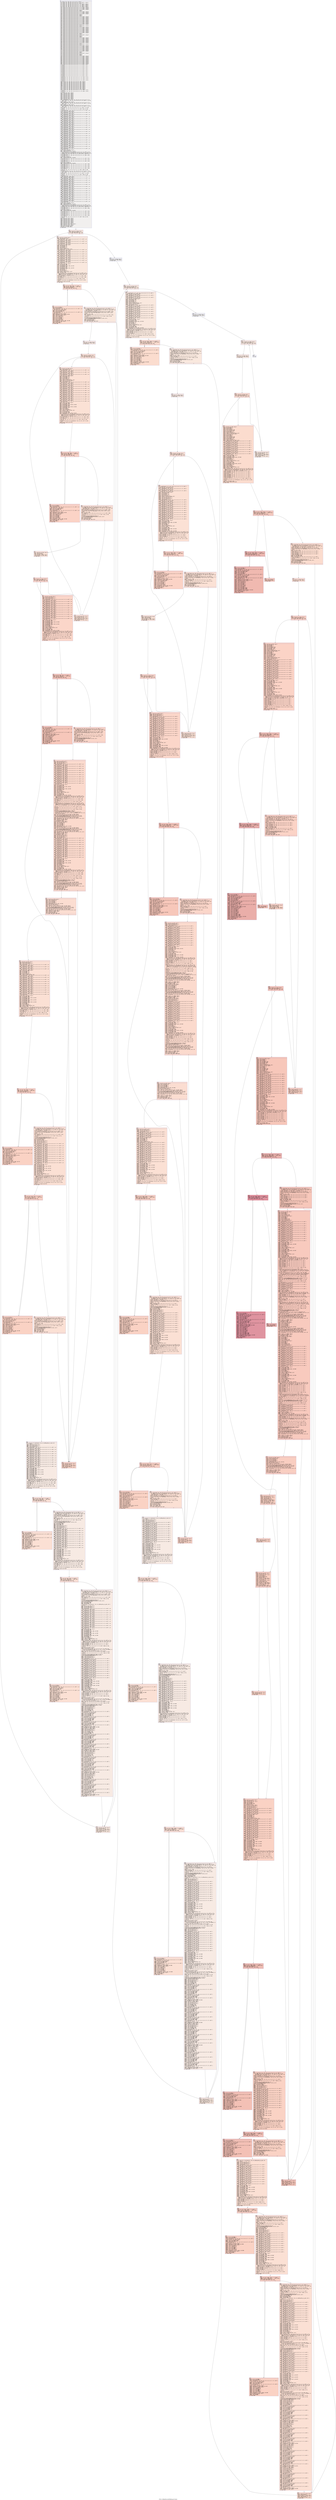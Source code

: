 digraph "CFG for '_QMlogicFnew_solverPhidden_pairs' function" {
	label="CFG for '_QMlogicFnew_solverPhidden_pairs' function";

	Node0x55bb5f990370 [shape=record,color="#3d50c3ff", style=filled, fillcolor="#e0dbd870" fontname="Courier",label="{1:\l|  %2 = alloca \{ ptr, i64, i32, i8, i8, i8, i8 \}, align 8\l  %3 = alloca \{ ptr, i64, i32, i8, i8, i8, i8, [1 x [3 x i64]] \}, align 8\l  %4 = alloca \{ ptr, i64, i32, i8, i8, i8, i8 \}, align 8\l  %5 = alloca \{ ptr, i64, i32, i8, i8, i8, i8, [1 x [3 x i64]] \}, align 8\l  %6 = alloca \{ ptr, i64, i32, i8, i8, i8, i8, [1 x [3 x i64]] \}, align 8\l  %7 = alloca \{ ptr, i64, i32, i8, i8, i8, i8, [1 x [3 x i64]] \}, align 8\l  %8 = alloca \{ ptr, i64, i32, i8, i8, i8, i8, [1 x [3 x i64]] \}, align 8\l  %9 = alloca \{ ptr, i64, i32, i8, i8, i8, i8, [1 x [3 x i64]] \}, align 8\l  %10 = alloca \{ ptr, i64, i32, i8, i8, i8, i8, [1 x [3 x i64]] \}, align 8\l  %11 = alloca \{ ptr, i64, i32, i8, i8, i8, i8, [1 x [3 x i64]] \}, align 8\l  %12 = alloca \{ ptr, i64, i32, i8, i8, i8, i8, [1 x [3 x i64]] \}, align 8\l  %13 = alloca \{ ptr, i64, i32, i8, i8, i8, i8, [1 x [3 x i64]] \}, align 8\l  %14 = alloca \{ ptr, i64, i32, i8, i8, i8, i8 \}, align 8\l  %15 = alloca \{ ptr, i64, i32, i8, i8, i8, i8 \}, align 8\l  %16 = alloca \{ ptr, i64, i32, i8, i8, i8, i8, [1 x [3 x i64]] \}, align 8\l  %17 = alloca \{ ptr, i64, i32, i8, i8, i8, i8, [1 x [3 x i64]] \}, align 8\l  %18 = alloca \{ ptr, i64, i32, i8, i8, i8, i8, [1 x [3 x i64]] \}, align 8\l  %19 = alloca \{ ptr, i64, i32, i8, i8, i8, i8, [2 x [3 x i64]] \}, align 8\l  %20 = alloca \{ ptr, i64, i32, i8, i8, i8, i8 \}, align 8\l  %21 = alloca \{ ptr, i64, i32, i8, i8, i8, i8 \}, align 8\l  %22 = alloca \{ ptr, i64, i32, i8, i8, i8, i8 \}, align 8\l  %23 = alloca \{ ptr, i64, i32, i8, i8, i8, i8, [1 x [3 x i64]] \}, align 8\l  %24 = alloca \{ ptr, i64, i32, i8, i8, i8, i8, [1 x [3 x i64]] \}, align 8\l  %25 = alloca \{ ptr, i64, i32, i8, i8, i8, i8, [1 x [3 x i64]] \}, align 8\l  %26 = alloca \{ ptr, i64, i32, i8, i8, i8, i8, [1 x [3 x i64]] \}, align 8\l  %27 = alloca \{ ptr, i64, i32, i8, i8, i8, i8, [1 x [3 x i64]] \}, align 8\l  %28 = alloca \{ ptr, i64, i32, i8, i8, i8, i8, [2 x [3 x i64]] \}, align 8\l  %29 = alloca \{ ptr, i64, i32, i8, i8, i8, i8, [2 x [3 x i64]] \}, align 8\l  %30 = alloca \{ ptr, i64, i32, i8, i8, i8, i8, [2 x [3 x i64]] \}, align 8\l  %31 = alloca \{ ptr, i64, i32, i8, i8, i8, i8, [2 x [3 x i64]] \}, align 8\l  %32 = alloca \{ ptr, i64, i32, i8, i8, i8, i8, [2 x [3 x i64]] \}, align 8\l  %33 = alloca \{ ptr, i64, i32, i8, i8, i8, i8, [2 x [3 x i64]] \}, align 8\l  %34 = alloca \{ ptr, i64, i32, i8, i8, i8, i8, [2 x [3 x i64]] \}, align 8\l  %35 = alloca \{ ptr, i64, i32, i8, i8, i8, i8 \}, align 8\l  %36 = alloca \{ ptr, i64, i32, i8, i8, i8, i8, [1 x [3 x i64]] \}, align 8\l  %37 = alloca \{ ptr, i64, i32, i8, i8, i8, i8 \}, align 8\l  %38 = alloca \{ ptr, i64, i32, i8, i8, i8, i8, [1 x [3 x i64]] \}, align 8\l  %39 = alloca \{ ptr, i64, i32, i8, i8, i8, i8, [1 x [3 x i64]] \}, align 8\l  %40 = alloca \{ ptr, i64, i32, i8, i8, i8, i8, [1 x [3 x i64]] \}, align 8\l  %41 = alloca \{ ptr, i64, i32, i8, i8, i8, i8, [1 x [3 x i64]] \}, align 8\l  %42 = alloca \{ ptr, i64, i32, i8, i8, i8, i8, [1 x [3 x i64]] \}, align 8\l  %43 = alloca \{ ptr, i64, i32, i8, i8, i8, i8, [1 x [3 x i64]] \}, align 8\l  %44 = alloca \{ ptr, i64, i32, i8, i8, i8, i8, [1 x [3 x i64]] \}, align 8\l  %45 = alloca \{ ptr, i64, i32, i8, i8, i8, i8, [1 x [3 x i64]] \}, align 8\l  %46 = alloca \{ ptr, i64, i32, i8, i8, i8, i8, [1 x [3 x i64]] \}, align 8\l  %47 = alloca \{ ptr, i64, i32, i8, i8, i8, i8 \}, align 8\l  %48 = alloca \{ ptr, i64, i32, i8, i8, i8, i8 \}, align 8\l  %49 = alloca \{ ptr, i64, i32, i8, i8, i8, i8, [1 x [3 x i64]] \}, align 8\l  %50 = alloca \{ ptr, i64, i32, i8, i8, i8, i8 \}, align 8\l  %51 = alloca \{ ptr, i64, i32, i8, i8, i8, i8 \}, align 8\l  %52 = alloca \{ ptr, i64, i32, i8, i8, i8, i8 \}, align 8\l  %53 = alloca \{ ptr, i64, i32, i8, i8, i8, i8, [1 x [3 x i64]] \}, align 8\l  %54 = alloca \{ ptr, i64, i32, i8, i8, i8, i8, [1 x [3 x i64]] \}, align 8\l  %55 = alloca \{ ptr, i64, i32, i8, i8, i8, i8, [1 x [3 x i64]] \}, align 8\l  %56 = alloca \{ ptr, i64, i32, i8, i8, i8, i8, [1 x [3 x i64]] \}, align 8\l  %57 = alloca \{ ptr, i64, i32, i8, i8, i8, i8, [1 x [3 x i64]] \}, align 8\l  %58 = alloca \{ ptr, i64, i32, i8, i8, i8, i8, [1 x [3 x i64]] \}, align 8\l  %59 = alloca \{ ptr, i64, i32, i8, i8, i8, i8, [1 x [3 x i64]] \}, align 8\l  %60 = alloca \{ ptr, i64, i32, i8, i8, i8, i8, [1 x [3 x i64]] \}, align 8\l  %61 = alloca \{ ptr, i64, i32, i8, i8, i8, i8 \}, align 8\l  %62 = alloca \{ ptr, i64, i32, i8, i8, i8, i8, [1 x [3 x i64]] \}, align 8\l  %63 = alloca \{ ptr, i64, i32, i8, i8, i8, i8 \}, align 8\l  %64 = alloca \{ ptr, i64, i32, i8, i8, i8, i8, [1 x [3 x i64]] \}, align 8\l  %65 = alloca \{ ptr, i64, i32, i8, i8, i8, i8, [1 x [3 x i64]] \}, align 8\l  %66 = alloca \{ ptr, i64, i32, i8, i8, i8, i8, [1 x [3 x i64]] \}, align 8\l  %67 = alloca \{ ptr, i64, i32, i8, i8, i8, i8, [1 x [3 x i64]] \}, align 8\l  %68 = alloca \{ ptr, i64, i32, i8, i8, i8, i8, [1 x [3 x i64]] \}, align 8\l  %69 = alloca \{ ptr, i64, i32, i8, i8, i8, i8, [1 x [3 x i64]] \}, align 8\l  %70 = alloca \{ ptr, i64, i32, i8, i8, i8, i8, [1 x [3 x i64]] \}, align 8\l  %71 = alloca \{ ptr, i64, i32, i8, i8, i8, i8, [1 x [3 x i64]] \}, align 8\l  %72 = alloca \{ ptr, i64, i32, i8, i8, i8, i8, [1 x [3 x i64]] \}, align 8\l  %73 = alloca \{ ptr, i64, i32, i8, i8, i8, i8 \}, align 8\l  %74 = alloca \{ ptr, i64, i32, i8, i8, i8, i8 \}, align 8\l  %75 = alloca \{ ptr, i64, i32, i8, i8, i8, i8, [1 x [3 x i64]] \}, align 8\l  %76 = alloca \{ ptr, i64, i32, i8, i8, i8, i8 \}, align 8\l  %77 = alloca \{ ptr, i64, i32, i8, i8, i8, i8 \}, align 8\l  %78 = alloca \{ ptr, i64, i32, i8, i8, i8, i8 \}, align 8\l  %79 = alloca \{ ptr, i64, i32, i8, i8, i8, i8, [1 x [3 x i64]] \}, align 8\l  %80 = alloca \{ ptr, i64, i32, i8, i8, i8, i8, [1 x [3 x i64]] \}, align 8\l  %81 = alloca \{ ptr, i64, i32, i8, i8, i8, i8, [1 x [3 x i64]] \}, align 8\l  %82 = alloca \{ ptr, i64, i32, i8, i8, i8, i8, [1 x [3 x i64]] \}, align 8\l  %83 = alloca \{ ptr, i64, i32, i8, i8, i8, i8, [1 x [3 x i64]] \}, align 8\l  %84 = alloca \{ ptr, i64, i32, i8, i8, i8, i8, [1 x [3 x i64]] \}, align 8\l  %85 = alloca \{ ptr, i64, i32, i8, i8, i8, i8, [1 x [3 x i64]] \}, align 8\l  %86 = alloca \{ ptr, i64, i32, i8, i8, i8, i8, [1 x [3 x i64]] \}, align 8\l  %87 = alloca \{ ptr, i64, i32, i8, i8, i8, i8, [2 x [3 x i64]] \}, align 8\l  %88 = alloca \{ ptr, i64, i32, i8, i8, i8, i8, [2 x [3 x i64]] \}, align 8\l  %89 = alloca \{ ptr, i64, i32, i8, i8, i8, i8, [3 x [3 x i64]] \}, align 8\l  %90 = alloca \{ ptr, i64, i32, i8, i8, i8, i8, [3 x [3 x i64]] \}, align 8\l  %91 = alloca \{ ptr, i64, i32, i8, i8, i8, i8, [1 x [3 x i64]] \}, i64 1,\l... align 8\l  %92 = alloca \{ ptr, i64, i32, i8, i8, i8, i8, [1 x [3 x i64]] \}, i64 1,\l... align 8\l  %93 = alloca \{ ptr, i64, i32, i8, i8, i8, i8, [1 x [3 x i64]] \}, i64 1,\l... align 8\l  %94 = alloca \{ ptr, i64, i32, i8, i8, i8, i8, [1 x [3 x i64]] \}, i64 1,\l... align 8\l  %95 = alloca \{ ptr, i64, i32, i8, i8, i8, i8, [1 x [3 x i64]] \}, i64 1,\l... align 8\l  %96 = alloca \{ ptr, i64, i32, i8, i8, i8, i8, [1 x [3 x i64]] \}, i64 1,\l... align 8\l  %97 = alloca \{ ptr, i64, i32, i8, i8, i8, i8, [1 x [3 x i64]] \}, i64 1,\l... align 8\l  %98 = alloca \{ ptr, i64, i32, i8, i8, i8, i8, [1 x [3 x i64]] \}, i64 1,\l... align 8\l  %99 = alloca \{ ptr, i64, i32, i8, i8, i8, i8, [1 x [3 x i64]] \}, i64 1,\l... align 8\l  %100 = alloca \{ ptr, i64, i32, i8, i8, i8, i8, [1 x [3 x i64]] \}, i64 1,\l... align 8\l  %101 = alloca \{ ptr, i64, i32, i8, i8, i8, i8, [1 x [3 x i64]] \}, i64 1,\l... align 8\l  %102 = alloca \{ ptr, i64, i32, i8, i8, i8, i8, [1 x [3 x i64]] \}, i64 1,\l... align 8\l  %103 = alloca \{ ptr, i64, i32, i8, i8, i8, i8 \}, i64 1, align 8\l  %104 = alloca \{ ptr, i64, i32, i8, i8, i8, i8 \}, i64 1, align 8\l  %105 = alloca \{ ptr, i64, i32, i8, i8, i8, i8 \}, i64 1, align 8\l  %106 = alloca \{ ptr, i64, i32, i8, i8, i8, i8 \}, i64 1, align 8\l  %107 = alloca \{ ptr, i64, i32, i8, i8, i8, i8 \}, i64 1, align 8\l  %108 = alloca \{ ptr, i64, i32, i8, i8, i8, i8 \}, i64 1, align 8\l  %109 = alloca \{ ptr, i64, i32, i8, i8, i8, i8 \}, i64 1, align 8\l  %110 = alloca \{ ptr, i64, i32, i8, i8, i8, i8 \}, i64 1, align 8\l  %111 = alloca \{ ptr, i64, i32, i8, i8, i8, i8 \}, i64 1, align 8\l  %112 = alloca \{ ptr, i64, i32, i8, i8, i8, i8 \}, i64 1, align 8\l  %113 = alloca \{ ptr, i64, i32, i8, i8, i8, i8 \}, i64 1, align 8\l  %114 = alloca \{ ptr, i64, i32, i8, i8, i8, i8 \}, i64 1, align 8\l  %115 = alloca \{ ptr, i64, i32, i8, i8, i8, i8, [1 x [3 x i64]] \}, i64 1,\l... align 8\l  %116 = alloca \{ ptr, i64, i32, i8, i8, i8, i8, [1 x [3 x i64]] \}, i64 1,\l... align 8\l  %117 = alloca i32, i64 1, align 4\l  %118 = alloca i32, i64 1, align 4\l  %119 = alloca i32, i64 1, align 4\l  %120 = alloca i32, i64 1, align 4\l  %121 = alloca i32, i64 1, align 4\l  %122 = alloca i32, i64 1, align 4\l  %123 = alloca i32, i64 1, align 4\l  %124 = alloca i32, i64 1, align 4\l  %125 = alloca i32, i64 1, align 4\l  %126 = alloca i32, i64 1, align 4\l  %127 = getelementptr \{ ptr, ptr, \{ ptr, i64, i32, i8, i8, i8, i8, [3 x [3 x\l... i64]] \}, ptr, \{ ptr, i64, i32, i8, i8, i8, i8, [2 x [3 x i64]] \} \}, ptr %0,\l... i32 0, i32 0\l  %128 = load ptr, ptr %127, align 8\l  %129 = getelementptr \{ ptr, ptr, \{ ptr, i64, i32, i8, i8, i8, i8, [3 x [3 x\l... i64]] \}, ptr, \{ ptr, i64, i32, i8, i8, i8, i8, [2 x [3 x i64]] \} \}, ptr %0,\l... i32 0, i32 1\l  %130 = load ptr, ptr %129, align 8\l  %131 = getelementptr \{ ptr, ptr, \{ ptr, i64, i32, i8, i8, i8, i8, [3 x [3 x\l... i64]] \}, ptr, \{ ptr, i64, i32, i8, i8, i8, i8, [2 x [3 x i64]] \} \}, ptr %0,\l... i32 0, i32 2\l  %132 = load \{ ptr, i64, i32, i8, i8, i8, i8, [3 x [3 x i64]] \}, ptr %131,\l... align 8\l  store \{ ptr, i64, i32, i8, i8, i8, i8, [3 x [3 x i64]] \} %132, ptr %90,\l... align 8\l  %133 = getelementptr \{ ptr, i64, i32, i8, i8, i8, i8, [3 x [3 x i64]] \}, ptr\l... %90, i32 0, i32 7, i64 0, i32 0\l  %134 = load i64, ptr %133, align 8\l  %135 = getelementptr \{ ptr, i64, i32, i8, i8, i8, i8, [3 x [3 x i64]] \}, ptr\l... %90, i32 0, i32 7, i64 0, i32 1\l  %136 = load i64, ptr %135, align 8\l  %137 = getelementptr \{ ptr, i64, i32, i8, i8, i8, i8, [3 x [3 x i64]] \}, ptr\l... %90, i32 0, i32 7, i64 0, i32 2\l  %138 = load i64, ptr %137, align 8\l  %139 = getelementptr \{ ptr, i64, i32, i8, i8, i8, i8, [3 x [3 x i64]] \}, ptr\l... %90, i32 0, i32 7, i64 1, i32 0\l  %140 = load i64, ptr %139, align 8\l  %141 = getelementptr \{ ptr, i64, i32, i8, i8, i8, i8, [3 x [3 x i64]] \}, ptr\l... %90, i32 0, i32 7, i64 1, i32 1\l  %142 = load i64, ptr %141, align 8\l  %143 = getelementptr \{ ptr, i64, i32, i8, i8, i8, i8, [3 x [3 x i64]] \}, ptr\l... %90, i32 0, i32 7, i64 1, i32 2\l  %144 = load i64, ptr %143, align 8\l  %145 = getelementptr \{ ptr, i64, i32, i8, i8, i8, i8, [3 x [3 x i64]] \}, ptr\l... %90, i32 0, i32 7, i64 2, i32 0\l  %146 = load i64, ptr %145, align 8\l  %147 = getelementptr \{ ptr, i64, i32, i8, i8, i8, i8, [3 x [3 x i64]] \}, ptr\l... %90, i32 0, i32 7, i64 2, i32 1\l  %148 = load i64, ptr %147, align 8\l  %149 = getelementptr \{ ptr, i64, i32, i8, i8, i8, i8, [3 x [3 x i64]] \}, ptr\l... %90, i32 0, i32 7, i64 2, i32 2\l  %150 = load i64, ptr %149, align 8\l  %151 = getelementptr \{ ptr, i64, i32, i8, i8, i8, i8, [3 x [3 x i64]] \}, ptr\l... %90, i32 0, i32 7, i32 0, i32 0\l  %152 = load i64, ptr %151, align 8\l  %153 = getelementptr \{ ptr, i64, i32, i8, i8, i8, i8, [3 x [3 x i64]] \}, ptr\l... %90, i32 0, i32 7, i32 0, i32 1\l  %154 = load i64, ptr %153, align 8\l  %155 = getelementptr \{ ptr, i64, i32, i8, i8, i8, i8, [3 x [3 x i64]] \}, ptr\l... %90, i32 0, i32 7, i32 0, i32 2\l  %156 = load i64, ptr %155, align 8\l  %157 = getelementptr \{ ptr, i64, i32, i8, i8, i8, i8, [3 x [3 x i64]] \}, ptr\l... %90, i32 0, i32 7, i32 1, i32 0\l  %158 = load i64, ptr %157, align 8\l  %159 = getelementptr \{ ptr, i64, i32, i8, i8, i8, i8, [3 x [3 x i64]] \}, ptr\l... %90, i32 0, i32 7, i32 1, i32 1\l  %160 = load i64, ptr %159, align 8\l  %161 = getelementptr \{ ptr, i64, i32, i8, i8, i8, i8, [3 x [3 x i64]] \}, ptr\l... %90, i32 0, i32 7, i32 1, i32 2\l  %162 = load i64, ptr %161, align 8\l  %163 = getelementptr \{ ptr, i64, i32, i8, i8, i8, i8, [3 x [3 x i64]] \}, ptr\l... %90, i32 0, i32 7, i32 2, i32 0\l  %164 = load i64, ptr %163, align 8\l  %165 = getelementptr \{ ptr, i64, i32, i8, i8, i8, i8, [3 x [3 x i64]] \}, ptr\l... %90, i32 0, i32 7, i32 2, i32 1\l  %166 = load i64, ptr %165, align 8\l  %167 = getelementptr \{ ptr, i64, i32, i8, i8, i8, i8, [3 x [3 x i64]] \}, ptr\l... %90, i32 0, i32 7, i32 2, i32 2\l  %168 = load i64, ptr %167, align 8\l  %169 = getelementptr \{ ptr, i64, i32, i8, i8, i8, i8, [3 x [3 x i64]] \}, ptr\l... %90, i32 0, i32 0\l  %170 = load ptr, ptr %169, align 8\l  %171 = icmp eq i64 %154, 0\l  %172 = select i1 %171, i64 1, i64 %134\l  %173 = insertvalue \{ ptr, i64, i32, i8, i8, i8, i8, [3 x [3 x i64]] \} \{ ptr\l... undef, i64 ptrtoint (ptr getelementptr (i32, ptr null, i32 1) to i64), i32\l... 20180515, i8 3, i8 9, i8 0, i8 0, [3 x [3 x i64]] undef \}, i64 %172, 7, 0, 0\l  %174 = insertvalue \{ ptr, i64, i32, i8, i8, i8, i8, [3 x [3 x i64]] \} %173,\l... i64 %154, 7, 0, 1\l  %175 = insertvalue \{ ptr, i64, i32, i8, i8, i8, i8, [3 x [3 x i64]] \} %174,\l... i64 %156, 7, 0, 2\l  %176 = icmp eq i64 %160, 0\l  %177 = select i1 %176, i64 1, i64 %140\l  %178 = insertvalue \{ ptr, i64, i32, i8, i8, i8, i8, [3 x [3 x i64]] \} %175,\l... i64 %177, 7, 1, 0\l  %179 = insertvalue \{ ptr, i64, i32, i8, i8, i8, i8, [3 x [3 x i64]] \} %178,\l... i64 %160, 7, 1, 1\l  %180 = insertvalue \{ ptr, i64, i32, i8, i8, i8, i8, [3 x [3 x i64]] \} %179,\l... i64 %162, 7, 1, 2\l  %181 = icmp eq i64 %166, 0\l  %182 = select i1 %181, i64 1, i64 %146\l  %183 = insertvalue \{ ptr, i64, i32, i8, i8, i8, i8, [3 x [3 x i64]] \} %180,\l... i64 %182, 7, 2, 0\l  %184 = insertvalue \{ ptr, i64, i32, i8, i8, i8, i8, [3 x [3 x i64]] \} %183,\l... i64 %166, 7, 2, 1\l  %185 = insertvalue \{ ptr, i64, i32, i8, i8, i8, i8, [3 x [3 x i64]] \} %184,\l... i64 %168, 7, 2, 2\l  %186 = insertvalue \{ ptr, i64, i32, i8, i8, i8, i8, [3 x [3 x i64]] \} %185,\l... ptr %170, 0\l  store \{ ptr, i64, i32, i8, i8, i8, i8, [3 x [3 x i64]] \} %186, ptr %89,\l... align 8\l  %187 = getelementptr \{ ptr, ptr, \{ ptr, i64, i32, i8, i8, i8, i8, [3 x [3 x\l... i64]] \}, ptr, \{ ptr, i64, i32, i8, i8, i8, i8, [2 x [3 x i64]] \} \}, ptr %0,\l... i32 0, i32 4\l  %188 = load \{ ptr, i64, i32, i8, i8, i8, i8, [2 x [3 x i64]] \}, ptr %187,\l... align 8\l  store \{ ptr, i64, i32, i8, i8, i8, i8, [2 x [3 x i64]] \} %188, ptr %88,\l... align 8\l  %189 = getelementptr \{ ptr, i64, i32, i8, i8, i8, i8, [2 x [3 x i64]] \}, ptr\l... %88, i32 0, i32 7, i64 0, i32 0\l  %190 = load i64, ptr %189, align 8\l  %191 = getelementptr \{ ptr, i64, i32, i8, i8, i8, i8, [2 x [3 x i64]] \}, ptr\l... %88, i32 0, i32 7, i64 0, i32 1\l  %192 = load i64, ptr %191, align 8\l  %193 = getelementptr \{ ptr, i64, i32, i8, i8, i8, i8, [2 x [3 x i64]] \}, ptr\l... %88, i32 0, i32 7, i64 0, i32 2\l  %194 = load i64, ptr %193, align 8\l  %195 = getelementptr \{ ptr, i64, i32, i8, i8, i8, i8, [2 x [3 x i64]] \}, ptr\l... %88, i32 0, i32 7, i64 1, i32 0\l  %196 = load i64, ptr %195, align 8\l  %197 = getelementptr \{ ptr, i64, i32, i8, i8, i8, i8, [2 x [3 x i64]] \}, ptr\l... %88, i32 0, i32 7, i64 1, i32 1\l  %198 = load i64, ptr %197, align 8\l  %199 = getelementptr \{ ptr, i64, i32, i8, i8, i8, i8, [2 x [3 x i64]] \}, ptr\l... %88, i32 0, i32 7, i64 1, i32 2\l  %200 = load i64, ptr %199, align 8\l  %201 = getelementptr \{ ptr, i64, i32, i8, i8, i8, i8, [2 x [3 x i64]] \}, ptr\l... %88, i32 0, i32 7, i32 0, i32 0\l  %202 = load i64, ptr %201, align 8\l  %203 = getelementptr \{ ptr, i64, i32, i8, i8, i8, i8, [2 x [3 x i64]] \}, ptr\l... %88, i32 0, i32 7, i32 0, i32 1\l  %204 = load i64, ptr %203, align 8\l  %205 = getelementptr \{ ptr, i64, i32, i8, i8, i8, i8, [2 x [3 x i64]] \}, ptr\l... %88, i32 0, i32 7, i32 0, i32 2\l  %206 = load i64, ptr %205, align 8\l  %207 = getelementptr \{ ptr, i64, i32, i8, i8, i8, i8, [2 x [3 x i64]] \}, ptr\l... %88, i32 0, i32 7, i32 1, i32 0\l  %208 = load i64, ptr %207, align 8\l  %209 = getelementptr \{ ptr, i64, i32, i8, i8, i8, i8, [2 x [3 x i64]] \}, ptr\l... %88, i32 0, i32 7, i32 1, i32 1\l  %210 = load i64, ptr %209, align 8\l  %211 = getelementptr \{ ptr, i64, i32, i8, i8, i8, i8, [2 x [3 x i64]] \}, ptr\l... %88, i32 0, i32 7, i32 1, i32 2\l  %212 = load i64, ptr %211, align 8\l  %213 = getelementptr \{ ptr, i64, i32, i8, i8, i8, i8, [2 x [3 x i64]] \}, ptr\l... %88, i32 0, i32 0\l  %214 = load ptr, ptr %213, align 8\l  %215 = icmp eq i64 %204, 0\l  %216 = select i1 %215, i64 1, i64 %190\l  %217 = insertvalue \{ ptr, i64, i32, i8, i8, i8, i8, [2 x [3 x i64]] \} \{ ptr\l... undef, i64 ptrtoint (ptr getelementptr (i32, ptr null, i32 1) to i64), i32\l... 20180515, i8 2, i8 9, i8 0, i8 0, [2 x [3 x i64]] undef \}, i64 %216, 7, 0, 0\l  %218 = insertvalue \{ ptr, i64, i32, i8, i8, i8, i8, [2 x [3 x i64]] \} %217,\l... i64 %204, 7, 0, 1\l  %219 = insertvalue \{ ptr, i64, i32, i8, i8, i8, i8, [2 x [3 x i64]] \} %218,\l... i64 %206, 7, 0, 2\l  %220 = icmp eq i64 %210, 0\l  %221 = select i1 %220, i64 1, i64 %196\l  %222 = insertvalue \{ ptr, i64, i32, i8, i8, i8, i8, [2 x [3 x i64]] \} %219,\l... i64 %221, 7, 1, 0\l  %223 = insertvalue \{ ptr, i64, i32, i8, i8, i8, i8, [2 x [3 x i64]] \} %222,\l... i64 %210, 7, 1, 1\l  %224 = insertvalue \{ ptr, i64, i32, i8, i8, i8, i8, [2 x [3 x i64]] \} %223,\l... i64 %212, 7, 1, 2\l  %225 = insertvalue \{ ptr, i64, i32, i8, i8, i8, i8, [2 x [3 x i64]] \} %224,\l... ptr %214, 0\l  store \{ ptr, i64, i32, i8, i8, i8, i8, [2 x [3 x i64]] \} %225, ptr %87,\l... align 8\l  %226 = alloca i32, i64 1, align 4\l  %227 = alloca i32, i64 1, align 4\l  %228 = alloca i32, i64 1, align 4\l  %229 = alloca i32, i64 1, align 4\l  %230 = alloca i32, i64 1, align 4\l  %231 = alloca i32, i64 1, align 4\l  %232 = alloca i32, i64 1, align 4\l  %233 = alloca i32, i64 1, align 4\l  %234 = alloca [9 x i32], i64 1, align 4\l  %235 = alloca i32, i64 1, align 4\l  %236 = alloca i32, i64 1, align 4\l  store i32 9, ptr %126, align 4\l  store i32 1, ptr %128, align 4\l  br label %237\l}"];
	Node0x55bb5f990370 -> Node0x55bb5f9973c0[tooltip="1 -> 237\nProbability 100.00%" ];
	Node0x55bb5f9973c0 [shape=record,color="#3d50c3ff", style=filled, fillcolor="#f2cab570" fontname="Courier",label="{237:\l|  %238 = load i32, ptr %126, align 4\l  %239 = icmp sgt i32 %238, 0\l  br i1 %239, label %240, label %1180\l|{<s0>T|<s1>F}}"];
	Node0x55bb5f9973c0:s0 -> Node0x55bb5f99b360[tooltip="237 -> 240\nProbability 96.88%" ];
	Node0x55bb5f9973c0:s1 -> Node0x55bb5f99b3b0[tooltip="237 -> 1180\nProbability 3.12%" ];
	Node0x55bb5f99b360 [shape=record,color="#3d50c3ff", style=filled, fillcolor="#f2cab570" fontname="Courier",label="{240:\l|  %241 = load i32, ptr %128, align 4\l  %242 = sext i32 %241 to i64\l  %243 = getelementptr \{ ptr, i64, i32, i8, i8, i8, i8, [2 x [3 x i64]] \}, ptr\l... %87, i32 0, i32 7, i64 1, i32 0\l  %244 = load i64, ptr %243, align 8\l  %245 = getelementptr \{ ptr, i64, i32, i8, i8, i8, i8, [2 x [3 x i64]] \}, ptr\l... %87, i32 0, i32 7, i64 1, i32 1\l  %246 = load i64, ptr %245, align 8\l  %247 = getelementptr \{ ptr, i64, i32, i8, i8, i8, i8, [2 x [3 x i64]] \}, ptr\l... %87, i32 0, i32 7, i64 1, i32 2\l  %248 = load i64, ptr %247, align 8\l  %249 = add i64 %196, %246\l  %250 = sub i64 %249, 1\l  %251 = sub i64 %250, %196\l  %252 = add i64 %251, 1\l  %253 = icmp sgt i64 %252, 0\l  %254 = select i1 %253, i64 %252, i64 0\l  %255 = getelementptr \{ ptr, i64, i32, i8, i8, i8, i8, [2 x [3 x i64]] \}, ptr\l... %87, i32 0, i32 7, i32 0, i32 0\l  %256 = load i64, ptr %255, align 8\l  %257 = getelementptr \{ ptr, i64, i32, i8, i8, i8, i8, [2 x [3 x i64]] \}, ptr\l... %87, i32 0, i32 7, i32 0, i32 1\l  %258 = load i64, ptr %257, align 8\l  %259 = getelementptr \{ ptr, i64, i32, i8, i8, i8, i8, [2 x [3 x i64]] \}, ptr\l... %87, i32 0, i32 7, i32 0, i32 2\l  %260 = load i64, ptr %259, align 8\l  %261 = getelementptr \{ ptr, i64, i32, i8, i8, i8, i8, [2 x [3 x i64]] \}, ptr\l... %87, i32 0, i32 7, i32 1, i32 0\l  %262 = load i64, ptr %261, align 8\l  %263 = getelementptr \{ ptr, i64, i32, i8, i8, i8, i8, [2 x [3 x i64]] \}, ptr\l... %87, i32 0, i32 7, i32 1, i32 1\l  %264 = load i64, ptr %263, align 8\l  %265 = getelementptr \{ ptr, i64, i32, i8, i8, i8, i8, [2 x [3 x i64]] \}, ptr\l... %87, i32 0, i32 7, i32 1, i32 2\l  %266 = load i64, ptr %265, align 8\l  %267 = getelementptr \{ ptr, i64, i32, i8, i8, i8, i8, [2 x [3 x i64]] \}, ptr\l... %87, i32 0, i32 0\l  %268 = load ptr, ptr %267, align 8\l  %269 = sub i64 %242, %190\l  %270 = mul i64 %269, %260\l  %271 = getelementptr i8, ptr %268, i64 %270\l  %272 = sub i64 %196, %196\l  %273 = mul i64 %272, %266\l  %274 = getelementptr i8, ptr %271, i64 %273\l  %275 = sub i64 %250, %196\l  %276 = add i64 %275, 1\l  %277 = sdiv i64 %276, 1\l  %278 = icmp sgt i64 %277, 0\l  %279 = select i1 %278, i64 %277, i64 0\l  %280 = mul i64 1, %266\l  %281 = insertvalue \{ ptr, i64, i32, i8, i8, i8, i8, [1 x [3 x i64]] \} \{ ptr\l... undef, i64 ptrtoint (ptr getelementptr (i32, ptr null, i32 1) to i64), i32\l... 20180515, i8 1, i8 9, i8 0, i8 0, [1 x [3 x i64]] [[3 x i64] [i64 1, i64\l... undef, i64 undef]] \}, i64 %279, 7, 0, 1\l  %282 = insertvalue \{ ptr, i64, i32, i8, i8, i8, i8, [1 x [3 x i64]] \} %281,\l... i64 %280, 7, 0, 2\l  %283 = insertvalue \{ ptr, i64, i32, i8, i8, i8, i8, [1 x [3 x i64]] \} %282,\l... ptr %274, 0\l  store \{ ptr, i64, i32, i8, i8, i8, i8, [1 x [3 x i64]] \} %283, ptr %86,\l... align 8\l  %284 = mul i64 ptrtoint (ptr getelementptr (i32, ptr null, i32 1) to i64),\l... %254\l  %285 = call ptr @malloc(i64 %284)\l  br label %286\l}"];
	Node0x55bb5f99b360 -> Node0x55bb5f99d310[tooltip="240 -> 286\nProbability 100.00%" ];
	Node0x55bb5f99d310 [shape=record,color="#3d50c3ff", style=filled, fillcolor="#f7af9170" fontname="Courier",label="{286:\l|  %287 = phi i64 [ %309, %290 ], [ 1, %240 ]\l  %288 = phi i64 [ %310, %290 ], [ %254, %240 ]\l  %289 = icmp sgt i64 %288, 0\l  br i1 %289, label %290, label %311\l|{<s0>T|<s1>F}}"];
	Node0x55bb5f99d310:s0 -> Node0x55bb5f99d3d0[tooltip="286 -> 290\nProbability 96.88%" ];
	Node0x55bb5f99d310:s1 -> Node0x55bb5f99d5d0[tooltip="286 -> 311\nProbability 3.12%" ];
	Node0x55bb5f99d3d0 [shape=record,color="#3d50c3ff", style=filled, fillcolor="#f7af9170" fontname="Courier",label="{290:\l|  %291 = sub nsw i64 %287, 1\l  %292 = mul nsw i64 %291, 1\l  %293 = getelementptr \{ ptr, i64, i32, i8, i8, i8, i8, [1 x [3 x i64]] \}, ptr\l... %86, i32 0, i32 7, i32 0, i32 2\l  %294 = load i64, ptr %293, align 8\l  %295 = mul nsw i64 %292, %294\l  %296 = add nsw i64 %295, 0\l  %297 = getelementptr \{ ptr, i64, i32, i8, i8, i8, i8, [1 x [3 x i64]] \}, ptr\l... %86, i32 0, i32 0\l  %298 = load ptr, ptr %297, align 8\l  %299 = getelementptr i8, ptr %298, i64 %296\l  %300 = load i32, ptr %299, align 4\l  %301 = icmp eq i32 %300, 0\l  %302 = zext i1 %301 to i32\l  %303 = sub nsw i64 %287, 1\l  %304 = mul nsw i64 %303, 1\l  %305 = mul nsw i64 %304, 1\l  %306 = add nsw i64 %305, 0\l  %307 = mul nsw i64 1, %254\l  %308 = getelementptr i32, ptr %285, i64 %306\l  store i32 %302, ptr %308, align 4\l  %309 = add i64 %287, 1\l  %310 = sub i64 %288, 1\l  br label %286\l}"];
	Node0x55bb5f99d3d0 -> Node0x55bb5f99d310[tooltip="290 -> 286\nProbability 100.00%" ];
	Node0x55bb5f99d5d0 [shape=record,color="#3d50c3ff", style=filled, fillcolor="#f2cab570" fontname="Courier",label="{311:\l|  %312 = insertvalue \{ ptr, i64, i32, i8, i8, i8, i8, [1 x [3 x i64]] \} \{\l... ptr undef, i64 ptrtoint (ptr getelementptr (i32, ptr null, i32 1) to i64),\l... i32 20180515, i8 1, i8 14, i8 0, i8 0, [1 x [3 x i64]] [[3 x i64] [i64 1, i64\l... undef, i64 undef]] \}, i64 %254, 7, 0, 1\l  %313 = insertvalue \{ ptr, i64, i32, i8, i8, i8, i8, [1 x [3 x i64]] \} %312,\l... i64 ptrtoint (ptr getelementptr (i32, ptr null, i32 1) to i64), 7, 0, 2\l  %314 = mul i64 ptrtoint (ptr getelementptr (i32, ptr null, i32 1) to i64),\l... %254\l  %315 = mul i64 1, %254\l  %316 = insertvalue \{ ptr, i64, i32, i8, i8, i8, i8, [1 x [3 x i64]] \} %313,\l... ptr %285, 0\l  store \{ ptr, i64, i32, i8, i8, i8, i8, [1 x [3 x i64]] \} %316, ptr %85,\l... align 8\l  %317 = call i64 @_FortranACount(ptr %85, ptr\l... @_QQclXf509f8d48db1b89486c6e4f1d51e632e, i32 449, i32 0)\l  %318 = trunc i64 %317 to i32\l  call void @free(ptr %285)\l  %319 = icmp sgt i32 %318, 2\l  br i1 %319, label %320, label %1175\l|{<s0>T|<s1>F}}"];
	Node0x55bb5f99d5d0:s0 -> Node0x55bb5f835830[tooltip="311 -> 320\nProbability 50.00%" ];
	Node0x55bb5f99d5d0:s1 -> Node0x55bb5f835880[tooltip="311 -> 1175\nProbability 50.00%" ];
	Node0x55bb5f835830 [shape=record,color="#3d50c3ff", style=filled, fillcolor="#efcebd70" fontname="Courier",label="{320:\l|  store i32 8, ptr %125, align 4\l  store i32 1, ptr %235, align 4\l  br label %321\l}"];
	Node0x55bb5f835830 -> Node0x55bb5f835ac0[tooltip="320 -> 321\nProbability 100.00%" ];
	Node0x55bb5f835ac0 [shape=record,color="#3d50c3ff", style=filled, fillcolor="#f7bca170" fontname="Courier",label="{321:\l|  %322 = load i32, ptr %125, align 4\l  %323 = icmp sgt i32 %322, 0\l  br i1 %323, label %324, label %1175\l|{<s0>T|<s1>F}}"];
	Node0x55bb5f835ac0:s0 -> Node0x55bb5f835c90[tooltip="321 -> 324\nProbability 96.88%" ];
	Node0x55bb5f835ac0:s1 -> Node0x55bb5f835880[tooltip="321 -> 1175\nProbability 3.12%" ];
	Node0x55bb5f835c90 [shape=record,color="#3d50c3ff", style=filled, fillcolor="#f7bca170" fontname="Courier",label="{324:\l|  %325 = load i32, ptr %128, align 4\l  %326 = sext i32 %325 to i64\l  %327 = getelementptr \{ ptr, i64, i32, i8, i8, i8, i8, [3 x [3 x i64]] \}, ptr\l... %89, i32 0, i32 7, i64 1, i32 0\l  %328 = load i64, ptr %327, align 8\l  %329 = getelementptr \{ ptr, i64, i32, i8, i8, i8, i8, [3 x [3 x i64]] \}, ptr\l... %89, i32 0, i32 7, i64 1, i32 1\l  %330 = load i64, ptr %329, align 8\l  %331 = getelementptr \{ ptr, i64, i32, i8, i8, i8, i8, [3 x [3 x i64]] \}, ptr\l... %89, i32 0, i32 7, i64 1, i32 2\l  %332 = load i64, ptr %331, align 8\l  %333 = add i64 %140, %330\l  %334 = sub i64 %333, 1\l  %335 = sub i64 %334, %140\l  %336 = add i64 %335, 1\l  %337 = icmp sgt i64 %336, 0\l  %338 = select i1 %337, i64 %336, i64 0\l  %339 = load i32, ptr %235, align 4\l  %340 = sext i32 %339 to i64\l  %341 = getelementptr \{ ptr, i64, i32, i8, i8, i8, i8, [3 x [3 x i64]] \}, ptr\l... %89, i32 0, i32 7, i32 0, i32 0\l  %342 = load i64, ptr %341, align 8\l  %343 = getelementptr \{ ptr, i64, i32, i8, i8, i8, i8, [3 x [3 x i64]] \}, ptr\l... %89, i32 0, i32 7, i32 0, i32 1\l  %344 = load i64, ptr %343, align 8\l  %345 = getelementptr \{ ptr, i64, i32, i8, i8, i8, i8, [3 x [3 x i64]] \}, ptr\l... %89, i32 0, i32 7, i32 0, i32 2\l  %346 = load i64, ptr %345, align 8\l  %347 = getelementptr \{ ptr, i64, i32, i8, i8, i8, i8, [3 x [3 x i64]] \}, ptr\l... %89, i32 0, i32 7, i32 1, i32 0\l  %348 = load i64, ptr %347, align 8\l  %349 = getelementptr \{ ptr, i64, i32, i8, i8, i8, i8, [3 x [3 x i64]] \}, ptr\l... %89, i32 0, i32 7, i32 1, i32 1\l  %350 = load i64, ptr %349, align 8\l  %351 = getelementptr \{ ptr, i64, i32, i8, i8, i8, i8, [3 x [3 x i64]] \}, ptr\l... %89, i32 0, i32 7, i32 1, i32 2\l  %352 = load i64, ptr %351, align 8\l  %353 = getelementptr \{ ptr, i64, i32, i8, i8, i8, i8, [3 x [3 x i64]] \}, ptr\l... %89, i32 0, i32 7, i32 2, i32 0\l  %354 = load i64, ptr %353, align 8\l  %355 = getelementptr \{ ptr, i64, i32, i8, i8, i8, i8, [3 x [3 x i64]] \}, ptr\l... %89, i32 0, i32 7, i32 2, i32 1\l  %356 = load i64, ptr %355, align 8\l  %357 = getelementptr \{ ptr, i64, i32, i8, i8, i8, i8, [3 x [3 x i64]] \}, ptr\l... %89, i32 0, i32 7, i32 2, i32 2\l  %358 = load i64, ptr %357, align 8\l  %359 = getelementptr \{ ptr, i64, i32, i8, i8, i8, i8, [3 x [3 x i64]] \}, ptr\l... %89, i32 0, i32 0\l  %360 = load ptr, ptr %359, align 8\l  %361 = sub i64 %326, %134\l  %362 = mul i64 %361, %346\l  %363 = getelementptr i8, ptr %360, i64 %362\l  %364 = sub i64 %140, %140\l  %365 = mul i64 %364, %352\l  %366 = getelementptr i8, ptr %363, i64 %365\l  %367 = sub i64 %334, %140\l  %368 = add i64 %367, 1\l  %369 = sdiv i64 %368, 1\l  %370 = icmp sgt i64 %369, 0\l  %371 = select i1 %370, i64 %369, i64 0\l  %372 = mul i64 1, %352\l  %373 = sub i64 %340, %146\l  %374 = mul i64 %373, %358\l  %375 = getelementptr i8, ptr %366, i64 %374\l  %376 = insertvalue \{ ptr, i64, i32, i8, i8, i8, i8, [1 x [3 x i64]] \} \{ ptr\l... undef, i64 ptrtoint (ptr getelementptr (i32, ptr null, i32 1) to i64), i32\l... 20180515, i8 1, i8 9, i8 0, i8 0, [1 x [3 x i64]] [[3 x i64] [i64 1, i64\l... undef, i64 undef]] \}, i64 %371, 7, 0, 1\l  %377 = insertvalue \{ ptr, i64, i32, i8, i8, i8, i8, [1 x [3 x i64]] \} %376,\l... i64 %372, 7, 0, 2\l  %378 = insertvalue \{ ptr, i64, i32, i8, i8, i8, i8, [1 x [3 x i64]] \} %377,\l... ptr %375, 0\l  store \{ ptr, i64, i32, i8, i8, i8, i8, [1 x [3 x i64]] \} %378, ptr %84,\l... align 8\l  %379 = mul i64 ptrtoint (ptr getelementptr (i32, ptr null, i32 1) to i64),\l... %338\l  %380 = call ptr @malloc(i64 %379)\l  br label %381\l}"];
	Node0x55bb5f835c90 -> Node0x55bb5f9a2190[tooltip="324 -> 381\nProbability 100.00%" ];
	Node0x55bb5f9a2190 [shape=record,color="#3d50c3ff", style=filled, fillcolor="#f59c7d70" fontname="Courier",label="{381:\l|  %382 = phi i64 [ %404, %385 ], [ 1, %324 ]\l  %383 = phi i64 [ %405, %385 ], [ %338, %324 ]\l  %384 = icmp sgt i64 %383, 0\l  br i1 %384, label %385, label %406\l|{<s0>T|<s1>F}}"];
	Node0x55bb5f9a2190:s0 -> Node0x55bb5f9a2250[tooltip="381 -> 385\nProbability 96.88%" ];
	Node0x55bb5f9a2190:s1 -> Node0x55bb5f998300[tooltip="381 -> 406\nProbability 3.12%" ];
	Node0x55bb5f9a2250 [shape=record,color="#3d50c3ff", style=filled, fillcolor="#f59c7d70" fontname="Courier",label="{385:\l|  %386 = sub nsw i64 %382, 1\l  %387 = mul nsw i64 %386, 1\l  %388 = getelementptr \{ ptr, i64, i32, i8, i8, i8, i8, [1 x [3 x i64]] \}, ptr\l... %84, i32 0, i32 7, i32 0, i32 2\l  %389 = load i64, ptr %388, align 8\l  %390 = mul nsw i64 %387, %389\l  %391 = add nsw i64 %390, 0\l  %392 = getelementptr \{ ptr, i64, i32, i8, i8, i8, i8, [1 x [3 x i64]] \}, ptr\l... %84, i32 0, i32 0\l  %393 = load ptr, ptr %392, align 8\l  %394 = getelementptr i8, ptr %393, i64 %391\l  %395 = load i32, ptr %394, align 4\l  %396 = icmp eq i32 %395, %339\l  %397 = zext i1 %396 to i32\l  %398 = sub nsw i64 %382, 1\l  %399 = mul nsw i64 %398, 1\l  %400 = mul nsw i64 %399, 1\l  %401 = add nsw i64 %400, 0\l  %402 = mul nsw i64 1, %338\l  %403 = getelementptr i32, ptr %380, i64 %401\l  store i32 %397, ptr %403, align 4\l  %404 = add i64 %382, 1\l  %405 = sub i64 %383, 1\l  br label %381\l}"];
	Node0x55bb5f9a2250 -> Node0x55bb5f9a2190[tooltip="385 -> 381\nProbability 100.00%" ];
	Node0x55bb5f998300 [shape=record,color="#3d50c3ff", style=filled, fillcolor="#f7bca170" fontname="Courier",label="{406:\l|  %407 = insertvalue \{ ptr, i64, i32, i8, i8, i8, i8, [1 x [3 x i64]] \} \{\l... ptr undef, i64 ptrtoint (ptr getelementptr (i32, ptr null, i32 1) to i64),\l... i32 20180515, i8 1, i8 14, i8 0, i8 0, [1 x [3 x i64]] [[3 x i64] [i64 1, i64\l... undef, i64 undef]] \}, i64 %338, 7, 0, 1\l  %408 = insertvalue \{ ptr, i64, i32, i8, i8, i8, i8, [1 x [3 x i64]] \} %407,\l... i64 ptrtoint (ptr getelementptr (i32, ptr null, i32 1) to i64), 7, 0, 2\l  %409 = mul i64 ptrtoint (ptr getelementptr (i32, ptr null, i32 1) to i64),\l... %338\l  %410 = mul i64 1, %338\l  %411 = insertvalue \{ ptr, i64, i32, i8, i8, i8, i8, [1 x [3 x i64]] \} %408,\l... ptr %380, 0\l  store \{ ptr, i64, i32, i8, i8, i8, i8, [1 x [3 x i64]] \} %411, ptr %83,\l... align 8\l  %412 = call i64 @_FortranACount(ptr %83, ptr\l... @_QQclXf509f8d48db1b89486c6e4f1d51e632e, i32 451, i32 0)\l  %413 = trunc i64 %412 to i32\l  call void @free(ptr %380)\l  %414 = icmp eq i32 %413, 2\l  br i1 %414, label %415, label %1170\l|{<s0>T|<s1>F}}"];
	Node0x55bb5f998300:s0 -> Node0x55bb5f9997d0[tooltip="406 -> 415\nProbability 50.00%" ];
	Node0x55bb5f998300:s1 -> Node0x55bb5f999820[tooltip="406 -> 1170\nProbability 50.00%" ];
	Node0x55bb5f9997d0 [shape=record,color="#3d50c3ff", style=filled, fillcolor="#f5c1a970" fontname="Courier",label="{415:\l|  %416 = load i32, ptr %235, align 4\l  %417 = add i32 %416, 1\l  %418 = sub i32 9, %416\l  store i32 %418, ptr %124, align 4\l  store i32 %417, ptr %236, align 4\l  br label %419\l}"];
	Node0x55bb5f9997d0 -> Node0x55bb5f999c00[tooltip="415 -> 419\nProbability 100.00%" ];
	Node0x55bb5f999c00 [shape=record,color="#3d50c3ff", style=filled, fillcolor="#f6a38570" fontname="Courier",label="{419:\l|  %420 = load i32, ptr %124, align 4\l  %421 = icmp sgt i32 %420, 0\l  br i1 %421, label %422, label %1170\l|{<s0>T|<s1>F}}"];
	Node0x55bb5f999c00:s0 -> Node0x55bb5f999dd0[tooltip="419 -> 422\nProbability 96.88%" ];
	Node0x55bb5f999c00:s1 -> Node0x55bb5f999820[tooltip="419 -> 1170\nProbability 3.12%" ];
	Node0x55bb5f999dd0 [shape=record,color="#3d50c3ff", style=filled, fillcolor="#f6a38570" fontname="Courier",label="{422:\l|  %423 = load i32, ptr %128, align 4\l  %424 = sext i32 %423 to i64\l  %425 = load i32, ptr %236, align 4\l  %426 = sext i32 %425 to i64\l  %427 = getelementptr \{ ptr, i64, i32, i8, i8, i8, i8, [3 x [3 x i64]] \}, ptr\l... %89, i32 0, i32 7, i32 0, i32 0\l  %428 = load i64, ptr %427, align 8\l  %429 = getelementptr \{ ptr, i64, i32, i8, i8, i8, i8, [3 x [3 x i64]] \}, ptr\l... %89, i32 0, i32 7, i32 0, i32 1\l  %430 = load i64, ptr %429, align 8\l  %431 = getelementptr \{ ptr, i64, i32, i8, i8, i8, i8, [3 x [3 x i64]] \}, ptr\l... %89, i32 0, i32 7, i32 0, i32 2\l  %432 = load i64, ptr %431, align 8\l  %433 = getelementptr \{ ptr, i64, i32, i8, i8, i8, i8, [3 x [3 x i64]] \}, ptr\l... %89, i32 0, i32 7, i32 1, i32 0\l  %434 = load i64, ptr %433, align 8\l  %435 = getelementptr \{ ptr, i64, i32, i8, i8, i8, i8, [3 x [3 x i64]] \}, ptr\l... %89, i32 0, i32 7, i32 1, i32 1\l  %436 = load i64, ptr %435, align 8\l  %437 = getelementptr \{ ptr, i64, i32, i8, i8, i8, i8, [3 x [3 x i64]] \}, ptr\l... %89, i32 0, i32 7, i32 1, i32 2\l  %438 = load i64, ptr %437, align 8\l  %439 = getelementptr \{ ptr, i64, i32, i8, i8, i8, i8, [3 x [3 x i64]] \}, ptr\l... %89, i32 0, i32 7, i32 2, i32 0\l  %440 = load i64, ptr %439, align 8\l  %441 = getelementptr \{ ptr, i64, i32, i8, i8, i8, i8, [3 x [3 x i64]] \}, ptr\l... %89, i32 0, i32 7, i32 2, i32 1\l  %442 = load i64, ptr %441, align 8\l  %443 = getelementptr \{ ptr, i64, i32, i8, i8, i8, i8, [3 x [3 x i64]] \}, ptr\l... %89, i32 0, i32 7, i32 2, i32 2\l  %444 = load i64, ptr %443, align 8\l  %445 = getelementptr \{ ptr, i64, i32, i8, i8, i8, i8, [3 x [3 x i64]] \}, ptr\l... %89, i32 0, i32 0\l  %446 = load ptr, ptr %445, align 8\l  %447 = sub i64 %424, %134\l  %448 = mul i64 %447, %432\l  %449 = getelementptr i8, ptr %446, i64 %448\l  %450 = sub i64 %140, %140\l  %451 = mul i64 %450, %438\l  %452 = getelementptr i8, ptr %449, i64 %451\l  %453 = sub i64 %334, %140\l  %454 = add i64 %453, 1\l  %455 = sdiv i64 %454, 1\l  %456 = icmp sgt i64 %455, 0\l  %457 = select i1 %456, i64 %455, i64 0\l  %458 = mul i64 1, %438\l  %459 = sub i64 %426, %146\l  %460 = mul i64 %459, %444\l  %461 = getelementptr i8, ptr %452, i64 %460\l  %462 = insertvalue \{ ptr, i64, i32, i8, i8, i8, i8, [1 x [3 x i64]] \} \{ ptr\l... undef, i64 ptrtoint (ptr getelementptr (i32, ptr null, i32 1) to i64), i32\l... 20180515, i8 1, i8 9, i8 0, i8 0, [1 x [3 x i64]] [[3 x i64] [i64 1, i64\l... undef, i64 undef]] \}, i64 %457, 7, 0, 1\l  %463 = insertvalue \{ ptr, i64, i32, i8, i8, i8, i8, [1 x [3 x i64]] \} %462,\l... i64 %458, 7, 0, 2\l  %464 = insertvalue \{ ptr, i64, i32, i8, i8, i8, i8, [1 x [3 x i64]] \} %463,\l... ptr %461, 0\l  store \{ ptr, i64, i32, i8, i8, i8, i8, [1 x [3 x i64]] \} %464, ptr %82,\l... align 8\l  %465 = mul i64 ptrtoint (ptr getelementptr (i32, ptr null, i32 1) to i64),\l... %338\l  %466 = call ptr @malloc(i64 %465)\l  br label %467\l}"];
	Node0x55bb5f999dd0 -> Node0x55bb5f9a7e10[tooltip="422 -> 467\nProbability 100.00%" ];
	Node0x55bb5f9a7e10 [shape=record,color="#3d50c3ff", style=filled, fillcolor="#ec7f6370" fontname="Courier",label="{467:\l|  %468 = phi i64 [ %490, %471 ], [ 1, %422 ]\l  %469 = phi i64 [ %491, %471 ], [ %338, %422 ]\l  %470 = icmp sgt i64 %469, 0\l  br i1 %470, label %471, label %492\l|{<s0>T|<s1>F}}"];
	Node0x55bb5f9a7e10:s0 -> Node0x55bb5f9a7ed0[tooltip="467 -> 471\nProbability 96.88%" ];
	Node0x55bb5f9a7e10:s1 -> Node0x55bb5f9a8160[tooltip="467 -> 492\nProbability 3.12%" ];
	Node0x55bb5f9a7ed0 [shape=record,color="#3d50c3ff", style=filled, fillcolor="#ec7f6370" fontname="Courier",label="{471:\l|  %472 = sub nsw i64 %468, 1\l  %473 = mul nsw i64 %472, 1\l  %474 = getelementptr \{ ptr, i64, i32, i8, i8, i8, i8, [1 x [3 x i64]] \}, ptr\l... %82, i32 0, i32 7, i32 0, i32 2\l  %475 = load i64, ptr %474, align 8\l  %476 = mul nsw i64 %473, %475\l  %477 = add nsw i64 %476, 0\l  %478 = getelementptr \{ ptr, i64, i32, i8, i8, i8, i8, [1 x [3 x i64]] \}, ptr\l... %82, i32 0, i32 0\l  %479 = load ptr, ptr %478, align 8\l  %480 = getelementptr i8, ptr %479, i64 %477\l  %481 = load i32, ptr %480, align 4\l  %482 = icmp eq i32 %481, %425\l  %483 = zext i1 %482 to i32\l  %484 = sub nsw i64 %468, 1\l  %485 = mul nsw i64 %484, 1\l  %486 = mul nsw i64 %485, 1\l  %487 = add nsw i64 %486, 0\l  %488 = mul nsw i64 1, %338\l  %489 = getelementptr i32, ptr %466, i64 %487\l  store i32 %483, ptr %489, align 4\l  %490 = add i64 %468, 1\l  %491 = sub i64 %469, 1\l  br label %467\l}"];
	Node0x55bb5f9a7ed0 -> Node0x55bb5f9a7e10[tooltip="471 -> 467\nProbability 100.00%" ];
	Node0x55bb5f9a8160 [shape=record,color="#3d50c3ff", style=filled, fillcolor="#f6a38570" fontname="Courier",label="{492:\l|  %493 = insertvalue \{ ptr, i64, i32, i8, i8, i8, i8, [1 x [3 x i64]] \} \{\l... ptr undef, i64 ptrtoint (ptr getelementptr (i32, ptr null, i32 1) to i64),\l... i32 20180515, i8 1, i8 14, i8 0, i8 0, [1 x [3 x i64]] [[3 x i64] [i64 1, i64\l... undef, i64 undef]] \}, i64 %338, 7, 0, 1\l  %494 = insertvalue \{ ptr, i64, i32, i8, i8, i8, i8, [1 x [3 x i64]] \} %493,\l... i64 ptrtoint (ptr getelementptr (i32, ptr null, i32 1) to i64), 7, 0, 2\l  %495 = mul i64 ptrtoint (ptr getelementptr (i32, ptr null, i32 1) to i64),\l... %338\l  %496 = mul i64 1, %338\l  %497 = insertvalue \{ ptr, i64, i32, i8, i8, i8, i8, [1 x [3 x i64]] \} %494,\l... ptr %466, 0\l  store \{ ptr, i64, i32, i8, i8, i8, i8, [1 x [3 x i64]] \} %497, ptr %81,\l... align 8\l  %498 = call i64 @_FortranACount(ptr %81, ptr\l... @_QQclXf509f8d48db1b89486c6e4f1d51e632e, i32 453, i32 0)\l  %499 = trunc i64 %498 to i32\l  call void @free(ptr %466)\l  %500 = icmp eq i32 %499, 2\l  br i1 %500, label %501, label %1165\l|{<s0>T|<s1>F}}"];
	Node0x55bb5f9a8160:s0 -> Node0x55bb5f9a9630[tooltip="492 -> 501\nProbability 50.00%" ];
	Node0x55bb5f9a8160:s1 -> Node0x55bb5f9a9680[tooltip="492 -> 1165\nProbability 50.00%" ];
	Node0x55bb5f9a9630 [shape=record,color="#3d50c3ff", style=filled, fillcolor="#f7ac8e70" fontname="Courier",label="{501:\l|  %502 = load i32, ptr %128, align 4\l  %503 = sext i32 %502 to i64\l  %504 = load i32, ptr %235, align 4\l  %505 = sext i32 %504 to i64\l  %506 = getelementptr \{ ptr, i64, i32, i8, i8, i8, i8, [3 x [3 x i64]] \}, ptr\l... %89, i32 0, i32 7, i32 0, i32 0\l  %507 = load i64, ptr %506, align 8\l  %508 = getelementptr \{ ptr, i64, i32, i8, i8, i8, i8, [3 x [3 x i64]] \}, ptr\l... %89, i32 0, i32 7, i32 0, i32 1\l  %509 = load i64, ptr %508, align 8\l  %510 = getelementptr \{ ptr, i64, i32, i8, i8, i8, i8, [3 x [3 x i64]] \}, ptr\l... %89, i32 0, i32 7, i32 0, i32 2\l  %511 = load i64, ptr %510, align 8\l  %512 = getelementptr \{ ptr, i64, i32, i8, i8, i8, i8, [3 x [3 x i64]] \}, ptr\l... %89, i32 0, i32 7, i32 1, i32 0\l  %513 = load i64, ptr %512, align 8\l  %514 = getelementptr \{ ptr, i64, i32, i8, i8, i8, i8, [3 x [3 x i64]] \}, ptr\l... %89, i32 0, i32 7, i32 1, i32 1\l  %515 = load i64, ptr %514, align 8\l  %516 = getelementptr \{ ptr, i64, i32, i8, i8, i8, i8, [3 x [3 x i64]] \}, ptr\l... %89, i32 0, i32 7, i32 1, i32 2\l  %517 = load i64, ptr %516, align 8\l  %518 = getelementptr \{ ptr, i64, i32, i8, i8, i8, i8, [3 x [3 x i64]] \}, ptr\l... %89, i32 0, i32 7, i32 2, i32 0\l  %519 = load i64, ptr %518, align 8\l  %520 = getelementptr \{ ptr, i64, i32, i8, i8, i8, i8, [3 x [3 x i64]] \}, ptr\l... %89, i32 0, i32 7, i32 2, i32 1\l  %521 = load i64, ptr %520, align 8\l  %522 = getelementptr \{ ptr, i64, i32, i8, i8, i8, i8, [3 x [3 x i64]] \}, ptr\l... %89, i32 0, i32 7, i32 2, i32 2\l  %523 = load i64, ptr %522, align 8\l  %524 = getelementptr \{ ptr, i64, i32, i8, i8, i8, i8, [3 x [3 x i64]] \}, ptr\l... %89, i32 0, i32 0\l  %525 = load ptr, ptr %524, align 8\l  %526 = sub i64 %503, %134\l  %527 = mul i64 %526, %511\l  %528 = getelementptr i8, ptr %525, i64 %527\l  %529 = sub i64 %140, %140\l  %530 = mul i64 %529, %517\l  %531 = getelementptr i8, ptr %528, i64 %530\l  %532 = sub i64 %334, %140\l  %533 = add i64 %532, 1\l  %534 = sdiv i64 %533, 1\l  %535 = icmp sgt i64 %534, 0\l  %536 = select i1 %535, i64 %534, i64 0\l  %537 = mul i64 1, %517\l  %538 = sub i64 %505, %146\l  %539 = mul i64 %538, %523\l  %540 = getelementptr i8, ptr %531, i64 %539\l  %541 = insertvalue \{ ptr, i64, i32, i8, i8, i8, i8, [1 x [3 x i64]] \} \{ ptr\l... undef, i64 ptrtoint (ptr getelementptr (i32, ptr null, i32 1) to i64), i32\l... 20180515, i8 1, i8 9, i8 0, i8 0, [1 x [3 x i64]] [[3 x i64] [i64 1, i64\l... undef, i64 undef]] \}, i64 %536, 7, 0, 1\l  %542 = insertvalue \{ ptr, i64, i32, i8, i8, i8, i8, [1 x [3 x i64]] \} %541,\l... i64 %537, 7, 0, 2\l  %543 = insertvalue \{ ptr, i64, i32, i8, i8, i8, i8, [1 x [3 x i64]] \} %542,\l... ptr %540, 0\l  store \{ ptr, i64, i32, i8, i8, i8, i8, [1 x [3 x i64]] \} %543, ptr %80,\l... align 8\l  %544 = insertvalue \{ ptr, i64, i32, i8, i8, i8, i8, [1 x [3 x i64]] \} \{ ptr\l... undef, i64 ptrtoint (ptr getelementptr (i32, ptr null, i32 1) to i64), i32\l... 20180515, i8 1, i8 9, i8 0, i8 0, [1 x [3 x i64]] [[3 x i64] [i64 1, i64 9,\l... i64 ptrtoint (ptr getelementptr (i32, ptr null, i32 1) to i64)]] \}, ptr %234,\l... 0\l  store \{ ptr, i64, i32, i8, i8, i8, i8, [1 x [3 x i64]] \} %544, ptr %79,\l... align 8\l  %545 = load \{ ptr, i64, i32, i8, i8, i8, i8, [1 x [3 x i64]] \}, ptr %79,\l... align 8\l  store \{ ptr, i64, i32, i8, i8, i8, i8, [1 x [3 x i64]] \} %545, ptr %102,\l... align 8\l  %546 = call \{\} @_FortranAAssign(ptr %102, ptr %80, ptr\l... @_QQclXf509f8d48db1b89486c6e4f1d51e632e, i32 455)\l  store \{ ptr, i64, i32, i8, i8, i8, i8 \} \{ ptr null, i64 ptrtoint (ptr\l... getelementptr (i32, ptr null, i32 1) to i64), i32 20180515, i8 0, i8 9, i8 2,\l... i8 0 \}, ptr %78, align 8\l  %547 = load \{ ptr, i64, i32, i8, i8, i8, i8 \}, ptr %78, align 8\l  store \{ ptr, i64, i32, i8, i8, i8, i8 \} %547, ptr %114, align 8\l  %548 = call \{\} @_FortranAMaxlocDim(ptr %114, ptr %79, i32 4, i32 1, ptr\l... @_QQclXf509f8d48db1b89486c6e4f1d51e632e, i32 456, ptr null, i1 false)\l  %549 = load \{ ptr, i64, i32, i8, i8, i8, i8 \}, ptr %114, align 8\l  store \{ ptr, i64, i32, i8, i8, i8, i8 \} %549, ptr %77, align 8\l  %550 = getelementptr \{ ptr, i64, i32, i8, i8, i8, i8 \}, ptr %77, i32 0, i32 0\l  %551 = load ptr, ptr %550, align 8\l  %552 = load i32, ptr %551, align 4\l  call void @free(ptr %551)\l  store i32 %552, ptr %226, align 4\l  %553 = load i32, ptr %226, align 4\l  %554 = sext i32 %553 to i64\l  %555 = sub nsw i64 %554, 1\l  %556 = mul nsw i64 %555, 1\l  %557 = mul nsw i64 %556, 1\l  %558 = add nsw i64 %557, 0\l  %559 = getelementptr i32, ptr %234, i64 %558\l  store i32 0, ptr %559, align 4\l  %560 = load \{ ptr, i64, i32, i8, i8, i8, i8 \}, ptr %78, align 8\l  store \{ ptr, i64, i32, i8, i8, i8, i8 \} %560, ptr %113, align 8\l  %561 = call \{\} @_FortranAMaxlocDim(ptr %113, ptr %79, i32 4, i32 1, ptr\l... @_QQclXf509f8d48db1b89486c6e4f1d51e632e, i32 458, ptr null, i1 false)\l  %562 = load \{ ptr, i64, i32, i8, i8, i8, i8 \}, ptr %113, align 8\l  store \{ ptr, i64, i32, i8, i8, i8, i8 \} %562, ptr %76, align 8\l  %563 = getelementptr \{ ptr, i64, i32, i8, i8, i8, i8 \}, ptr %76, i32 0, i32 0\l  %564 = load ptr, ptr %563, align 8\l  %565 = load i32, ptr %564, align 4\l  call void @free(ptr %564)\l  store i32 %565, ptr %227, align 4\l  %566 = load i32, ptr %128, align 4\l  %567 = sext i32 %566 to i64\l  %568 = load i32, ptr %236, align 4\l  %569 = sext i32 %568 to i64\l  %570 = getelementptr \{ ptr, i64, i32, i8, i8, i8, i8, [3 x [3 x i64]] \}, ptr\l... %89, i32 0, i32 7, i32 0, i32 0\l  %571 = load i64, ptr %570, align 8\l  %572 = getelementptr \{ ptr, i64, i32, i8, i8, i8, i8, [3 x [3 x i64]] \}, ptr\l... %89, i32 0, i32 7, i32 0, i32 1\l  %573 = load i64, ptr %572, align 8\l  %574 = getelementptr \{ ptr, i64, i32, i8, i8, i8, i8, [3 x [3 x i64]] \}, ptr\l... %89, i32 0, i32 7, i32 0, i32 2\l  %575 = load i64, ptr %574, align 8\l  %576 = getelementptr \{ ptr, i64, i32, i8, i8, i8, i8, [3 x [3 x i64]] \}, ptr\l... %89, i32 0, i32 7, i32 1, i32 0\l  %577 = load i64, ptr %576, align 8\l  %578 = getelementptr \{ ptr, i64, i32, i8, i8, i8, i8, [3 x [3 x i64]] \}, ptr\l... %89, i32 0, i32 7, i32 1, i32 1\l  %579 = load i64, ptr %578, align 8\l  %580 = getelementptr \{ ptr, i64, i32, i8, i8, i8, i8, [3 x [3 x i64]] \}, ptr\l... %89, i32 0, i32 7, i32 1, i32 2\l  %581 = load i64, ptr %580, align 8\l  %582 = getelementptr \{ ptr, i64, i32, i8, i8, i8, i8, [3 x [3 x i64]] \}, ptr\l... %89, i32 0, i32 7, i32 2, i32 0\l  %583 = load i64, ptr %582, align 8\l  %584 = getelementptr \{ ptr, i64, i32, i8, i8, i8, i8, [3 x [3 x i64]] \}, ptr\l... %89, i32 0, i32 7, i32 2, i32 1\l  %585 = load i64, ptr %584, align 8\l  %586 = getelementptr \{ ptr, i64, i32, i8, i8, i8, i8, [3 x [3 x i64]] \}, ptr\l... %89, i32 0, i32 7, i32 2, i32 2\l  %587 = load i64, ptr %586, align 8\l  %588 = getelementptr \{ ptr, i64, i32, i8, i8, i8, i8, [3 x [3 x i64]] \}, ptr\l... %89, i32 0, i32 0\l  %589 = load ptr, ptr %588, align 8\l  %590 = sub i64 %567, %134\l  %591 = mul i64 %590, %575\l  %592 = getelementptr i8, ptr %589, i64 %591\l  %593 = sub i64 %140, %140\l  %594 = mul i64 %593, %581\l  %595 = getelementptr i8, ptr %592, i64 %594\l  %596 = sub i64 %334, %140\l  %597 = add i64 %596, 1\l  %598 = sdiv i64 %597, 1\l  %599 = icmp sgt i64 %598, 0\l  %600 = select i1 %599, i64 %598, i64 0\l  %601 = mul i64 1, %581\l  %602 = sub i64 %569, %146\l  %603 = mul i64 %602, %587\l  %604 = getelementptr i8, ptr %595, i64 %603\l  %605 = insertvalue \{ ptr, i64, i32, i8, i8, i8, i8, [1 x [3 x i64]] \} \{ ptr\l... undef, i64 ptrtoint (ptr getelementptr (i32, ptr null, i32 1) to i64), i32\l... 20180515, i8 1, i8 9, i8 0, i8 0, [1 x [3 x i64]] [[3 x i64] [i64 1, i64\l... undef, i64 undef]] \}, i64 %600, 7, 0, 1\l  %606 = insertvalue \{ ptr, i64, i32, i8, i8, i8, i8, [1 x [3 x i64]] \} %605,\l... i64 %601, 7, 0, 2\l  %607 = insertvalue \{ ptr, i64, i32, i8, i8, i8, i8, [1 x [3 x i64]] \} %606,\l... ptr %604, 0\l  store \{ ptr, i64, i32, i8, i8, i8, i8, [1 x [3 x i64]] \} %607, ptr %75,\l... align 8\l  %608 = load \{ ptr, i64, i32, i8, i8, i8, i8, [1 x [3 x i64]] \}, ptr %79,\l... align 8\l  store \{ ptr, i64, i32, i8, i8, i8, i8, [1 x [3 x i64]] \} %608, ptr %101,\l... align 8\l  %609 = call \{\} @_FortranAAssign(ptr %101, ptr %75, ptr\l... @_QQclXf509f8d48db1b89486c6e4f1d51e632e, i32 459)\l  %610 = load i32, ptr %226, align 4\l  %611 = load \{ ptr, i64, i32, i8, i8, i8, i8 \}, ptr %78, align 8\l  store \{ ptr, i64, i32, i8, i8, i8, i8 \} %611, ptr %112, align 8\l  %612 = call \{\} @_FortranAMaxlocDim(ptr %112, ptr %79, i32 4, i32 1, ptr\l... @_QQclXf509f8d48db1b89486c6e4f1d51e632e, i32 459, ptr null, i1 false)\l  %613 = load \{ ptr, i64, i32, i8, i8, i8, i8 \}, ptr %112, align 8\l  store \{ ptr, i64, i32, i8, i8, i8, i8 \} %613, ptr %74, align 8\l  %614 = getelementptr \{ ptr, i64, i32, i8, i8, i8, i8 \}, ptr %74, i32 0, i32 0\l  %615 = load ptr, ptr %614, align 8\l  %616 = load i32, ptr %615, align 4\l  call void @free(ptr %615)\l  %617 = icmp eq i32 %610, %616\l  br i1 %617, label %618, label %1165\l|{<s0>T|<s1>F}}"];
	Node0x55bb5f9a9630:s0 -> Node0x55bb5f9af3b0[tooltip="501 -> 618\nProbability 50.00%" ];
	Node0x55bb5f9a9630:s1 -> Node0x55bb5f9a9680[tooltip="501 -> 1165\nProbability 50.00%" ];
	Node0x55bb5f9af3b0 [shape=record,color="#3d50c3ff", style=filled, fillcolor="#f7b39670" fontname="Courier",label="{618:\l|  %619 = load i32, ptr %226, align 4\l  %620 = sext i32 %619 to i64\l  %621 = sub nsw i64 %620, 1\l  %622 = mul nsw i64 %621, 1\l  %623 = mul nsw i64 %622, 1\l  %624 = add nsw i64 %623, 0\l  %625 = getelementptr i32, ptr %234, i64 %624\l  store i32 0, ptr %625, align 4\l  %626 = load i32, ptr %227, align 4\l  %627 = load \{ ptr, i64, i32, i8, i8, i8, i8 \}, ptr %78, align 8\l  store \{ ptr, i64, i32, i8, i8, i8, i8 \} %627, ptr %111, align 8\l  %628 = call \{\} @_FortranAMaxlocDim(ptr %111, ptr %79, i32 4, i32 1, ptr\l... @_QQclXf509f8d48db1b89486c6e4f1d51e632e, i32 461, ptr null, i1 false)\l  %629 = load \{ ptr, i64, i32, i8, i8, i8, i8 \}, ptr %111, align 8\l  store \{ ptr, i64, i32, i8, i8, i8, i8 \} %629, ptr %73, align 8\l  %630 = getelementptr \{ ptr, i64, i32, i8, i8, i8, i8 \}, ptr %73, i32 0, i32 0\l  %631 = load ptr, ptr %630, align 8\l  %632 = load i32, ptr %631, align 4\l  call void @free(ptr %631)\l  %633 = icmp eq i32 %626, %632\l  br i1 %633, label %634, label %1165\l|{<s0>T|<s1>F}}"];
	Node0x55bb5f9af3b0:s0 -> Node0x55bb5f9b00f0[tooltip="618 -> 634\nProbability 50.00%" ];
	Node0x55bb5f9af3b0:s1 -> Node0x55bb5f9a9680[tooltip="618 -> 1165\nProbability 50.00%" ];
	Node0x55bb5f9b00f0 [shape=record,color="#3d50c3ff", style=filled, fillcolor="#f7b99e70" fontname="Courier",label="{634:\l|  %635 = load i32, ptr %128, align 4\l  %636 = sext i32 %635 to i64\l  %637 = load i32, ptr %226, align 4\l  %638 = sext i32 %637 to i64\l  %639 = getelementptr \{ ptr, i64, i32, i8, i8, i8, i8, [3 x [3 x i64]] \}, ptr\l... %89, i32 0, i32 7, i64 2, i32 0\l  %640 = load i64, ptr %639, align 8\l  %641 = getelementptr \{ ptr, i64, i32, i8, i8, i8, i8, [3 x [3 x i64]] \}, ptr\l... %89, i32 0, i32 7, i64 2, i32 1\l  %642 = load i64, ptr %641, align 8\l  %643 = getelementptr \{ ptr, i64, i32, i8, i8, i8, i8, [3 x [3 x i64]] \}, ptr\l... %89, i32 0, i32 7, i64 2, i32 2\l  %644 = load i64, ptr %643, align 8\l  %645 = add i64 %146, %642\l  %646 = sub i64 %645, 1\l  %647 = sub i64 %646, %146\l  %648 = add i64 %647, 1\l  %649 = icmp sgt i64 %648, 0\l  %650 = select i1 %649, i64 %648, i64 0\l  %651 = getelementptr \{ ptr, i64, i32, i8, i8, i8, i8, [3 x [3 x i64]] \}, ptr\l... %89, i32 0, i32 7, i32 0, i32 0\l  %652 = load i64, ptr %651, align 8\l  %653 = getelementptr \{ ptr, i64, i32, i8, i8, i8, i8, [3 x [3 x i64]] \}, ptr\l... %89, i32 0, i32 7, i32 0, i32 1\l  %654 = load i64, ptr %653, align 8\l  %655 = getelementptr \{ ptr, i64, i32, i8, i8, i8, i8, [3 x [3 x i64]] \}, ptr\l... %89, i32 0, i32 7, i32 0, i32 2\l  %656 = load i64, ptr %655, align 8\l  %657 = getelementptr \{ ptr, i64, i32, i8, i8, i8, i8, [3 x [3 x i64]] \}, ptr\l... %89, i32 0, i32 7, i32 1, i32 0\l  %658 = load i64, ptr %657, align 8\l  %659 = getelementptr \{ ptr, i64, i32, i8, i8, i8, i8, [3 x [3 x i64]] \}, ptr\l... %89, i32 0, i32 7, i32 1, i32 1\l  %660 = load i64, ptr %659, align 8\l  %661 = getelementptr \{ ptr, i64, i32, i8, i8, i8, i8, [3 x [3 x i64]] \}, ptr\l... %89, i32 0, i32 7, i32 1, i32 2\l  %662 = load i64, ptr %661, align 8\l  %663 = getelementptr \{ ptr, i64, i32, i8, i8, i8, i8, [3 x [3 x i64]] \}, ptr\l... %89, i32 0, i32 7, i32 2, i32 0\l  %664 = load i64, ptr %663, align 8\l  %665 = getelementptr \{ ptr, i64, i32, i8, i8, i8, i8, [3 x [3 x i64]] \}, ptr\l... %89, i32 0, i32 7, i32 2, i32 1\l  %666 = load i64, ptr %665, align 8\l  %667 = getelementptr \{ ptr, i64, i32, i8, i8, i8, i8, [3 x [3 x i64]] \}, ptr\l... %89, i32 0, i32 7, i32 2, i32 2\l  %668 = load i64, ptr %667, align 8\l  %669 = getelementptr \{ ptr, i64, i32, i8, i8, i8, i8, [3 x [3 x i64]] \}, ptr\l... %89, i32 0, i32 0\l  %670 = load ptr, ptr %669, align 8\l  %671 = sub i64 %636, %134\l  %672 = mul i64 %671, %656\l  %673 = getelementptr i8, ptr %670, i64 %672\l  %674 = sub i64 %638, %140\l  %675 = mul i64 %674, %662\l  %676 = getelementptr i8, ptr %673, i64 %675\l  %677 = sub i64 %146, %146\l  %678 = mul i64 %677, %668\l  %679 = getelementptr i8, ptr %676, i64 %678\l  %680 = sub i64 %646, %146\l  %681 = add i64 %680, 1\l  %682 = sdiv i64 %681, 1\l  %683 = icmp sgt i64 %682, 0\l  %684 = select i1 %683, i64 %682, i64 0\l  %685 = mul i64 1, %668\l  %686 = insertvalue \{ ptr, i64, i32, i8, i8, i8, i8, [1 x [3 x i64]] \} \{ ptr\l... undef, i64 ptrtoint (ptr getelementptr (i32, ptr null, i32 1) to i64), i32\l... 20180515, i8 1, i8 9, i8 0, i8 0, [1 x [3 x i64]] [[3 x i64] [i64 1, i64\l... undef, i64 undef]] \}, i64 %684, 7, 0, 1\l  %687 = insertvalue \{ ptr, i64, i32, i8, i8, i8, i8, [1 x [3 x i64]] \} %686,\l... i64 %685, 7, 0, 2\l  %688 = insertvalue \{ ptr, i64, i32, i8, i8, i8, i8, [1 x [3 x i64]] \} %687,\l... ptr %679, 0\l  store \{ ptr, i64, i32, i8, i8, i8, i8, [1 x [3 x i64]] \} %688, ptr %72,\l... align 8\l  %689 = mul i64 ptrtoint (ptr getelementptr (i32, ptr null, i32 1) to i64),\l... %650\l  %690 = call ptr @malloc(i64 %689)\l  br label %691\l}"];
	Node0x55bb5f9b00f0 -> Node0x55bb5f9c0220[tooltip="634 -> 691\nProbability 100.00%" ];
	Node0x55bb5f9c0220 [shape=record,color="#3d50c3ff", style=filled, fillcolor="#f4987a70" fontname="Courier",label="{691:\l|  %692 = phi i64 [ %714, %695 ], [ 1, %634 ]\l  %693 = phi i64 [ %715, %695 ], [ %650, %634 ]\l  %694 = icmp sgt i64 %693, 0\l  br i1 %694, label %695, label %716\l|{<s0>T|<s1>F}}"];
	Node0x55bb5f9c0220:s0 -> Node0x55bb5f9c02e0[tooltip="691 -> 695\nProbability 96.88%" ];
	Node0x55bb5f9c0220:s1 -> Node0x55bb5f9c0540[tooltip="691 -> 716\nProbability 3.12%" ];
	Node0x55bb5f9c02e0 [shape=record,color="#3d50c3ff", style=filled, fillcolor="#f4987a70" fontname="Courier",label="{695:\l|  %696 = sub nsw i64 %692, 1\l  %697 = mul nsw i64 %696, 1\l  %698 = getelementptr \{ ptr, i64, i32, i8, i8, i8, i8, [1 x [3 x i64]] \}, ptr\l... %72, i32 0, i32 7, i32 0, i32 2\l  %699 = load i64, ptr %698, align 8\l  %700 = mul nsw i64 %697, %699\l  %701 = add nsw i64 %700, 0\l  %702 = getelementptr \{ ptr, i64, i32, i8, i8, i8, i8, [1 x [3 x i64]] \}, ptr\l... %72, i32 0, i32 0\l  %703 = load ptr, ptr %702, align 8\l  %704 = getelementptr i8, ptr %703, i64 %701\l  %705 = load i32, ptr %704, align 4\l  %706 = icmp ne i32 %705, 0\l  %707 = zext i1 %706 to i32\l  %708 = sub nsw i64 %692, 1\l  %709 = mul nsw i64 %708, 1\l  %710 = mul nsw i64 %709, 1\l  %711 = add nsw i64 %710, 0\l  %712 = mul nsw i64 1, %650\l  %713 = getelementptr i32, ptr %690, i64 %711\l  store i32 %707, ptr %713, align 4\l  %714 = add i64 %692, 1\l  %715 = sub i64 %693, 1\l  br label %691\l}"];
	Node0x55bb5f9c02e0 -> Node0x55bb5f9c0220[tooltip="695 -> 691\nProbability 100.00%" ];
	Node0x55bb5f9c0540 [shape=record,color="#3d50c3ff", style=filled, fillcolor="#f7b99e70" fontname="Courier",label="{716:\l|  %717 = insertvalue \{ ptr, i64, i32, i8, i8, i8, i8, [1 x [3 x i64]] \} \{\l... ptr undef, i64 ptrtoint (ptr getelementptr (i32, ptr null, i32 1) to i64),\l... i32 20180515, i8 1, i8 14, i8 0, i8 0, [1 x [3 x i64]] [[3 x i64] [i64 1, i64\l... undef, i64 undef]] \}, i64 %650, 7, 0, 1\l  %718 = insertvalue \{ ptr, i64, i32, i8, i8, i8, i8, [1 x [3 x i64]] \} %717,\l... i64 ptrtoint (ptr getelementptr (i32, ptr null, i32 1) to i64), 7, 0, 2\l  %719 = mul i64 ptrtoint (ptr getelementptr (i32, ptr null, i32 1) to i64),\l... %650\l  %720 = mul i64 1, %650\l  %721 = insertvalue \{ ptr, i64, i32, i8, i8, i8, i8, [1 x [3 x i64]] \} %718,\l... ptr %690, 0\l  store \{ ptr, i64, i32, i8, i8, i8, i8, [1 x [3 x i64]] \} %721, ptr %71,\l... align 8\l  %722 = call i64 @_FortranACount(ptr %71, ptr\l... @_QQclXf509f8d48db1b89486c6e4f1d51e632e, i32 461, i32 0)\l  %723 = trunc i64 %722 to i32\l  call void @free(ptr %690)\l  %724 = icmp sle i32 %723, 2\l  %725 = load i32, ptr %128, align 4\l  %726 = sext i32 %725 to i64\l  %727 = load i32, ptr %227, align 4\l  %728 = sext i32 %727 to i64\l  %729 = getelementptr \{ ptr, i64, i32, i8, i8, i8, i8, [3 x [3 x i64]] \}, ptr\l... %89, i32 0, i32 7, i32 0, i32 0\l  %730 = load i64, ptr %729, align 8\l  %731 = getelementptr \{ ptr, i64, i32, i8, i8, i8, i8, [3 x [3 x i64]] \}, ptr\l... %89, i32 0, i32 7, i32 0, i32 1\l  %732 = load i64, ptr %731, align 8\l  %733 = getelementptr \{ ptr, i64, i32, i8, i8, i8, i8, [3 x [3 x i64]] \}, ptr\l... %89, i32 0, i32 7, i32 0, i32 2\l  %734 = load i64, ptr %733, align 8\l  %735 = getelementptr \{ ptr, i64, i32, i8, i8, i8, i8, [3 x [3 x i64]] \}, ptr\l... %89, i32 0, i32 7, i32 1, i32 0\l  %736 = load i64, ptr %735, align 8\l  %737 = getelementptr \{ ptr, i64, i32, i8, i8, i8, i8, [3 x [3 x i64]] \}, ptr\l... %89, i32 0, i32 7, i32 1, i32 1\l  %738 = load i64, ptr %737, align 8\l  %739 = getelementptr \{ ptr, i64, i32, i8, i8, i8, i8, [3 x [3 x i64]] \}, ptr\l... %89, i32 0, i32 7, i32 1, i32 2\l  %740 = load i64, ptr %739, align 8\l  %741 = getelementptr \{ ptr, i64, i32, i8, i8, i8, i8, [3 x [3 x i64]] \}, ptr\l... %89, i32 0, i32 7, i32 2, i32 0\l  %742 = load i64, ptr %741, align 8\l  %743 = getelementptr \{ ptr, i64, i32, i8, i8, i8, i8, [3 x [3 x i64]] \}, ptr\l... %89, i32 0, i32 7, i32 2, i32 1\l  %744 = load i64, ptr %743, align 8\l  %745 = getelementptr \{ ptr, i64, i32, i8, i8, i8, i8, [3 x [3 x i64]] \}, ptr\l... %89, i32 0, i32 7, i32 2, i32 2\l  %746 = load i64, ptr %745, align 8\l  %747 = getelementptr \{ ptr, i64, i32, i8, i8, i8, i8, [3 x [3 x i64]] \}, ptr\l... %89, i32 0, i32 0\l  %748 = load ptr, ptr %747, align 8\l  %749 = sub i64 %726, %134\l  %750 = mul i64 %749, %734\l  %751 = getelementptr i8, ptr %748, i64 %750\l  %752 = sub i64 %728, %140\l  %753 = mul i64 %752, %740\l  %754 = getelementptr i8, ptr %751, i64 %753\l  %755 = sub i64 %146, %146\l  %756 = mul i64 %755, %746\l  %757 = getelementptr i8, ptr %754, i64 %756\l  %758 = sub i64 %646, %146\l  %759 = add i64 %758, 1\l  %760 = sdiv i64 %759, 1\l  %761 = icmp sgt i64 %760, 0\l  %762 = select i1 %761, i64 %760, i64 0\l  %763 = mul i64 1, %746\l  %764 = insertvalue \{ ptr, i64, i32, i8, i8, i8, i8, [1 x [3 x i64]] \} \{ ptr\l... undef, i64 ptrtoint (ptr getelementptr (i32, ptr null, i32 1) to i64), i32\l... 20180515, i8 1, i8 9, i8 0, i8 0, [1 x [3 x i64]] [[3 x i64] [i64 1, i64\l... undef, i64 undef]] \}, i64 %762, 7, 0, 1\l  %765 = insertvalue \{ ptr, i64, i32, i8, i8, i8, i8, [1 x [3 x i64]] \} %764,\l... i64 %763, 7, 0, 2\l  %766 = insertvalue \{ ptr, i64, i32, i8, i8, i8, i8, [1 x [3 x i64]] \} %765,\l... ptr %757, 0\l  store \{ ptr, i64, i32, i8, i8, i8, i8, [1 x [3 x i64]] \} %766, ptr %70,\l... align 8\l  %767 = mul i64 ptrtoint (ptr getelementptr (i32, ptr null, i32 1) to i64),\l... %650\l  %768 = call ptr @malloc(i64 %767)\l  br label %769\l}"];
	Node0x55bb5f9c0540 -> Node0x55bb5f9a24c0[tooltip="716 -> 769\nProbability 100.00%" ];
	Node0x55bb5f9a24c0 [shape=record,color="#3d50c3ff", style=filled, fillcolor="#f4987a70" fontname="Courier",label="{769:\l|  %770 = phi i64 [ %792, %773 ], [ 1, %716 ]\l  %771 = phi i64 [ %793, %773 ], [ %650, %716 ]\l  %772 = icmp sgt i64 %771, 0\l  br i1 %772, label %773, label %794\l|{<s0>T|<s1>F}}"];
	Node0x55bb5f9a24c0:s0 -> Node0x55bb5f9a2580[tooltip="769 -> 773\nProbability 96.88%" ];
	Node0x55bb5f9a24c0:s1 -> Node0x55bb5f9a27e0[tooltip="769 -> 794\nProbability 3.12%" ];
	Node0x55bb5f9a2580 [shape=record,color="#3d50c3ff", style=filled, fillcolor="#f4987a70" fontname="Courier",label="{773:\l|  %774 = sub nsw i64 %770, 1\l  %775 = mul nsw i64 %774, 1\l  %776 = getelementptr \{ ptr, i64, i32, i8, i8, i8, i8, [1 x [3 x i64]] \}, ptr\l... %70, i32 0, i32 7, i32 0, i32 2\l  %777 = load i64, ptr %776, align 8\l  %778 = mul nsw i64 %775, %777\l  %779 = add nsw i64 %778, 0\l  %780 = getelementptr \{ ptr, i64, i32, i8, i8, i8, i8, [1 x [3 x i64]] \}, ptr\l... %70, i32 0, i32 0\l  %781 = load ptr, ptr %780, align 8\l  %782 = getelementptr i8, ptr %781, i64 %779\l  %783 = load i32, ptr %782, align 4\l  %784 = icmp ne i32 %783, 0\l  %785 = zext i1 %784 to i32\l  %786 = sub nsw i64 %770, 1\l  %787 = mul nsw i64 %786, 1\l  %788 = mul nsw i64 %787, 1\l  %789 = add nsw i64 %788, 0\l  %790 = mul nsw i64 1, %650\l  %791 = getelementptr i32, ptr %768, i64 %789\l  store i32 %785, ptr %791, align 4\l  %792 = add i64 %770, 1\l  %793 = sub i64 %771, 1\l  br label %769\l}"];
	Node0x55bb5f9a2580 -> Node0x55bb5f9a24c0[tooltip="773 -> 769\nProbability 100.00%" ];
	Node0x55bb5f9a27e0 [shape=record,color="#3d50c3ff", style=filled, fillcolor="#f7b99e70" fontname="Courier",label="{794:\l|  %795 = insertvalue \{ ptr, i64, i32, i8, i8, i8, i8, [1 x [3 x i64]] \} \{\l... ptr undef, i64 ptrtoint (ptr getelementptr (i32, ptr null, i32 1) to i64),\l... i32 20180515, i8 1, i8 14, i8 0, i8 0, [1 x [3 x i64]] [[3 x i64] [i64 1, i64\l... undef, i64 undef]] \}, i64 %650, 7, 0, 1\l  %796 = insertvalue \{ ptr, i64, i32, i8, i8, i8, i8, [1 x [3 x i64]] \} %795,\l... i64 ptrtoint (ptr getelementptr (i32, ptr null, i32 1) to i64), 7, 0, 2\l  %797 = mul i64 ptrtoint (ptr getelementptr (i32, ptr null, i32 1) to i64),\l... %650\l  %798 = mul i64 1, %650\l  %799 = insertvalue \{ ptr, i64, i32, i8, i8, i8, i8, [1 x [3 x i64]] \} %796,\l... ptr %768, 0\l  store \{ ptr, i64, i32, i8, i8, i8, i8, [1 x [3 x i64]] \} %799, ptr %69,\l... align 8\l  %800 = call i64 @_FortranACount(ptr %69, ptr\l... @_QQclXf509f8d48db1b89486c6e4f1d51e632e, i32 461, i32 0)\l  %801 = trunc i64 %800 to i32\l  call void @free(ptr %768)\l  %802 = icmp sle i32 %801, 2\l  %803 = and i1 %724, %802\l  %804 = xor i1 %803, true\l  br i1 %804, label %805, label %1165\l|{<s0>T|<s1>F}}"];
	Node0x55bb5f9a27e0:s0 -> Node0x55bb5f9a3dd0[tooltip="794 -> 805\nProbability 3.12%" ];
	Node0x55bb5f9a27e0:s1 -> Node0x55bb5f9a9680[tooltip="794 -> 1165\nProbability 96.88%" ];
	Node0x55bb5f9a3dd0 [shape=record,color="#3d50c3ff", style=filled, fillcolor="#eed0c070" fontname="Courier",label="{805:\l|  %806 = load i32, ptr getelementptr (i32, ptr @_QMlogicEtwo_in_a_bed, i64\l... 1), align 4\l  %807 = load i32, ptr %128, align 4\l  %808 = sext i32 %807 to i64\l  %809 = load i32, ptr %226, align 4\l  %810 = sext i32 %809 to i64\l  %811 = getelementptr \{ ptr, i64, i32, i8, i8, i8, i8, [3 x [3 x i64]] \}, ptr\l... %89, i32 0, i32 7, i32 0, i32 0\l  %812 = load i64, ptr %811, align 8\l  %813 = getelementptr \{ ptr, i64, i32, i8, i8, i8, i8, [3 x [3 x i64]] \}, ptr\l... %89, i32 0, i32 7, i32 0, i32 1\l  %814 = load i64, ptr %813, align 8\l  %815 = getelementptr \{ ptr, i64, i32, i8, i8, i8, i8, [3 x [3 x i64]] \}, ptr\l... %89, i32 0, i32 7, i32 0, i32 2\l  %816 = load i64, ptr %815, align 8\l  %817 = getelementptr \{ ptr, i64, i32, i8, i8, i8, i8, [3 x [3 x i64]] \}, ptr\l... %89, i32 0, i32 7, i32 1, i32 0\l  %818 = load i64, ptr %817, align 8\l  %819 = getelementptr \{ ptr, i64, i32, i8, i8, i8, i8, [3 x [3 x i64]] \}, ptr\l... %89, i32 0, i32 7, i32 1, i32 1\l  %820 = load i64, ptr %819, align 8\l  %821 = getelementptr \{ ptr, i64, i32, i8, i8, i8, i8, [3 x [3 x i64]] \}, ptr\l... %89, i32 0, i32 7, i32 1, i32 2\l  %822 = load i64, ptr %821, align 8\l  %823 = getelementptr \{ ptr, i64, i32, i8, i8, i8, i8, [3 x [3 x i64]] \}, ptr\l... %89, i32 0, i32 7, i32 2, i32 0\l  %824 = load i64, ptr %823, align 8\l  %825 = getelementptr \{ ptr, i64, i32, i8, i8, i8, i8, [3 x [3 x i64]] \}, ptr\l... %89, i32 0, i32 7, i32 2, i32 1\l  %826 = load i64, ptr %825, align 8\l  %827 = getelementptr \{ ptr, i64, i32, i8, i8, i8, i8, [3 x [3 x i64]] \}, ptr\l... %89, i32 0, i32 7, i32 2, i32 2\l  %828 = load i64, ptr %827, align 8\l  %829 = getelementptr \{ ptr, i64, i32, i8, i8, i8, i8, [3 x [3 x i64]] \}, ptr\l... %89, i32 0, i32 0\l  %830 = load ptr, ptr %829, align 8\l  %831 = sub i64 %808, %134\l  %832 = mul i64 %831, %816\l  %833 = getelementptr i8, ptr %830, i64 %832\l  %834 = sub i64 %810, %140\l  %835 = mul i64 %834, %822\l  %836 = getelementptr i8, ptr %833, i64 %835\l  %837 = sub i64 %146, %146\l  %838 = mul i64 %837, %828\l  %839 = getelementptr i8, ptr %836, i64 %838\l  %840 = sub i64 %646, %146\l  %841 = add i64 %840, 1\l  %842 = sdiv i64 %841, 1\l  %843 = icmp sgt i64 %842, 0\l  %844 = select i1 %843, i64 %842, i64 0\l  %845 = mul i64 1, %828\l  %846 = insertvalue \{ ptr, i64, i32, i8, i8, i8, i8, [1 x [3 x i64]] \} \{ ptr\l... undef, i64 ptrtoint (ptr getelementptr (i32, ptr null, i32 1) to i64), i32\l... 20180515, i8 1, i8 9, i8 0, i8 0, [1 x [3 x i64]] [[3 x i64] [i64 1, i64\l... undef, i64 undef]] \}, i64 %844, 7, 0, 1\l  %847 = insertvalue \{ ptr, i64, i32, i8, i8, i8, i8, [1 x [3 x i64]] \} %846,\l... i64 %845, 7, 0, 2\l  %848 = insertvalue \{ ptr, i64, i32, i8, i8, i8, i8, [1 x [3 x i64]] \} %847,\l... ptr %839, 0\l  store \{ ptr, i64, i32, i8, i8, i8, i8, [1 x [3 x i64]] \} %848, ptr %68,\l... align 8\l  %849 = mul i64 ptrtoint (ptr getelementptr (i32, ptr null, i32 1) to i64),\l... %650\l  %850 = call ptr @malloc(i64 %849)\l  br label %851\l}"];
	Node0x55bb5f9a3dd0 -> Node0x55bb5f9a5ce0[tooltip="805 -> 851\nProbability 100.00%" ];
	Node0x55bb5f9a5ce0 [shape=record,color="#3d50c3ff", style=filled, fillcolor="#f7b99e70" fontname="Courier",label="{851:\l|  %852 = phi i64 [ %874, %855 ], [ 1, %805 ]\l  %853 = phi i64 [ %875, %855 ], [ %650, %805 ]\l  %854 = icmp sgt i64 %853, 0\l  br i1 %854, label %855, label %876\l|{<s0>T|<s1>F}}"];
	Node0x55bb5f9a5ce0:s0 -> Node0x55bb5f9a5da0[tooltip="851 -> 855\nProbability 96.88%" ];
	Node0x55bb5f9a5ce0:s1 -> Node0x55bb5f9a6000[tooltip="851 -> 876\nProbability 3.12%" ];
	Node0x55bb5f9a5da0 [shape=record,color="#3d50c3ff", style=filled, fillcolor="#f7b99e70" fontname="Courier",label="{855:\l|  %856 = sub nsw i64 %852, 1\l  %857 = mul nsw i64 %856, 1\l  %858 = getelementptr \{ ptr, i64, i32, i8, i8, i8, i8, [1 x [3 x i64]] \}, ptr\l... %68, i32 0, i32 7, i32 0, i32 2\l  %859 = load i64, ptr %858, align 8\l  %860 = mul nsw i64 %857, %859\l  %861 = add nsw i64 %860, 0\l  %862 = getelementptr \{ ptr, i64, i32, i8, i8, i8, i8, [1 x [3 x i64]] \}, ptr\l... %68, i32 0, i32 0\l  %863 = load ptr, ptr %862, align 8\l  %864 = getelementptr i8, ptr %863, i64 %861\l  %865 = load i32, ptr %864, align 4\l  %866 = icmp ne i32 %865, 0\l  %867 = zext i1 %866 to i32\l  %868 = sub nsw i64 %852, 1\l  %869 = mul nsw i64 %868, 1\l  %870 = mul nsw i64 %869, 1\l  %871 = add nsw i64 %870, 0\l  %872 = mul nsw i64 1, %650\l  %873 = getelementptr i32, ptr %850, i64 %871\l  store i32 %867, ptr %873, align 4\l  %874 = add i64 %852, 1\l  %875 = sub i64 %853, 1\l  br label %851\l}"];
	Node0x55bb5f9a5da0 -> Node0x55bb5f9a5ce0[tooltip="855 -> 851\nProbability 100.00%" ];
	Node0x55bb5f9a6000 [shape=record,color="#3d50c3ff", style=filled, fillcolor="#eed0c070" fontname="Courier",label="{876:\l|  %877 = insertvalue \{ ptr, i64, i32, i8, i8, i8, i8, [1 x [3 x i64]] \} \{\l... ptr undef, i64 ptrtoint (ptr getelementptr (i32, ptr null, i32 1) to i64),\l... i32 20180515, i8 1, i8 14, i8 0, i8 0, [1 x [3 x i64]] [[3 x i64] [i64 1, i64\l... undef, i64 undef]] \}, i64 %650, 7, 0, 1\l  %878 = insertvalue \{ ptr, i64, i32, i8, i8, i8, i8, [1 x [3 x i64]] \} %877,\l... i64 ptrtoint (ptr getelementptr (i32, ptr null, i32 1) to i64), 7, 0, 2\l  %879 = mul i64 ptrtoint (ptr getelementptr (i32, ptr null, i32 1) to i64),\l... %650\l  %880 = mul i64 1, %650\l  %881 = insertvalue \{ ptr, i64, i32, i8, i8, i8, i8, [1 x [3 x i64]] \} %878,\l... ptr %850, 0\l  store \{ ptr, i64, i32, i8, i8, i8, i8, [1 x [3 x i64]] \} %881, ptr %67,\l... align 8\l  %882 = call i64 @_FortranACount(ptr %67, ptr\l... @_QQclXf509f8d48db1b89486c6e4f1d51e632e, i32 465, i32 0)\l  %883 = trunc i64 %882 to i32\l  call void @free(ptr %850)\l  %884 = add i32 %806, %883\l  %885 = sub i32 %884, 2\l  %886 = load i32, ptr %128, align 4\l  %887 = sext i32 %886 to i64\l  %888 = load i32, ptr %227, align 4\l  %889 = sext i32 %888 to i64\l  %890 = getelementptr \{ ptr, i64, i32, i8, i8, i8, i8, [3 x [3 x i64]] \}, ptr\l... %89, i32 0, i32 7, i32 0, i32 0\l  %891 = load i64, ptr %890, align 8\l  %892 = getelementptr \{ ptr, i64, i32, i8, i8, i8, i8, [3 x [3 x i64]] \}, ptr\l... %89, i32 0, i32 7, i32 0, i32 1\l  %893 = load i64, ptr %892, align 8\l  %894 = getelementptr \{ ptr, i64, i32, i8, i8, i8, i8, [3 x [3 x i64]] \}, ptr\l... %89, i32 0, i32 7, i32 0, i32 2\l  %895 = load i64, ptr %894, align 8\l  %896 = getelementptr \{ ptr, i64, i32, i8, i8, i8, i8, [3 x [3 x i64]] \}, ptr\l... %89, i32 0, i32 7, i32 1, i32 0\l  %897 = load i64, ptr %896, align 8\l  %898 = getelementptr \{ ptr, i64, i32, i8, i8, i8, i8, [3 x [3 x i64]] \}, ptr\l... %89, i32 0, i32 7, i32 1, i32 1\l  %899 = load i64, ptr %898, align 8\l  %900 = getelementptr \{ ptr, i64, i32, i8, i8, i8, i8, [3 x [3 x i64]] \}, ptr\l... %89, i32 0, i32 7, i32 1, i32 2\l  %901 = load i64, ptr %900, align 8\l  %902 = getelementptr \{ ptr, i64, i32, i8, i8, i8, i8, [3 x [3 x i64]] \}, ptr\l... %89, i32 0, i32 7, i32 2, i32 0\l  %903 = load i64, ptr %902, align 8\l  %904 = getelementptr \{ ptr, i64, i32, i8, i8, i8, i8, [3 x [3 x i64]] \}, ptr\l... %89, i32 0, i32 7, i32 2, i32 1\l  %905 = load i64, ptr %904, align 8\l  %906 = getelementptr \{ ptr, i64, i32, i8, i8, i8, i8, [3 x [3 x i64]] \}, ptr\l... %89, i32 0, i32 7, i32 2, i32 2\l  %907 = load i64, ptr %906, align 8\l  %908 = getelementptr \{ ptr, i64, i32, i8, i8, i8, i8, [3 x [3 x i64]] \}, ptr\l... %89, i32 0, i32 0\l  %909 = load ptr, ptr %908, align 8\l  %910 = sub i64 %887, %134\l  %911 = mul i64 %910, %895\l  %912 = getelementptr i8, ptr %909, i64 %911\l  %913 = sub i64 %889, %140\l  %914 = mul i64 %913, %901\l  %915 = getelementptr i8, ptr %912, i64 %914\l  %916 = sub i64 %146, %146\l  %917 = mul i64 %916, %907\l  %918 = getelementptr i8, ptr %915, i64 %917\l  %919 = sub i64 %646, %146\l  %920 = add i64 %919, 1\l  %921 = sdiv i64 %920, 1\l  %922 = icmp sgt i64 %921, 0\l  %923 = select i1 %922, i64 %921, i64 0\l  %924 = mul i64 1, %907\l  %925 = insertvalue \{ ptr, i64, i32, i8, i8, i8, i8, [1 x [3 x i64]] \} \{ ptr\l... undef, i64 ptrtoint (ptr getelementptr (i32, ptr null, i32 1) to i64), i32\l... 20180515, i8 1, i8 9, i8 0, i8 0, [1 x [3 x i64]] [[3 x i64] [i64 1, i64\l... undef, i64 undef]] \}, i64 %923, 7, 0, 1\l  %926 = insertvalue \{ ptr, i64, i32, i8, i8, i8, i8, [1 x [3 x i64]] \} %925,\l... i64 %924, 7, 0, 2\l  %927 = insertvalue \{ ptr, i64, i32, i8, i8, i8, i8, [1 x [3 x i64]] \} %926,\l... ptr %918, 0\l  store \{ ptr, i64, i32, i8, i8, i8, i8, [1 x [3 x i64]] \} %927, ptr %66,\l... align 8\l  %928 = mul i64 ptrtoint (ptr getelementptr (i32, ptr null, i32 1) to i64),\l... %650\l  %929 = call ptr @malloc(i64 %928)\l  br label %930\l}"];
	Node0x55bb5f9a6000 -> Node0x55bb5f9ce5d0[tooltip="876 -> 930\nProbability 100.00%" ];
	Node0x55bb5f9ce5d0 [shape=record,color="#3d50c3ff", style=filled, fillcolor="#f7b99e70" fontname="Courier",label="{930:\l|  %931 = phi i64 [ %953, %934 ], [ 1, %876 ]\l  %932 = phi i64 [ %954, %934 ], [ %650, %876 ]\l  %933 = icmp sgt i64 %932, 0\l  br i1 %933, label %934, label %955\l|{<s0>T|<s1>F}}"];
	Node0x55bb5f9ce5d0:s0 -> Node0x55bb5f9ce690[tooltip="930 -> 934\nProbability 96.88%" ];
	Node0x55bb5f9ce5d0:s1 -> Node0x55bb5f9ce8f0[tooltip="930 -> 955\nProbability 3.12%" ];
	Node0x55bb5f9ce690 [shape=record,color="#3d50c3ff", style=filled, fillcolor="#f7b99e70" fontname="Courier",label="{934:\l|  %935 = sub nsw i64 %931, 1\l  %936 = mul nsw i64 %935, 1\l  %937 = getelementptr \{ ptr, i64, i32, i8, i8, i8, i8, [1 x [3 x i64]] \}, ptr\l... %66, i32 0, i32 7, i32 0, i32 2\l  %938 = load i64, ptr %937, align 8\l  %939 = mul nsw i64 %936, %938\l  %940 = add nsw i64 %939, 0\l  %941 = getelementptr \{ ptr, i64, i32, i8, i8, i8, i8, [1 x [3 x i64]] \}, ptr\l... %66, i32 0, i32 0\l  %942 = load ptr, ptr %941, align 8\l  %943 = getelementptr i8, ptr %942, i64 %940\l  %944 = load i32, ptr %943, align 4\l  %945 = icmp ne i32 %944, 0\l  %946 = zext i1 %945 to i32\l  %947 = sub nsw i64 %931, 1\l  %948 = mul nsw i64 %947, 1\l  %949 = mul nsw i64 %948, 1\l  %950 = add nsw i64 %949, 0\l  %951 = mul nsw i64 1, %650\l  %952 = getelementptr i32, ptr %929, i64 %950\l  store i32 %946, ptr %952, align 4\l  %953 = add i64 %931, 1\l  %954 = sub i64 %932, 1\l  br label %930\l}"];
	Node0x55bb5f9ce690 -> Node0x55bb5f9ce5d0[tooltip="934 -> 930\nProbability 100.00%" ];
	Node0x55bb5f9ce8f0 [shape=record,color="#3d50c3ff", style=filled, fillcolor="#eed0c070" fontname="Courier",label="{955:\l|  %956 = insertvalue \{ ptr, i64, i32, i8, i8, i8, i8, [1 x [3 x i64]] \} \{\l... ptr undef, i64 ptrtoint (ptr getelementptr (i32, ptr null, i32 1) to i64),\l... i32 20180515, i8 1, i8 14, i8 0, i8 0, [1 x [3 x i64]] [[3 x i64] [i64 1, i64\l... undef, i64 undef]] \}, i64 %650, 7, 0, 1\l  %957 = insertvalue \{ ptr, i64, i32, i8, i8, i8, i8, [1 x [3 x i64]] \} %956,\l... i64 ptrtoint (ptr getelementptr (i32, ptr null, i32 1) to i64), 7, 0, 2\l  %958 = mul i64 ptrtoint (ptr getelementptr (i32, ptr null, i32 1) to i64),\l... %650\l  %959 = mul i64 1, %650\l  %960 = insertvalue \{ ptr, i64, i32, i8, i8, i8, i8, [1 x [3 x i64]] \} %957,\l... ptr %929, 0\l  store \{ ptr, i64, i32, i8, i8, i8, i8, [1 x [3 x i64]] \} %960, ptr %65,\l... align 8\l  %961 = call i64 @_FortranACount(ptr %65, ptr\l... @_QQclXf509f8d48db1b89486c6e4f1d51e632e, i32 465, i32 0)\l  %962 = trunc i64 %961 to i32\l  call void @free(ptr %929)\l  %963 = add i32 %885, %962\l  %964 = sub i32 %963, 2\l  store i32 %964, ptr getelementptr (i32, ptr @_QMlogicEtwo_in_a_bed, i64 1),\l... align 4\l  %965 = load i32, ptr %128, align 4\l  %966 = sext i32 %965 to i64\l  %967 = load i32, ptr %226, align 4\l  %968 = sext i32 %967 to i64\l  %969 = getelementptr \{ ptr, i64, i32, i8, i8, i8, i8, [3 x [3 x i64]] \}, ptr\l... %89, i32 0, i32 7, i32 0, i32 0\l  %970 = load i64, ptr %969, align 8\l  %971 = getelementptr \{ ptr, i64, i32, i8, i8, i8, i8, [3 x [3 x i64]] \}, ptr\l... %89, i32 0, i32 7, i32 0, i32 1\l  %972 = load i64, ptr %971, align 8\l  %973 = getelementptr \{ ptr, i64, i32, i8, i8, i8, i8, [3 x [3 x i64]] \}, ptr\l... %89, i32 0, i32 7, i32 0, i32 2\l  %974 = load i64, ptr %973, align 8\l  %975 = getelementptr \{ ptr, i64, i32, i8, i8, i8, i8, [3 x [3 x i64]] \}, ptr\l... %89, i32 0, i32 7, i32 1, i32 0\l  %976 = load i64, ptr %975, align 8\l  %977 = getelementptr \{ ptr, i64, i32, i8, i8, i8, i8, [3 x [3 x i64]] \}, ptr\l... %89, i32 0, i32 7, i32 1, i32 1\l  %978 = load i64, ptr %977, align 8\l  %979 = getelementptr \{ ptr, i64, i32, i8, i8, i8, i8, [3 x [3 x i64]] \}, ptr\l... %89, i32 0, i32 7, i32 1, i32 2\l  %980 = load i64, ptr %979, align 8\l  %981 = getelementptr \{ ptr, i64, i32, i8, i8, i8, i8, [3 x [3 x i64]] \}, ptr\l... %89, i32 0, i32 7, i32 2, i32 0\l  %982 = load i64, ptr %981, align 8\l  %983 = getelementptr \{ ptr, i64, i32, i8, i8, i8, i8, [3 x [3 x i64]] \}, ptr\l... %89, i32 0, i32 7, i32 2, i32 1\l  %984 = load i64, ptr %983, align 8\l  %985 = getelementptr \{ ptr, i64, i32, i8, i8, i8, i8, [3 x [3 x i64]] \}, ptr\l... %89, i32 0, i32 7, i32 2, i32 2\l  %986 = load i64, ptr %985, align 8\l  %987 = getelementptr \{ ptr, i64, i32, i8, i8, i8, i8, [3 x [3 x i64]] \}, ptr\l... %89, i32 0, i32 0\l  %988 = load ptr, ptr %987, align 8\l  %989 = sub i64 %966, %134\l  %990 = mul i64 %989, %974\l  %991 = getelementptr i8, ptr %988, i64 %990\l  %992 = sub i64 %968, %140\l  %993 = mul i64 %992, %980\l  %994 = getelementptr i8, ptr %991, i64 %993\l  %995 = sub i64 %146, %146\l  %996 = mul i64 %995, %986\l  %997 = getelementptr i8, ptr %994, i64 %996\l  %998 = sub i64 %646, %146\l  %999 = add i64 %998, 1\l  %1000 = sdiv i64 %999, 1\l  %1001 = icmp sgt i64 %1000, 0\l  %1002 = select i1 %1001, i64 %1000, i64 0\l  %1003 = mul i64 1, %986\l  %1004 = insertvalue \{ ptr, i64, i32, i8, i8, i8, i8, [1 x [3 x i64]] \} \{ ptr\l... undef, i64 ptrtoint (ptr getelementptr (i32, ptr null, i32 1) to i64), i32\l... 20180515, i8 1, i8 9, i8 0, i8 0, [1 x [3 x i64]] [[3 x i64] [i64 1, i64\l... undef, i64 undef]] \}, i64 %1002, 7, 0, 1\l  %1005 = insertvalue \{ ptr, i64, i32, i8, i8, i8, i8, [1 x [3 x i64]] \}\l... %1004, i64 %1003, 7, 0, 2\l  %1006 = insertvalue \{ ptr, i64, i32, i8, i8, i8, i8, [1 x [3 x i64]] \}\l... %1005, ptr %997, 0\l  store \{ ptr, i64, i32, i8, i8, i8, i8, [1 x [3 x i64]] \} %1006, ptr %64,\l... align 8\l  %1007 = alloca i32, i64 1, align 4\l  store i32 0, ptr %1007, align 4\l  %1008 = insertvalue \{ ptr, i64, i32, i8, i8, i8, i8 \} \{ ptr undef, i64\l... ptrtoint (ptr getelementptr (i32, ptr null, i32 1) to i64), i32 20180515, i8\l... 0, i8 9, i8 0, i8 0 \}, ptr %1007, 0\l  store \{ ptr, i64, i32, i8, i8, i8, i8 \} %1008, ptr %63, align 8\l  %1009 = load \{ ptr, i64, i32, i8, i8, i8, i8, [1 x [3 x i64]] \}, ptr %64,\l... align 8\l  store \{ ptr, i64, i32, i8, i8, i8, i8, [1 x [3 x i64]] \} %1009, ptr %100,\l... align 8\l  %1010 = call \{\} @_FortranAAssign(ptr %100, ptr %63, ptr\l... @_QQclXf509f8d48db1b89486c6e4f1d51e632e, i32 467)\l  %1011 = load i32, ptr %128, align 4\l  %1012 = sext i32 %1011 to i64\l  %1013 = load i32, ptr %227, align 4\l  %1014 = sext i32 %1013 to i64\l  %1015 = getelementptr \{ ptr, i64, i32, i8, i8, i8, i8, [3 x [3 x i64]] \},\l... ptr %89, i32 0, i32 7, i32 0, i32 0\l  %1016 = load i64, ptr %1015, align 8\l  %1017 = getelementptr \{ ptr, i64, i32, i8, i8, i8, i8, [3 x [3 x i64]] \},\l... ptr %89, i32 0, i32 7, i32 0, i32 1\l  %1018 = load i64, ptr %1017, align 8\l  %1019 = getelementptr \{ ptr, i64, i32, i8, i8, i8, i8, [3 x [3 x i64]] \},\l... ptr %89, i32 0, i32 7, i32 0, i32 2\l  %1020 = load i64, ptr %1019, align 8\l  %1021 = getelementptr \{ ptr, i64, i32, i8, i8, i8, i8, [3 x [3 x i64]] \},\l... ptr %89, i32 0, i32 7, i32 1, i32 0\l  %1022 = load i64, ptr %1021, align 8\l  %1023 = getelementptr \{ ptr, i64, i32, i8, i8, i8, i8, [3 x [3 x i64]] \},\l... ptr %89, i32 0, i32 7, i32 1, i32 1\l  %1024 = load i64, ptr %1023, align 8\l  %1025 = getelementptr \{ ptr, i64, i32, i8, i8, i8, i8, [3 x [3 x i64]] \},\l... ptr %89, i32 0, i32 7, i32 1, i32 2\l  %1026 = load i64, ptr %1025, align 8\l  %1027 = getelementptr \{ ptr, i64, i32, i8, i8, i8, i8, [3 x [3 x i64]] \},\l... ptr %89, i32 0, i32 7, i32 2, i32 0\l  %1028 = load i64, ptr %1027, align 8\l  %1029 = getelementptr \{ ptr, i64, i32, i8, i8, i8, i8, [3 x [3 x i64]] \},\l... ptr %89, i32 0, i32 7, i32 2, i32 1\l  %1030 = load i64, ptr %1029, align 8\l  %1031 = getelementptr \{ ptr, i64, i32, i8, i8, i8, i8, [3 x [3 x i64]] \},\l... ptr %89, i32 0, i32 7, i32 2, i32 2\l  %1032 = load i64, ptr %1031, align 8\l  %1033 = getelementptr \{ ptr, i64, i32, i8, i8, i8, i8, [3 x [3 x i64]] \},\l... ptr %89, i32 0, i32 0\l  %1034 = load ptr, ptr %1033, align 8\l  %1035 = sub i64 %1012, %134\l  %1036 = mul i64 %1035, %1020\l  %1037 = getelementptr i8, ptr %1034, i64 %1036\l  %1038 = sub i64 %1014, %140\l  %1039 = mul i64 %1038, %1026\l  %1040 = getelementptr i8, ptr %1037, i64 %1039\l  %1041 = sub i64 %146, %146\l  %1042 = mul i64 %1041, %1032\l  %1043 = getelementptr i8, ptr %1040, i64 %1042\l  %1044 = sub i64 %646, %146\l  %1045 = add i64 %1044, 1\l  %1046 = sdiv i64 %1045, 1\l  %1047 = icmp sgt i64 %1046, 0\l  %1048 = select i1 %1047, i64 %1046, i64 0\l  %1049 = mul i64 1, %1032\l  %1050 = insertvalue \{ ptr, i64, i32, i8, i8, i8, i8, [1 x [3 x i64]] \} \{ ptr\l... undef, i64 ptrtoint (ptr getelementptr (i32, ptr null, i32 1) to i64), i32\l... 20180515, i8 1, i8 9, i8 0, i8 0, [1 x [3 x i64]] [[3 x i64] [i64 1, i64\l... undef, i64 undef]] \}, i64 %1048, 7, 0, 1\l  %1051 = insertvalue \{ ptr, i64, i32, i8, i8, i8, i8, [1 x [3 x i64]] \}\l... %1050, i64 %1049, 7, 0, 2\l  %1052 = insertvalue \{ ptr, i64, i32, i8, i8, i8, i8, [1 x [3 x i64]] \}\l... %1051, ptr %1043, 0\l  store \{ ptr, i64, i32, i8, i8, i8, i8, [1 x [3 x i64]] \} %1052, ptr %62,\l... align 8\l  %1053 = alloca i32, i64 1, align 4\l  store i32 0, ptr %1053, align 4\l  %1054 = insertvalue \{ ptr, i64, i32, i8, i8, i8, i8 \} \{ ptr undef, i64\l... ptrtoint (ptr getelementptr (i32, ptr null, i32 1) to i64), i32 20180515, i8\l... 0, i8 9, i8 0, i8 0 \}, ptr %1053, 0\l  store \{ ptr, i64, i32, i8, i8, i8, i8 \} %1054, ptr %61, align 8\l  %1055 = load \{ ptr, i64, i32, i8, i8, i8, i8, [1 x [3 x i64]] \}, ptr %62,\l... align 8\l  store \{ ptr, i64, i32, i8, i8, i8, i8, [1 x [3 x i64]] \} %1055, ptr %99,\l... align 8\l  %1056 = call \{\} @_FortranAAssign(ptr %99, ptr %61, ptr\l... @_QQclXf509f8d48db1b89486c6e4f1d51e632e, i32 468)\l  %1057 = load i32, ptr %235, align 4\l  %1058 = load i32, ptr %128, align 4\l  %1059 = sext i32 %1058 to i64\l  %1060 = load i32, ptr %226, align 4\l  %1061 = sext i32 %1060 to i64\l  %1062 = sext i32 %1057 to i64\l  %1063 = sub nsw i64 %1059, %134\l  %1064 = mul nsw i64 %1063, 1\l  %1065 = getelementptr \{ ptr, i64, i32, i8, i8, i8, i8, [3 x [3 x i64]] \},\l... ptr %89, i32 0, i32 7, i32 0, i32 2\l  %1066 = load i64, ptr %1065, align 8\l  %1067 = mul nsw i64 %1064, %1066\l  %1068 = add nsw i64 %1067, 0\l  %1069 = sub nsw i64 %1061, %140\l  %1070 = mul nsw i64 %1069, 1\l  %1071 = getelementptr \{ ptr, i64, i32, i8, i8, i8, i8, [3 x [3 x i64]] \},\l... ptr %89, i32 0, i32 7, i32 1, i32 2\l  %1072 = load i64, ptr %1071, align 8\l  %1073 = mul nsw i64 %1070, %1072\l  %1074 = add nsw i64 %1073, %1068\l  %1075 = sub nsw i64 %1062, %146\l  %1076 = mul nsw i64 %1075, 1\l  %1077 = getelementptr \{ ptr, i64, i32, i8, i8, i8, i8, [3 x [3 x i64]] \},\l... ptr %89, i32 0, i32 7, i32 2, i32 2\l  %1078 = load i64, ptr %1077, align 8\l  %1079 = mul nsw i64 %1076, %1078\l  %1080 = add nsw i64 %1079, %1074\l  %1081 = getelementptr \{ ptr, i64, i32, i8, i8, i8, i8, [3 x [3 x i64]] \},\l... ptr %89, i32 0, i32 0\l  %1082 = load ptr, ptr %1081, align 8\l  %1083 = getelementptr i8, ptr %1082, i64 %1080\l  store i32 %1057, ptr %1083, align 4\l  %1084 = load i32, ptr %235, align 4\l  %1085 = load i32, ptr %128, align 4\l  %1086 = sext i32 %1085 to i64\l  %1087 = load i32, ptr %227, align 4\l  %1088 = sext i32 %1087 to i64\l  %1089 = sext i32 %1084 to i64\l  %1090 = sub nsw i64 %1086, %134\l  %1091 = mul nsw i64 %1090, 1\l  %1092 = getelementptr \{ ptr, i64, i32, i8, i8, i8, i8, [3 x [3 x i64]] \},\l... ptr %89, i32 0, i32 7, i32 0, i32 2\l  %1093 = load i64, ptr %1092, align 8\l  %1094 = mul nsw i64 %1091, %1093\l  %1095 = add nsw i64 %1094, 0\l  %1096 = sub nsw i64 %1088, %140\l  %1097 = mul nsw i64 %1096, 1\l  %1098 = getelementptr \{ ptr, i64, i32, i8, i8, i8, i8, [3 x [3 x i64]] \},\l... ptr %89, i32 0, i32 7, i32 1, i32 2\l  %1099 = load i64, ptr %1098, align 8\l  %1100 = mul nsw i64 %1097, %1099\l  %1101 = add nsw i64 %1100, %1095\l  %1102 = sub nsw i64 %1089, %146\l  %1103 = mul nsw i64 %1102, 1\l  %1104 = getelementptr \{ ptr, i64, i32, i8, i8, i8, i8, [3 x [3 x i64]] \},\l... ptr %89, i32 0, i32 7, i32 2, i32 2\l  %1105 = load i64, ptr %1104, align 8\l  %1106 = mul nsw i64 %1103, %1105\l  %1107 = add nsw i64 %1106, %1101\l  %1108 = getelementptr \{ ptr, i64, i32, i8, i8, i8, i8, [3 x [3 x i64]] \},\l... ptr %89, i32 0, i32 0\l  %1109 = load ptr, ptr %1108, align 8\l  %1110 = getelementptr i8, ptr %1109, i64 %1107\l  store i32 %1084, ptr %1110, align 4\l  %1111 = load i32, ptr %236, align 4\l  %1112 = load i32, ptr %128, align 4\l  %1113 = sext i32 %1112 to i64\l  %1114 = load i32, ptr %226, align 4\l  %1115 = sext i32 %1114 to i64\l  %1116 = sext i32 %1111 to i64\l  %1117 = sub nsw i64 %1113, %134\l  %1118 = mul nsw i64 %1117, 1\l  %1119 = getelementptr \{ ptr, i64, i32, i8, i8, i8, i8, [3 x [3 x i64]] \},\l... ptr %89, i32 0, i32 7, i32 0, i32 2\l  %1120 = load i64, ptr %1119, align 8\l  %1121 = mul nsw i64 %1118, %1120\l  %1122 = add nsw i64 %1121, 0\l  %1123 = sub nsw i64 %1115, %140\l  %1124 = mul nsw i64 %1123, 1\l  %1125 = getelementptr \{ ptr, i64, i32, i8, i8, i8, i8, [3 x [3 x i64]] \},\l... ptr %89, i32 0, i32 7, i32 1, i32 2\l  %1126 = load i64, ptr %1125, align 8\l  %1127 = mul nsw i64 %1124, %1126\l  %1128 = add nsw i64 %1127, %1122\l  %1129 = sub nsw i64 %1116, %146\l  %1130 = mul nsw i64 %1129, 1\l  %1131 = getelementptr \{ ptr, i64, i32, i8, i8, i8, i8, [3 x [3 x i64]] \},\l... ptr %89, i32 0, i32 7, i32 2, i32 2\l  %1132 = load i64, ptr %1131, align 8\l  %1133 = mul nsw i64 %1130, %1132\l  %1134 = add nsw i64 %1133, %1128\l  %1135 = getelementptr \{ ptr, i64, i32, i8, i8, i8, i8, [3 x [3 x i64]] \},\l... ptr %89, i32 0, i32 0\l  %1136 = load ptr, ptr %1135, align 8\l  %1137 = getelementptr i8, ptr %1136, i64 %1134\l  store i32 %1111, ptr %1137, align 4\l  %1138 = load i32, ptr %236, align 4\l  %1139 = load i32, ptr %128, align 4\l  %1140 = sext i32 %1139 to i64\l  %1141 = load i32, ptr %227, align 4\l  %1142 = sext i32 %1141 to i64\l  %1143 = sext i32 %1138 to i64\l  %1144 = sub nsw i64 %1140, %134\l  %1145 = mul nsw i64 %1144, 1\l  %1146 = getelementptr \{ ptr, i64, i32, i8, i8, i8, i8, [3 x [3 x i64]] \},\l... ptr %89, i32 0, i32 7, i32 0, i32 2\l  %1147 = load i64, ptr %1146, align 8\l  %1148 = mul nsw i64 %1145, %1147\l  %1149 = add nsw i64 %1148, 0\l  %1150 = sub nsw i64 %1142, %140\l  %1151 = mul nsw i64 %1150, 1\l  %1152 = getelementptr \{ ptr, i64, i32, i8, i8, i8, i8, [3 x [3 x i64]] \},\l... ptr %89, i32 0, i32 7, i32 1, i32 2\l  %1153 = load i64, ptr %1152, align 8\l  %1154 = mul nsw i64 %1151, %1153\l  %1155 = add nsw i64 %1154, %1149\l  %1156 = sub nsw i64 %1143, %146\l  %1157 = mul nsw i64 %1156, 1\l  %1158 = getelementptr \{ ptr, i64, i32, i8, i8, i8, i8, [3 x [3 x i64]] \},\l... ptr %89, i32 0, i32 7, i32 2, i32 2\l  %1159 = load i64, ptr %1158, align 8\l  %1160 = mul nsw i64 %1157, %1159\l  %1161 = add nsw i64 %1160, %1155\l  %1162 = getelementptr \{ ptr, i64, i32, i8, i8, i8, i8, [3 x [3 x i64]] \},\l... ptr %89, i32 0, i32 0\l  %1163 = load ptr, ptr %1162, align 8\l  %1164 = getelementptr i8, ptr %1163, i64 %1161\l  store i32 %1138, ptr %1164, align 4\l  br label %1175\l}"];
	Node0x55bb5f9ce8f0 -> Node0x55bb5f835880[tooltip="955 -> 1175\nProbability 100.00%" ];
	Node0x55bb5f9a9680 [shape=record,color="#3d50c3ff", style=filled, fillcolor="#f6a38570" fontname="Courier",label="{1165:\l|  %1166 = load i32, ptr %124, align 4\l  %1167 = sub i32 %1166, 1\l  store i32 %1167, ptr %124, align 4\l  %1168 = load i32, ptr %236, align 4\l  %1169 = add i32 %1168, 1\l  store i32 %1169, ptr %236, align 4\l  br label %419\l}"];
	Node0x55bb5f9a9680 -> Node0x55bb5f999c00[tooltip="1165 -> 419\nProbability 100.00%" ];
	Node0x55bb5f999820 [shape=record,color="#3d50c3ff", style=filled, fillcolor="#f7bca170" fontname="Courier",label="{1170:\l|  %1171 = load i32, ptr %125, align 4\l  %1172 = sub i32 %1171, 1\l  store i32 %1172, ptr %125, align 4\l  %1173 = load i32, ptr %235, align 4\l  %1174 = add i32 %1173, 1\l  store i32 %1174, ptr %235, align 4\l  br label %321\l}"];
	Node0x55bb5f999820 -> Node0x55bb5f835ac0[tooltip="1170 -> 321\nProbability 100.00%" ];
	Node0x55bb5f835880 [shape=record,color="#3d50c3ff", style=filled, fillcolor="#f2cab570" fontname="Courier",label="{1175:\l|  %1176 = load i32, ptr %126, align 4\l  %1177 = sub i32 %1176, 1\l  store i32 %1177, ptr %126, align 4\l  %1178 = load i32, ptr %128, align 4\l  %1179 = add i32 %1178, 1\l  store i32 %1179, ptr %128, align 4\l  br label %237\l}"];
	Node0x55bb5f835880 -> Node0x55bb5f9973c0[tooltip="1175 -> 237\nProbability 100.00%" ];
	Node0x55bb5f99b3b0 [shape=record,color="#3d50c3ff", style=filled, fillcolor="#e0dbd870" fontname="Courier",label="{1180:\l|  store i32 9, ptr %123, align 4\l  store i32 1, ptr %130, align 4\l  br label %1181\l}"];
	Node0x55bb5f99b3b0 -> Node0x55bb5f9d9030[tooltip="1180 -> 1181\nProbability 100.00%" ];
	Node0x55bb5f9d9030 [shape=record,color="#3d50c3ff", style=filled, fillcolor="#f2cab570" fontname="Courier",label="{1181:\l|  %1182 = load i32, ptr %123, align 4\l  %1183 = icmp sgt i32 %1182, 0\l  br i1 %1183, label %1184, label %2124\l|{<s0>T|<s1>F}}"];
	Node0x55bb5f9d9030:s0 -> Node0x55bb5f9d9200[tooltip="1181 -> 1184\nProbability 96.88%" ];
	Node0x55bb5f9d9030:s1 -> Node0x55bb5f9d9250[tooltip="1181 -> 2124\nProbability 3.12%" ];
	Node0x55bb5f9d9200 [shape=record,color="#3d50c3ff", style=filled, fillcolor="#f2cab570" fontname="Courier",label="{1184:\l|  %1185 = getelementptr \{ ptr, i64, i32, i8, i8, i8, i8, [2 x [3 x i64]] \},\l... ptr %87, i32 0, i32 7, i64 0, i32 0\l  %1186 = load i64, ptr %1185, align 8\l  %1187 = getelementptr \{ ptr, i64, i32, i8, i8, i8, i8, [2 x [3 x i64]] \},\l... ptr %87, i32 0, i32 7, i64 0, i32 1\l  %1188 = load i64, ptr %1187, align 8\l  %1189 = getelementptr \{ ptr, i64, i32, i8, i8, i8, i8, [2 x [3 x i64]] \},\l... ptr %87, i32 0, i32 7, i64 0, i32 2\l  %1190 = load i64, ptr %1189, align 8\l  %1191 = add i64 %190, %1188\l  %1192 = sub i64 %1191, 1\l  %1193 = sub i64 %1192, %190\l  %1194 = add i64 %1193, 1\l  %1195 = icmp sgt i64 %1194, 0\l  %1196 = select i1 %1195, i64 %1194, i64 0\l  %1197 = load i32, ptr %130, align 4\l  %1198 = sext i32 %1197 to i64\l  %1199 = getelementptr \{ ptr, i64, i32, i8, i8, i8, i8, [2 x [3 x i64]] \},\l... ptr %87, i32 0, i32 7, i32 0, i32 0\l  %1200 = load i64, ptr %1199, align 8\l  %1201 = getelementptr \{ ptr, i64, i32, i8, i8, i8, i8, [2 x [3 x i64]] \},\l... ptr %87, i32 0, i32 7, i32 0, i32 1\l  %1202 = load i64, ptr %1201, align 8\l  %1203 = getelementptr \{ ptr, i64, i32, i8, i8, i8, i8, [2 x [3 x i64]] \},\l... ptr %87, i32 0, i32 7, i32 0, i32 2\l  %1204 = load i64, ptr %1203, align 8\l  %1205 = getelementptr \{ ptr, i64, i32, i8, i8, i8, i8, [2 x [3 x i64]] \},\l... ptr %87, i32 0, i32 7, i32 1, i32 0\l  %1206 = load i64, ptr %1205, align 8\l  %1207 = getelementptr \{ ptr, i64, i32, i8, i8, i8, i8, [2 x [3 x i64]] \},\l... ptr %87, i32 0, i32 7, i32 1, i32 1\l  %1208 = load i64, ptr %1207, align 8\l  %1209 = getelementptr \{ ptr, i64, i32, i8, i8, i8, i8, [2 x [3 x i64]] \},\l... ptr %87, i32 0, i32 7, i32 1, i32 2\l  %1210 = load i64, ptr %1209, align 8\l  %1211 = getelementptr \{ ptr, i64, i32, i8, i8, i8, i8, [2 x [3 x i64]] \},\l... ptr %87, i32 0, i32 0\l  %1212 = load ptr, ptr %1211, align 8\l  %1213 = sub i64 %190, %190\l  %1214 = mul i64 %1213, %1204\l  %1215 = getelementptr i8, ptr %1212, i64 %1214\l  %1216 = sub i64 %1192, %190\l  %1217 = add i64 %1216, 1\l  %1218 = sdiv i64 %1217, 1\l  %1219 = icmp sgt i64 %1218, 0\l  %1220 = select i1 %1219, i64 %1218, i64 0\l  %1221 = mul i64 1, %1204\l  %1222 = sub i64 %1198, %196\l  %1223 = mul i64 %1222, %1210\l  %1224 = getelementptr i8, ptr %1215, i64 %1223\l  %1225 = insertvalue \{ ptr, i64, i32, i8, i8, i8, i8, [1 x [3 x i64]] \} \{ ptr\l... undef, i64 ptrtoint (ptr getelementptr (i32, ptr null, i32 1) to i64), i32\l... 20180515, i8 1, i8 9, i8 0, i8 0, [1 x [3 x i64]] [[3 x i64] [i64 1, i64\l... undef, i64 undef]] \}, i64 %1220, 7, 0, 1\l  %1226 = insertvalue \{ ptr, i64, i32, i8, i8, i8, i8, [1 x [3 x i64]] \}\l... %1225, i64 %1221, 7, 0, 2\l  %1227 = insertvalue \{ ptr, i64, i32, i8, i8, i8, i8, [1 x [3 x i64]] \}\l... %1226, ptr %1224, 0\l  store \{ ptr, i64, i32, i8, i8, i8, i8, [1 x [3 x i64]] \} %1227, ptr %60,\l... align 8\l  %1228 = mul i64 ptrtoint (ptr getelementptr (i32, ptr null, i32 1) to i64),\l... %1196\l  %1229 = call ptr @malloc(i64 %1228)\l  br label %1230\l}"];
	Node0x55bb5f9d9200 -> Node0x55bb5f9db1b0[tooltip="1184 -> 1230\nProbability 100.00%" ];
	Node0x55bb5f9db1b0 [shape=record,color="#3d50c3ff", style=filled, fillcolor="#f7af9170" fontname="Courier",label="{1230:\l|  %1231 = phi i64 [ %1253, %1234 ], [ 1, %1184 ]\l  %1232 = phi i64 [ %1254, %1234 ], [ %1196, %1184 ]\l  %1233 = icmp sgt i64 %1232, 0\l  br i1 %1233, label %1234, label %1255\l|{<s0>T|<s1>F}}"];
	Node0x55bb5f9db1b0:s0 -> Node0x55bb5f9db270[tooltip="1230 -> 1234\nProbability 96.88%" ];
	Node0x55bb5f9db1b0:s1 -> Node0x55bb5f9db4d0[tooltip="1230 -> 1255\nProbability 3.12%" ];
	Node0x55bb5f9db270 [shape=record,color="#3d50c3ff", style=filled, fillcolor="#f7af9170" fontname="Courier",label="{1234:\l|  %1235 = sub nsw i64 %1231, 1\l  %1236 = mul nsw i64 %1235, 1\l  %1237 = getelementptr \{ ptr, i64, i32, i8, i8, i8, i8, [1 x [3 x i64]] \},\l... ptr %60, i32 0, i32 7, i32 0, i32 2\l  %1238 = load i64, ptr %1237, align 8\l  %1239 = mul nsw i64 %1236, %1238\l  %1240 = add nsw i64 %1239, 0\l  %1241 = getelementptr \{ ptr, i64, i32, i8, i8, i8, i8, [1 x [3 x i64]] \},\l... ptr %60, i32 0, i32 0\l  %1242 = load ptr, ptr %1241, align 8\l  %1243 = getelementptr i8, ptr %1242, i64 %1240\l  %1244 = load i32, ptr %1243, align 4\l  %1245 = icmp eq i32 %1244, 0\l  %1246 = zext i1 %1245 to i32\l  %1247 = sub nsw i64 %1231, 1\l  %1248 = mul nsw i64 %1247, 1\l  %1249 = mul nsw i64 %1248, 1\l  %1250 = add nsw i64 %1249, 0\l  %1251 = mul nsw i64 1, %1196\l  %1252 = getelementptr i32, ptr %1229, i64 %1250\l  store i32 %1246, ptr %1252, align 4\l  %1253 = add i64 %1231, 1\l  %1254 = sub i64 %1232, 1\l  br label %1230\l}"];
	Node0x55bb5f9db270 -> Node0x55bb5f9db1b0[tooltip="1234 -> 1230\nProbability 100.00%" ];
	Node0x55bb5f9db4d0 [shape=record,color="#3d50c3ff", style=filled, fillcolor="#f2cab570" fontname="Courier",label="{1255:\l|  %1256 = insertvalue \{ ptr, i64, i32, i8, i8, i8, i8, [1 x [3 x i64]] \} \{\l... ptr undef, i64 ptrtoint (ptr getelementptr (i32, ptr null, i32 1) to i64),\l... i32 20180515, i8 1, i8 14, i8 0, i8 0, [1 x [3 x i64]] [[3 x i64] [i64 1, i64\l... undef, i64 undef]] \}, i64 %1196, 7, 0, 1\l  %1257 = insertvalue \{ ptr, i64, i32, i8, i8, i8, i8, [1 x [3 x i64]] \}\l... %1256, i64 ptrtoint (ptr getelementptr (i32, ptr null, i32 1) to i64), 7, 0, 2\l  %1258 = mul i64 ptrtoint (ptr getelementptr (i32, ptr null, i32 1) to i64),\l... %1196\l  %1259 = mul i64 1, %1196\l  %1260 = insertvalue \{ ptr, i64, i32, i8, i8, i8, i8, [1 x [3 x i64]] \}\l... %1257, ptr %1229, 0\l  store \{ ptr, i64, i32, i8, i8, i8, i8, [1 x [3 x i64]] \} %1260, ptr %59,\l... align 8\l  %1261 = call i64 @_FortranACount(ptr %59, ptr\l... @_QQclXf509f8d48db1b89486c6e4f1d51e632e, i32 478, i32 0)\l  %1262 = trunc i64 %1261 to i32\l  call void @free(ptr %1229)\l  %1263 = icmp sgt i32 %1262, 2\l  br i1 %1263, label %1264, label %2119\l|{<s0>T|<s1>F}}"];
	Node0x55bb5f9db4d0:s0 -> Node0x55bb5f9dca00[tooltip="1255 -> 1264\nProbability 50.00%" ];
	Node0x55bb5f9db4d0:s1 -> Node0x55bb5f9dca50[tooltip="1255 -> 2119\nProbability 50.00%" ];
	Node0x55bb5f9dca00 [shape=record,color="#3d50c3ff", style=filled, fillcolor="#efcebd70" fontname="Courier",label="{1264:\l|  store i32 8, ptr %122, align 4\l  store i32 1, ptr %235, align 4\l  br label %1265\l}"];
	Node0x55bb5f9dca00 -> Node0x55bb5f9dcc90[tooltip="1264 -> 1265\nProbability 100.00%" ];
	Node0x55bb5f9dcc90 [shape=record,color="#3d50c3ff", style=filled, fillcolor="#f7bca170" fontname="Courier",label="{1265:\l|  %1266 = load i32, ptr %122, align 4\l  %1267 = icmp sgt i32 %1266, 0\l  br i1 %1267, label %1268, label %2119\l|{<s0>T|<s1>F}}"];
	Node0x55bb5f9dcc90:s0 -> Node0x55bb5f9dce60[tooltip="1265 -> 1268\nProbability 96.88%" ];
	Node0x55bb5f9dcc90:s1 -> Node0x55bb5f9dca50[tooltip="1265 -> 2119\nProbability 3.12%" ];
	Node0x55bb5f9dce60 [shape=record,color="#3d50c3ff", style=filled, fillcolor="#f7bca170" fontname="Courier",label="{1268:\l|  %1269 = getelementptr \{ ptr, i64, i32, i8, i8, i8, i8, [3 x [3 x i64]] \},\l... ptr %89, i32 0, i32 7, i64 0, i32 0\l  %1270 = load i64, ptr %1269, align 8\l  %1271 = getelementptr \{ ptr, i64, i32, i8, i8, i8, i8, [3 x [3 x i64]] \},\l... ptr %89, i32 0, i32 7, i64 0, i32 1\l  %1272 = load i64, ptr %1271, align 8\l  %1273 = getelementptr \{ ptr, i64, i32, i8, i8, i8, i8, [3 x [3 x i64]] \},\l... ptr %89, i32 0, i32 7, i64 0, i32 2\l  %1274 = load i64, ptr %1273, align 8\l  %1275 = add i64 %134, %1272\l  %1276 = sub i64 %1275, 1\l  %1277 = sub i64 %1276, %134\l  %1278 = add i64 %1277, 1\l  %1279 = icmp sgt i64 %1278, 0\l  %1280 = select i1 %1279, i64 %1278, i64 0\l  %1281 = load i32, ptr %130, align 4\l  %1282 = sext i32 %1281 to i64\l  %1283 = load i32, ptr %235, align 4\l  %1284 = sext i32 %1283 to i64\l  %1285 = getelementptr \{ ptr, i64, i32, i8, i8, i8, i8, [3 x [3 x i64]] \},\l... ptr %89, i32 0, i32 7, i32 0, i32 0\l  %1286 = load i64, ptr %1285, align 8\l  %1287 = getelementptr \{ ptr, i64, i32, i8, i8, i8, i8, [3 x [3 x i64]] \},\l... ptr %89, i32 0, i32 7, i32 0, i32 1\l  %1288 = load i64, ptr %1287, align 8\l  %1289 = getelementptr \{ ptr, i64, i32, i8, i8, i8, i8, [3 x [3 x i64]] \},\l... ptr %89, i32 0, i32 7, i32 0, i32 2\l  %1290 = load i64, ptr %1289, align 8\l  %1291 = getelementptr \{ ptr, i64, i32, i8, i8, i8, i8, [3 x [3 x i64]] \},\l... ptr %89, i32 0, i32 7, i32 1, i32 0\l  %1292 = load i64, ptr %1291, align 8\l  %1293 = getelementptr \{ ptr, i64, i32, i8, i8, i8, i8, [3 x [3 x i64]] \},\l... ptr %89, i32 0, i32 7, i32 1, i32 1\l  %1294 = load i64, ptr %1293, align 8\l  %1295 = getelementptr \{ ptr, i64, i32, i8, i8, i8, i8, [3 x [3 x i64]] \},\l... ptr %89, i32 0, i32 7, i32 1, i32 2\l  %1296 = load i64, ptr %1295, align 8\l  %1297 = getelementptr \{ ptr, i64, i32, i8, i8, i8, i8, [3 x [3 x i64]] \},\l... ptr %89, i32 0, i32 7, i32 2, i32 0\l  %1298 = load i64, ptr %1297, align 8\l  %1299 = getelementptr \{ ptr, i64, i32, i8, i8, i8, i8, [3 x [3 x i64]] \},\l... ptr %89, i32 0, i32 7, i32 2, i32 1\l  %1300 = load i64, ptr %1299, align 8\l  %1301 = getelementptr \{ ptr, i64, i32, i8, i8, i8, i8, [3 x [3 x i64]] \},\l... ptr %89, i32 0, i32 7, i32 2, i32 2\l  %1302 = load i64, ptr %1301, align 8\l  %1303 = getelementptr \{ ptr, i64, i32, i8, i8, i8, i8, [3 x [3 x i64]] \},\l... ptr %89, i32 0, i32 0\l  %1304 = load ptr, ptr %1303, align 8\l  %1305 = sub i64 %134, %134\l  %1306 = mul i64 %1305, %1290\l  %1307 = getelementptr i8, ptr %1304, i64 %1306\l  %1308 = sub i64 %1276, %134\l  %1309 = add i64 %1308, 1\l  %1310 = sdiv i64 %1309, 1\l  %1311 = icmp sgt i64 %1310, 0\l  %1312 = select i1 %1311, i64 %1310, i64 0\l  %1313 = mul i64 1, %1290\l  %1314 = sub i64 %1282, %140\l  %1315 = mul i64 %1314, %1296\l  %1316 = getelementptr i8, ptr %1307, i64 %1315\l  %1317 = sub i64 %1284, %146\l  %1318 = mul i64 %1317, %1302\l  %1319 = getelementptr i8, ptr %1316, i64 %1318\l  %1320 = insertvalue \{ ptr, i64, i32, i8, i8, i8, i8, [1 x [3 x i64]] \} \{ ptr\l... undef, i64 ptrtoint (ptr getelementptr (i32, ptr null, i32 1) to i64), i32\l... 20180515, i8 1, i8 9, i8 0, i8 0, [1 x [3 x i64]] [[3 x i64] [i64 1, i64\l... undef, i64 undef]] \}, i64 %1312, 7, 0, 1\l  %1321 = insertvalue \{ ptr, i64, i32, i8, i8, i8, i8, [1 x [3 x i64]] \}\l... %1320, i64 %1313, 7, 0, 2\l  %1322 = insertvalue \{ ptr, i64, i32, i8, i8, i8, i8, [1 x [3 x i64]] \}\l... %1321, ptr %1319, 0\l  store \{ ptr, i64, i32, i8, i8, i8, i8, [1 x [3 x i64]] \} %1322, ptr %58,\l... align 8\l  %1323 = mul i64 ptrtoint (ptr getelementptr (i32, ptr null, i32 1) to i64),\l... %1280\l  %1324 = call ptr @malloc(i64 %1323)\l  br label %1325\l}"];
	Node0x55bb5f9dce60 -> Node0x55bb5f9df4f0[tooltip="1268 -> 1325\nProbability 100.00%" ];
	Node0x55bb5f9df4f0 [shape=record,color="#3d50c3ff", style=filled, fillcolor="#f59c7d70" fontname="Courier",label="{1325:\l|  %1326 = phi i64 [ %1348, %1329 ], [ 1, %1268 ]\l  %1327 = phi i64 [ %1349, %1329 ], [ %1280, %1268 ]\l  %1328 = icmp sgt i64 %1327, 0\l  br i1 %1328, label %1329, label %1350\l|{<s0>T|<s1>F}}"];
	Node0x55bb5f9df4f0:s0 -> Node0x55bb5f9df5b0[tooltip="1325 -> 1329\nProbability 96.88%" ];
	Node0x55bb5f9df4f0:s1 -> Node0x55bb5f9df840[tooltip="1325 -> 1350\nProbability 3.12%" ];
	Node0x55bb5f9df5b0 [shape=record,color="#3d50c3ff", style=filled, fillcolor="#f59c7d70" fontname="Courier",label="{1329:\l|  %1330 = sub nsw i64 %1326, 1\l  %1331 = mul nsw i64 %1330, 1\l  %1332 = getelementptr \{ ptr, i64, i32, i8, i8, i8, i8, [1 x [3 x i64]] \},\l... ptr %58, i32 0, i32 7, i32 0, i32 2\l  %1333 = load i64, ptr %1332, align 8\l  %1334 = mul nsw i64 %1331, %1333\l  %1335 = add nsw i64 %1334, 0\l  %1336 = getelementptr \{ ptr, i64, i32, i8, i8, i8, i8, [1 x [3 x i64]] \},\l... ptr %58, i32 0, i32 0\l  %1337 = load ptr, ptr %1336, align 8\l  %1338 = getelementptr i8, ptr %1337, i64 %1335\l  %1339 = load i32, ptr %1338, align 4\l  %1340 = icmp eq i32 %1339, %1283\l  %1341 = zext i1 %1340 to i32\l  %1342 = sub nsw i64 %1326, 1\l  %1343 = mul nsw i64 %1342, 1\l  %1344 = mul nsw i64 %1343, 1\l  %1345 = add nsw i64 %1344, 0\l  %1346 = mul nsw i64 1, %1280\l  %1347 = getelementptr i32, ptr %1324, i64 %1345\l  store i32 %1341, ptr %1347, align 4\l  %1348 = add i64 %1326, 1\l  %1349 = sub i64 %1327, 1\l  br label %1325\l}"];
	Node0x55bb5f9df5b0 -> Node0x55bb5f9df4f0[tooltip="1329 -> 1325\nProbability 100.00%" ];
	Node0x55bb5f9df840 [shape=record,color="#3d50c3ff", style=filled, fillcolor="#f7bca170" fontname="Courier",label="{1350:\l|  %1351 = insertvalue \{ ptr, i64, i32, i8, i8, i8, i8, [1 x [3 x i64]] \} \{\l... ptr undef, i64 ptrtoint (ptr getelementptr (i32, ptr null, i32 1) to i64),\l... i32 20180515, i8 1, i8 14, i8 0, i8 0, [1 x [3 x i64]] [[3 x i64] [i64 1, i64\l... undef, i64 undef]] \}, i64 %1280, 7, 0, 1\l  %1352 = insertvalue \{ ptr, i64, i32, i8, i8, i8, i8, [1 x [3 x i64]] \}\l... %1351, i64 ptrtoint (ptr getelementptr (i32, ptr null, i32 1) to i64), 7, 0, 2\l  %1353 = mul i64 ptrtoint (ptr getelementptr (i32, ptr null, i32 1) to i64),\l... %1280\l  %1354 = mul i64 1, %1280\l  %1355 = insertvalue \{ ptr, i64, i32, i8, i8, i8, i8, [1 x [3 x i64]] \}\l... %1352, ptr %1324, 0\l  store \{ ptr, i64, i32, i8, i8, i8, i8, [1 x [3 x i64]] \} %1355, ptr %57,\l... align 8\l  %1356 = call i64 @_FortranACount(ptr %57, ptr\l... @_QQclXf509f8d48db1b89486c6e4f1d51e632e, i32 480, i32 0)\l  %1357 = trunc i64 %1356 to i32\l  call void @free(ptr %1324)\l  %1358 = icmp eq i32 %1357, 2\l  br i1 %1358, label %1359, label %2114\l|{<s0>T|<s1>F}}"];
	Node0x55bb5f9df840:s0 -> Node0x55bb5f9e0d10[tooltip="1350 -> 1359\nProbability 50.00%" ];
	Node0x55bb5f9df840:s1 -> Node0x55bb5f9e0d60[tooltip="1350 -> 2114\nProbability 50.00%" ];
	Node0x55bb5f9e0d10 [shape=record,color="#3d50c3ff", style=filled, fillcolor="#f5c1a970" fontname="Courier",label="{1359:\l|  %1360 = load i32, ptr %235, align 4\l  %1361 = add i32 %1360, 1\l  %1362 = sub i32 9, %1360\l  store i32 %1362, ptr %121, align 4\l  store i32 %1361, ptr %236, align 4\l  br label %1363\l}"];
	Node0x55bb5f9e0d10 -> Node0x55bb5f9e1140[tooltip="1359 -> 1363\nProbability 100.00%" ];
	Node0x55bb5f9e1140 [shape=record,color="#3d50c3ff", style=filled, fillcolor="#f6a38570" fontname="Courier",label="{1363:\l|  %1364 = load i32, ptr %121, align 4\l  %1365 = icmp sgt i32 %1364, 0\l  br i1 %1365, label %1366, label %2114\l|{<s0>T|<s1>F}}"];
	Node0x55bb5f9e1140:s0 -> Node0x55bb5f9e1310[tooltip="1363 -> 1366\nProbability 96.88%" ];
	Node0x55bb5f9e1140:s1 -> Node0x55bb5f9e0d60[tooltip="1363 -> 2114\nProbability 3.12%" ];
	Node0x55bb5f9e1310 [shape=record,color="#3d50c3ff", style=filled, fillcolor="#f6a38570" fontname="Courier",label="{1366:\l|  %1367 = load i32, ptr %130, align 4\l  %1368 = sext i32 %1367 to i64\l  %1369 = load i32, ptr %236, align 4\l  %1370 = sext i32 %1369 to i64\l  %1371 = getelementptr \{ ptr, i64, i32, i8, i8, i8, i8, [3 x [3 x i64]] \},\l... ptr %89, i32 0, i32 7, i32 0, i32 0\l  %1372 = load i64, ptr %1371, align 8\l  %1373 = getelementptr \{ ptr, i64, i32, i8, i8, i8, i8, [3 x [3 x i64]] \},\l... ptr %89, i32 0, i32 7, i32 0, i32 1\l  %1374 = load i64, ptr %1373, align 8\l  %1375 = getelementptr \{ ptr, i64, i32, i8, i8, i8, i8, [3 x [3 x i64]] \},\l... ptr %89, i32 0, i32 7, i32 0, i32 2\l  %1376 = load i64, ptr %1375, align 8\l  %1377 = getelementptr \{ ptr, i64, i32, i8, i8, i8, i8, [3 x [3 x i64]] \},\l... ptr %89, i32 0, i32 7, i32 1, i32 0\l  %1378 = load i64, ptr %1377, align 8\l  %1379 = getelementptr \{ ptr, i64, i32, i8, i8, i8, i8, [3 x [3 x i64]] \},\l... ptr %89, i32 0, i32 7, i32 1, i32 1\l  %1380 = load i64, ptr %1379, align 8\l  %1381 = getelementptr \{ ptr, i64, i32, i8, i8, i8, i8, [3 x [3 x i64]] \},\l... ptr %89, i32 0, i32 7, i32 1, i32 2\l  %1382 = load i64, ptr %1381, align 8\l  %1383 = getelementptr \{ ptr, i64, i32, i8, i8, i8, i8, [3 x [3 x i64]] \},\l... ptr %89, i32 0, i32 7, i32 2, i32 0\l  %1384 = load i64, ptr %1383, align 8\l  %1385 = getelementptr \{ ptr, i64, i32, i8, i8, i8, i8, [3 x [3 x i64]] \},\l... ptr %89, i32 0, i32 7, i32 2, i32 1\l  %1386 = load i64, ptr %1385, align 8\l  %1387 = getelementptr \{ ptr, i64, i32, i8, i8, i8, i8, [3 x [3 x i64]] \},\l... ptr %89, i32 0, i32 7, i32 2, i32 2\l  %1388 = load i64, ptr %1387, align 8\l  %1389 = getelementptr \{ ptr, i64, i32, i8, i8, i8, i8, [3 x [3 x i64]] \},\l... ptr %89, i32 0, i32 0\l  %1390 = load ptr, ptr %1389, align 8\l  %1391 = sub i64 %134, %134\l  %1392 = mul i64 %1391, %1376\l  %1393 = getelementptr i8, ptr %1390, i64 %1392\l  %1394 = sub i64 %1276, %134\l  %1395 = add i64 %1394, 1\l  %1396 = sdiv i64 %1395, 1\l  %1397 = icmp sgt i64 %1396, 0\l  %1398 = select i1 %1397, i64 %1396, i64 0\l  %1399 = mul i64 1, %1376\l  %1400 = sub i64 %1368, %140\l  %1401 = mul i64 %1400, %1382\l  %1402 = getelementptr i8, ptr %1393, i64 %1401\l  %1403 = sub i64 %1370, %146\l  %1404 = mul i64 %1403, %1388\l  %1405 = getelementptr i8, ptr %1402, i64 %1404\l  %1406 = insertvalue \{ ptr, i64, i32, i8, i8, i8, i8, [1 x [3 x i64]] \} \{ ptr\l... undef, i64 ptrtoint (ptr getelementptr (i32, ptr null, i32 1) to i64), i32\l... 20180515, i8 1, i8 9, i8 0, i8 0, [1 x [3 x i64]] [[3 x i64] [i64 1, i64\l... undef, i64 undef]] \}, i64 %1398, 7, 0, 1\l  %1407 = insertvalue \{ ptr, i64, i32, i8, i8, i8, i8, [1 x [3 x i64]] \}\l... %1406, i64 %1399, 7, 0, 2\l  %1408 = insertvalue \{ ptr, i64, i32, i8, i8, i8, i8, [1 x [3 x i64]] \}\l... %1407, ptr %1405, 0\l  store \{ ptr, i64, i32, i8, i8, i8, i8, [1 x [3 x i64]] \} %1408, ptr %56,\l... align 8\l  %1409 = mul i64 ptrtoint (ptr getelementptr (i32, ptr null, i32 1) to i64),\l... %1280\l  %1410 = call ptr @malloc(i64 %1409)\l  br label %1411\l}"];
	Node0x55bb5f9e1310 -> Node0x55bb5f9e31a0[tooltip="1366 -> 1411\nProbability 100.00%" ];
	Node0x55bb5f9e31a0 [shape=record,color="#3d50c3ff", style=filled, fillcolor="#ec7f6370" fontname="Courier",label="{1411:\l|  %1412 = phi i64 [ %1434, %1415 ], [ 1, %1366 ]\l  %1413 = phi i64 [ %1435, %1415 ], [ %1280, %1366 ]\l  %1414 = icmp sgt i64 %1413, 0\l  br i1 %1414, label %1415, label %1436\l|{<s0>T|<s1>F}}"];
	Node0x55bb5f9e31a0:s0 -> Node0x55bb5f9e3260[tooltip="1411 -> 1415\nProbability 96.88%" ];
	Node0x55bb5f9e31a0:s1 -> Node0x55bb5f9e34f0[tooltip="1411 -> 1436\nProbability 3.12%" ];
	Node0x55bb5f9e3260 [shape=record,color="#3d50c3ff", style=filled, fillcolor="#ec7f6370" fontname="Courier",label="{1415:\l|  %1416 = sub nsw i64 %1412, 1\l  %1417 = mul nsw i64 %1416, 1\l  %1418 = getelementptr \{ ptr, i64, i32, i8, i8, i8, i8, [1 x [3 x i64]] \},\l... ptr %56, i32 0, i32 7, i32 0, i32 2\l  %1419 = load i64, ptr %1418, align 8\l  %1420 = mul nsw i64 %1417, %1419\l  %1421 = add nsw i64 %1420, 0\l  %1422 = getelementptr \{ ptr, i64, i32, i8, i8, i8, i8, [1 x [3 x i64]] \},\l... ptr %56, i32 0, i32 0\l  %1423 = load ptr, ptr %1422, align 8\l  %1424 = getelementptr i8, ptr %1423, i64 %1421\l  %1425 = load i32, ptr %1424, align 4\l  %1426 = icmp eq i32 %1425, %1369\l  %1427 = zext i1 %1426 to i32\l  %1428 = sub nsw i64 %1412, 1\l  %1429 = mul nsw i64 %1428, 1\l  %1430 = mul nsw i64 %1429, 1\l  %1431 = add nsw i64 %1430, 0\l  %1432 = mul nsw i64 1, %1280\l  %1433 = getelementptr i32, ptr %1410, i64 %1431\l  store i32 %1427, ptr %1433, align 4\l  %1434 = add i64 %1412, 1\l  %1435 = sub i64 %1413, 1\l  br label %1411\l}"];
	Node0x55bb5f9e3260 -> Node0x55bb5f9e31a0[tooltip="1415 -> 1411\nProbability 100.00%" ];
	Node0x55bb5f9e34f0 [shape=record,color="#3d50c3ff", style=filled, fillcolor="#f6a38570" fontname="Courier",label="{1436:\l|  %1437 = insertvalue \{ ptr, i64, i32, i8, i8, i8, i8, [1 x [3 x i64]] \} \{\l... ptr undef, i64 ptrtoint (ptr getelementptr (i32, ptr null, i32 1) to i64),\l... i32 20180515, i8 1, i8 14, i8 0, i8 0, [1 x [3 x i64]] [[3 x i64] [i64 1, i64\l... undef, i64 undef]] \}, i64 %1280, 7, 0, 1\l  %1438 = insertvalue \{ ptr, i64, i32, i8, i8, i8, i8, [1 x [3 x i64]] \}\l... %1437, i64 ptrtoint (ptr getelementptr (i32, ptr null, i32 1) to i64), 7, 0, 2\l  %1439 = mul i64 ptrtoint (ptr getelementptr (i32, ptr null, i32 1) to i64),\l... %1280\l  %1440 = mul i64 1, %1280\l  %1441 = insertvalue \{ ptr, i64, i32, i8, i8, i8, i8, [1 x [3 x i64]] \}\l... %1438, ptr %1410, 0\l  store \{ ptr, i64, i32, i8, i8, i8, i8, [1 x [3 x i64]] \} %1441, ptr %55,\l... align 8\l  %1442 = call i64 @_FortranACount(ptr %55, ptr\l... @_QQclXf509f8d48db1b89486c6e4f1d51e632e, i32 482, i32 0)\l  %1443 = trunc i64 %1442 to i32\l  call void @free(ptr %1410)\l  %1444 = icmp eq i32 %1443, 2\l  br i1 %1444, label %1445, label %2109\l|{<s0>T|<s1>F}}"];
	Node0x55bb5f9e34f0:s0 -> Node0x55bb5f9e49c0[tooltip="1436 -> 1445\nProbability 50.00%" ];
	Node0x55bb5f9e34f0:s1 -> Node0x55bb5f9e4a10[tooltip="1436 -> 2109\nProbability 50.00%" ];
	Node0x55bb5f9e49c0 [shape=record,color="#3d50c3ff", style=filled, fillcolor="#f7ac8e70" fontname="Courier",label="{1445:\l|  %1446 = load i32, ptr %130, align 4\l  %1447 = sext i32 %1446 to i64\l  %1448 = load i32, ptr %235, align 4\l  %1449 = sext i32 %1448 to i64\l  %1450 = getelementptr \{ ptr, i64, i32, i8, i8, i8, i8, [3 x [3 x i64]] \},\l... ptr %89, i32 0, i32 7, i32 0, i32 0\l  %1451 = load i64, ptr %1450, align 8\l  %1452 = getelementptr \{ ptr, i64, i32, i8, i8, i8, i8, [3 x [3 x i64]] \},\l... ptr %89, i32 0, i32 7, i32 0, i32 1\l  %1453 = load i64, ptr %1452, align 8\l  %1454 = getelementptr \{ ptr, i64, i32, i8, i8, i8, i8, [3 x [3 x i64]] \},\l... ptr %89, i32 0, i32 7, i32 0, i32 2\l  %1455 = load i64, ptr %1454, align 8\l  %1456 = getelementptr \{ ptr, i64, i32, i8, i8, i8, i8, [3 x [3 x i64]] \},\l... ptr %89, i32 0, i32 7, i32 1, i32 0\l  %1457 = load i64, ptr %1456, align 8\l  %1458 = getelementptr \{ ptr, i64, i32, i8, i8, i8, i8, [3 x [3 x i64]] \},\l... ptr %89, i32 0, i32 7, i32 1, i32 1\l  %1459 = load i64, ptr %1458, align 8\l  %1460 = getelementptr \{ ptr, i64, i32, i8, i8, i8, i8, [3 x [3 x i64]] \},\l... ptr %89, i32 0, i32 7, i32 1, i32 2\l  %1461 = load i64, ptr %1460, align 8\l  %1462 = getelementptr \{ ptr, i64, i32, i8, i8, i8, i8, [3 x [3 x i64]] \},\l... ptr %89, i32 0, i32 7, i32 2, i32 0\l  %1463 = load i64, ptr %1462, align 8\l  %1464 = getelementptr \{ ptr, i64, i32, i8, i8, i8, i8, [3 x [3 x i64]] \},\l... ptr %89, i32 0, i32 7, i32 2, i32 1\l  %1465 = load i64, ptr %1464, align 8\l  %1466 = getelementptr \{ ptr, i64, i32, i8, i8, i8, i8, [3 x [3 x i64]] \},\l... ptr %89, i32 0, i32 7, i32 2, i32 2\l  %1467 = load i64, ptr %1466, align 8\l  %1468 = getelementptr \{ ptr, i64, i32, i8, i8, i8, i8, [3 x [3 x i64]] \},\l... ptr %89, i32 0, i32 0\l  %1469 = load ptr, ptr %1468, align 8\l  %1470 = sub i64 %134, %134\l  %1471 = mul i64 %1470, %1455\l  %1472 = getelementptr i8, ptr %1469, i64 %1471\l  %1473 = sub i64 %1276, %134\l  %1474 = add i64 %1473, 1\l  %1475 = sdiv i64 %1474, 1\l  %1476 = icmp sgt i64 %1475, 0\l  %1477 = select i1 %1476, i64 %1475, i64 0\l  %1478 = mul i64 1, %1455\l  %1479 = sub i64 %1447, %140\l  %1480 = mul i64 %1479, %1461\l  %1481 = getelementptr i8, ptr %1472, i64 %1480\l  %1482 = sub i64 %1449, %146\l  %1483 = mul i64 %1482, %1467\l  %1484 = getelementptr i8, ptr %1481, i64 %1483\l  %1485 = insertvalue \{ ptr, i64, i32, i8, i8, i8, i8, [1 x [3 x i64]] \} \{ ptr\l... undef, i64 ptrtoint (ptr getelementptr (i32, ptr null, i32 1) to i64), i32\l... 20180515, i8 1, i8 9, i8 0, i8 0, [1 x [3 x i64]] [[3 x i64] [i64 1, i64\l... undef, i64 undef]] \}, i64 %1477, 7, 0, 1\l  %1486 = insertvalue \{ ptr, i64, i32, i8, i8, i8, i8, [1 x [3 x i64]] \}\l... %1485, i64 %1478, 7, 0, 2\l  %1487 = insertvalue \{ ptr, i64, i32, i8, i8, i8, i8, [1 x [3 x i64]] \}\l... %1486, ptr %1484, 0\l  store \{ ptr, i64, i32, i8, i8, i8, i8, [1 x [3 x i64]] \} %1487, ptr %54,\l... align 8\l  %1488 = insertvalue \{ ptr, i64, i32, i8, i8, i8, i8, [1 x [3 x i64]] \} \{ ptr\l... undef, i64 ptrtoint (ptr getelementptr (i32, ptr null, i32 1) to i64), i32\l... 20180515, i8 1, i8 9, i8 0, i8 0, [1 x [3 x i64]] [[3 x i64] [i64 1, i64 9,\l... i64 ptrtoint (ptr getelementptr (i32, ptr null, i32 1) to i64)]] \}, ptr %234,\l... 0\l  store \{ ptr, i64, i32, i8, i8, i8, i8, [1 x [3 x i64]] \} %1488, ptr %53,\l... align 8\l  %1489 = load \{ ptr, i64, i32, i8, i8, i8, i8, [1 x [3 x i64]] \}, ptr %53,\l... align 8\l  store \{ ptr, i64, i32, i8, i8, i8, i8, [1 x [3 x i64]] \} %1489, ptr %98,\l... align 8\l  %1490 = call \{\} @_FortranAAssign(ptr %98, ptr %54, ptr\l... @_QQclXf509f8d48db1b89486c6e4f1d51e632e, i32 484)\l  store \{ ptr, i64, i32, i8, i8, i8, i8 \} \{ ptr null, i64 ptrtoint (ptr\l... getelementptr (i32, ptr null, i32 1) to i64), i32 20180515, i8 0, i8 9, i8 2,\l... i8 0 \}, ptr %52, align 8\l  %1491 = load \{ ptr, i64, i32, i8, i8, i8, i8 \}, ptr %52, align 8\l  store \{ ptr, i64, i32, i8, i8, i8, i8 \} %1491, ptr %110, align 8\l  %1492 = call \{\} @_FortranAMaxlocDim(ptr %110, ptr %53, i32 4, i32 1, ptr\l... @_QQclXf509f8d48db1b89486c6e4f1d51e632e, i32 485, ptr null, i1 false)\l  %1493 = load \{ ptr, i64, i32, i8, i8, i8, i8 \}, ptr %110, align 8\l  store \{ ptr, i64, i32, i8, i8, i8, i8 \} %1493, ptr %51, align 8\l  %1494 = getelementptr \{ ptr, i64, i32, i8, i8, i8, i8 \}, ptr %51, i32 0, i32\l... 0\l  %1495 = load ptr, ptr %1494, align 8\l  %1496 = load i32, ptr %1495, align 4\l  call void @free(ptr %1495)\l  store i32 %1496, ptr %232, align 4\l  %1497 = load i32, ptr %232, align 4\l  %1498 = sext i32 %1497 to i64\l  %1499 = sub nsw i64 %1498, 1\l  %1500 = mul nsw i64 %1499, 1\l  %1501 = mul nsw i64 %1500, 1\l  %1502 = add nsw i64 %1501, 0\l  %1503 = getelementptr i32, ptr %234, i64 %1502\l  store i32 0, ptr %1503, align 4\l  %1504 = load \{ ptr, i64, i32, i8, i8, i8, i8 \}, ptr %52, align 8\l  store \{ ptr, i64, i32, i8, i8, i8, i8 \} %1504, ptr %109, align 8\l  %1505 = call \{\} @_FortranAMaxlocDim(ptr %109, ptr %53, i32 4, i32 1, ptr\l... @_QQclXf509f8d48db1b89486c6e4f1d51e632e, i32 487, ptr null, i1 false)\l  %1506 = load \{ ptr, i64, i32, i8, i8, i8, i8 \}, ptr %109, align 8\l  store \{ ptr, i64, i32, i8, i8, i8, i8 \} %1506, ptr %50, align 8\l  %1507 = getelementptr \{ ptr, i64, i32, i8, i8, i8, i8 \}, ptr %50, i32 0, i32\l... 0\l  %1508 = load ptr, ptr %1507, align 8\l  %1509 = load i32, ptr %1508, align 4\l  call void @free(ptr %1508)\l  store i32 %1509, ptr %233, align 4\l  %1510 = load i32, ptr %130, align 4\l  %1511 = sext i32 %1510 to i64\l  %1512 = load i32, ptr %236, align 4\l  %1513 = sext i32 %1512 to i64\l  %1514 = getelementptr \{ ptr, i64, i32, i8, i8, i8, i8, [3 x [3 x i64]] \},\l... ptr %89, i32 0, i32 7, i32 0, i32 0\l  %1515 = load i64, ptr %1514, align 8\l  %1516 = getelementptr \{ ptr, i64, i32, i8, i8, i8, i8, [3 x [3 x i64]] \},\l... ptr %89, i32 0, i32 7, i32 0, i32 1\l  %1517 = load i64, ptr %1516, align 8\l  %1518 = getelementptr \{ ptr, i64, i32, i8, i8, i8, i8, [3 x [3 x i64]] \},\l... ptr %89, i32 0, i32 7, i32 0, i32 2\l  %1519 = load i64, ptr %1518, align 8\l  %1520 = getelementptr \{ ptr, i64, i32, i8, i8, i8, i8, [3 x [3 x i64]] \},\l... ptr %89, i32 0, i32 7, i32 1, i32 0\l  %1521 = load i64, ptr %1520, align 8\l  %1522 = getelementptr \{ ptr, i64, i32, i8, i8, i8, i8, [3 x [3 x i64]] \},\l... ptr %89, i32 0, i32 7, i32 1, i32 1\l  %1523 = load i64, ptr %1522, align 8\l  %1524 = getelementptr \{ ptr, i64, i32, i8, i8, i8, i8, [3 x [3 x i64]] \},\l... ptr %89, i32 0, i32 7, i32 1, i32 2\l  %1525 = load i64, ptr %1524, align 8\l  %1526 = getelementptr \{ ptr, i64, i32, i8, i8, i8, i8, [3 x [3 x i64]] \},\l... ptr %89, i32 0, i32 7, i32 2, i32 0\l  %1527 = load i64, ptr %1526, align 8\l  %1528 = getelementptr \{ ptr, i64, i32, i8, i8, i8, i8, [3 x [3 x i64]] \},\l... ptr %89, i32 0, i32 7, i32 2, i32 1\l  %1529 = load i64, ptr %1528, align 8\l  %1530 = getelementptr \{ ptr, i64, i32, i8, i8, i8, i8, [3 x [3 x i64]] \},\l... ptr %89, i32 0, i32 7, i32 2, i32 2\l  %1531 = load i64, ptr %1530, align 8\l  %1532 = getelementptr \{ ptr, i64, i32, i8, i8, i8, i8, [3 x [3 x i64]] \},\l... ptr %89, i32 0, i32 0\l  %1533 = load ptr, ptr %1532, align 8\l  %1534 = sub i64 %134, %134\l  %1535 = mul i64 %1534, %1519\l  %1536 = getelementptr i8, ptr %1533, i64 %1535\l  %1537 = sub i64 %1276, %134\l  %1538 = add i64 %1537, 1\l  %1539 = sdiv i64 %1538, 1\l  %1540 = icmp sgt i64 %1539, 0\l  %1541 = select i1 %1540, i64 %1539, i64 0\l  %1542 = mul i64 1, %1519\l  %1543 = sub i64 %1511, %140\l  %1544 = mul i64 %1543, %1525\l  %1545 = getelementptr i8, ptr %1536, i64 %1544\l  %1546 = sub i64 %1513, %146\l  %1547 = mul i64 %1546, %1531\l  %1548 = getelementptr i8, ptr %1545, i64 %1547\l  %1549 = insertvalue \{ ptr, i64, i32, i8, i8, i8, i8, [1 x [3 x i64]] \} \{ ptr\l... undef, i64 ptrtoint (ptr getelementptr (i32, ptr null, i32 1) to i64), i32\l... 20180515, i8 1, i8 9, i8 0, i8 0, [1 x [3 x i64]] [[3 x i64] [i64 1, i64\l... undef, i64 undef]] \}, i64 %1541, 7, 0, 1\l  %1550 = insertvalue \{ ptr, i64, i32, i8, i8, i8, i8, [1 x [3 x i64]] \}\l... %1549, i64 %1542, 7, 0, 2\l  %1551 = insertvalue \{ ptr, i64, i32, i8, i8, i8, i8, [1 x [3 x i64]] \}\l... %1550, ptr %1548, 0\l  store \{ ptr, i64, i32, i8, i8, i8, i8, [1 x [3 x i64]] \} %1551, ptr %49,\l... align 8\l  %1552 = load \{ ptr, i64, i32, i8, i8, i8, i8, [1 x [3 x i64]] \}, ptr %53,\l... align 8\l  store \{ ptr, i64, i32, i8, i8, i8, i8, [1 x [3 x i64]] \} %1552, ptr %97,\l... align 8\l  %1553 = call \{\} @_FortranAAssign(ptr %97, ptr %49, ptr\l... @_QQclXf509f8d48db1b89486c6e4f1d51e632e, i32 488)\l  %1554 = load i32, ptr %232, align 4\l  %1555 = load \{ ptr, i64, i32, i8, i8, i8, i8 \}, ptr %52, align 8\l  store \{ ptr, i64, i32, i8, i8, i8, i8 \} %1555, ptr %108, align 8\l  %1556 = call \{\} @_FortranAMaxlocDim(ptr %108, ptr %53, i32 4, i32 1, ptr\l... @_QQclXf509f8d48db1b89486c6e4f1d51e632e, i32 488, ptr null, i1 false)\l  %1557 = load \{ ptr, i64, i32, i8, i8, i8, i8 \}, ptr %108, align 8\l  store \{ ptr, i64, i32, i8, i8, i8, i8 \} %1557, ptr %48, align 8\l  %1558 = getelementptr \{ ptr, i64, i32, i8, i8, i8, i8 \}, ptr %48, i32 0, i32\l... 0\l  %1559 = load ptr, ptr %1558, align 8\l  %1560 = load i32, ptr %1559, align 4\l  call void @free(ptr %1559)\l  %1561 = icmp eq i32 %1554, %1560\l  br i1 %1561, label %1562, label %2109\l|{<s0>T|<s1>F}}"];
	Node0x55bb5f9e49c0:s0 -> Node0x55bb5f9c4bf0[tooltip="1445 -> 1562\nProbability 50.00%" ];
	Node0x55bb5f9e49c0:s1 -> Node0x55bb5f9e4a10[tooltip="1445 -> 2109\nProbability 50.00%" ];
	Node0x55bb5f9c4bf0 [shape=record,color="#3d50c3ff", style=filled, fillcolor="#f7b39670" fontname="Courier",label="{1562:\l|  %1563 = load i32, ptr %232, align 4\l  %1564 = sext i32 %1563 to i64\l  %1565 = sub nsw i64 %1564, 1\l  %1566 = mul nsw i64 %1565, 1\l  %1567 = mul nsw i64 %1566, 1\l  %1568 = add nsw i64 %1567, 0\l  %1569 = getelementptr i32, ptr %234, i64 %1568\l  store i32 0, ptr %1569, align 4\l  %1570 = load i32, ptr %233, align 4\l  %1571 = load \{ ptr, i64, i32, i8, i8, i8, i8 \}, ptr %52, align 8\l  store \{ ptr, i64, i32, i8, i8, i8, i8 \} %1571, ptr %107, align 8\l  %1572 = call \{\} @_FortranAMaxlocDim(ptr %107, ptr %53, i32 4, i32 1, ptr\l... @_QQclXf509f8d48db1b89486c6e4f1d51e632e, i32 490, ptr null, i1 false)\l  %1573 = load \{ ptr, i64, i32, i8, i8, i8, i8 \}, ptr %107, align 8\l  store \{ ptr, i64, i32, i8, i8, i8, i8 \} %1573, ptr %47, align 8\l  %1574 = getelementptr \{ ptr, i64, i32, i8, i8, i8, i8 \}, ptr %47, i32 0, i32\l... 0\l  %1575 = load ptr, ptr %1574, align 8\l  %1576 = load i32, ptr %1575, align 4\l  call void @free(ptr %1575)\l  %1577 = icmp eq i32 %1570, %1576\l  br i1 %1577, label %1578, label %2109\l|{<s0>T|<s1>F}}"];
	Node0x55bb5f9c4bf0:s0 -> Node0x55bb5f9c5930[tooltip="1562 -> 1578\nProbability 50.00%" ];
	Node0x55bb5f9c4bf0:s1 -> Node0x55bb5f9e4a10[tooltip="1562 -> 2109\nProbability 50.00%" ];
	Node0x55bb5f9c5930 [shape=record,color="#3d50c3ff", style=filled, fillcolor="#f7b99e70" fontname="Courier",label="{1578:\l|  %1579 = load i32, ptr %232, align 4\l  %1580 = sext i32 %1579 to i64\l  %1581 = load i32, ptr %130, align 4\l  %1582 = sext i32 %1581 to i64\l  %1583 = getelementptr \{ ptr, i64, i32, i8, i8, i8, i8, [3 x [3 x i64]] \},\l... ptr %89, i32 0, i32 7, i64 2, i32 0\l  %1584 = load i64, ptr %1583, align 8\l  %1585 = getelementptr \{ ptr, i64, i32, i8, i8, i8, i8, [3 x [3 x i64]] \},\l... ptr %89, i32 0, i32 7, i64 2, i32 1\l  %1586 = load i64, ptr %1585, align 8\l  %1587 = getelementptr \{ ptr, i64, i32, i8, i8, i8, i8, [3 x [3 x i64]] \},\l... ptr %89, i32 0, i32 7, i64 2, i32 2\l  %1588 = load i64, ptr %1587, align 8\l  %1589 = add i64 %146, %1586\l  %1590 = sub i64 %1589, 1\l  %1591 = sub i64 %1590, %146\l  %1592 = add i64 %1591, 1\l  %1593 = icmp sgt i64 %1592, 0\l  %1594 = select i1 %1593, i64 %1592, i64 0\l  %1595 = getelementptr \{ ptr, i64, i32, i8, i8, i8, i8, [3 x [3 x i64]] \},\l... ptr %89, i32 0, i32 7, i32 0, i32 0\l  %1596 = load i64, ptr %1595, align 8\l  %1597 = getelementptr \{ ptr, i64, i32, i8, i8, i8, i8, [3 x [3 x i64]] \},\l... ptr %89, i32 0, i32 7, i32 0, i32 1\l  %1598 = load i64, ptr %1597, align 8\l  %1599 = getelementptr \{ ptr, i64, i32, i8, i8, i8, i8, [3 x [3 x i64]] \},\l... ptr %89, i32 0, i32 7, i32 0, i32 2\l  %1600 = load i64, ptr %1599, align 8\l  %1601 = getelementptr \{ ptr, i64, i32, i8, i8, i8, i8, [3 x [3 x i64]] \},\l... ptr %89, i32 0, i32 7, i32 1, i32 0\l  %1602 = load i64, ptr %1601, align 8\l  %1603 = getelementptr \{ ptr, i64, i32, i8, i8, i8, i8, [3 x [3 x i64]] \},\l... ptr %89, i32 0, i32 7, i32 1, i32 1\l  %1604 = load i64, ptr %1603, align 8\l  %1605 = getelementptr \{ ptr, i64, i32, i8, i8, i8, i8, [3 x [3 x i64]] \},\l... ptr %89, i32 0, i32 7, i32 1, i32 2\l  %1606 = load i64, ptr %1605, align 8\l  %1607 = getelementptr \{ ptr, i64, i32, i8, i8, i8, i8, [3 x [3 x i64]] \},\l... ptr %89, i32 0, i32 7, i32 2, i32 0\l  %1608 = load i64, ptr %1607, align 8\l  %1609 = getelementptr \{ ptr, i64, i32, i8, i8, i8, i8, [3 x [3 x i64]] \},\l... ptr %89, i32 0, i32 7, i32 2, i32 1\l  %1610 = load i64, ptr %1609, align 8\l  %1611 = getelementptr \{ ptr, i64, i32, i8, i8, i8, i8, [3 x [3 x i64]] \},\l... ptr %89, i32 0, i32 7, i32 2, i32 2\l  %1612 = load i64, ptr %1611, align 8\l  %1613 = getelementptr \{ ptr, i64, i32, i8, i8, i8, i8, [3 x [3 x i64]] \},\l... ptr %89, i32 0, i32 0\l  %1614 = load ptr, ptr %1613, align 8\l  %1615 = sub i64 %1580, %134\l  %1616 = mul i64 %1615, %1600\l  %1617 = getelementptr i8, ptr %1614, i64 %1616\l  %1618 = sub i64 %1582, %140\l  %1619 = mul i64 %1618, %1606\l  %1620 = getelementptr i8, ptr %1617, i64 %1619\l  %1621 = sub i64 %146, %146\l  %1622 = mul i64 %1621, %1612\l  %1623 = getelementptr i8, ptr %1620, i64 %1622\l  %1624 = sub i64 %1590, %146\l  %1625 = add i64 %1624, 1\l  %1626 = sdiv i64 %1625, 1\l  %1627 = icmp sgt i64 %1626, 0\l  %1628 = select i1 %1627, i64 %1626, i64 0\l  %1629 = mul i64 1, %1612\l  %1630 = insertvalue \{ ptr, i64, i32, i8, i8, i8, i8, [1 x [3 x i64]] \} \{ ptr\l... undef, i64 ptrtoint (ptr getelementptr (i32, ptr null, i32 1) to i64), i32\l... 20180515, i8 1, i8 9, i8 0, i8 0, [1 x [3 x i64]] [[3 x i64] [i64 1, i64\l... undef, i64 undef]] \}, i64 %1628, 7, 0, 1\l  %1631 = insertvalue \{ ptr, i64, i32, i8, i8, i8, i8, [1 x [3 x i64]] \}\l... %1630, i64 %1629, 7, 0, 2\l  %1632 = insertvalue \{ ptr, i64, i32, i8, i8, i8, i8, [1 x [3 x i64]] \}\l... %1631, ptr %1623, 0\l  store \{ ptr, i64, i32, i8, i8, i8, i8, [1 x [3 x i64]] \} %1632, ptr %46,\l... align 8\l  %1633 = mul i64 ptrtoint (ptr getelementptr (i32, ptr null, i32 1) to i64),\l... %1594\l  %1634 = call ptr @malloc(i64 %1633)\l  br label %1635\l}"];
	Node0x55bb5f9c5930 -> Node0x55bb5f9c7fc0[tooltip="1578 -> 1635\nProbability 100.00%" ];
	Node0x55bb5f9c7fc0 [shape=record,color="#3d50c3ff", style=filled, fillcolor="#f4987a70" fontname="Courier",label="{1635:\l|  %1636 = phi i64 [ %1658, %1639 ], [ 1, %1578 ]\l  %1637 = phi i64 [ %1659, %1639 ], [ %1594, %1578 ]\l  %1638 = icmp sgt i64 %1637, 0\l  br i1 %1638, label %1639, label %1660\l|{<s0>T|<s1>F}}"];
	Node0x55bb5f9c7fc0:s0 -> Node0x55bb5f9c8080[tooltip="1635 -> 1639\nProbability 96.88%" ];
	Node0x55bb5f9c7fc0:s1 -> Node0x55bb5f9c82e0[tooltip="1635 -> 1660\nProbability 3.12%" ];
	Node0x55bb5f9c8080 [shape=record,color="#3d50c3ff", style=filled, fillcolor="#f4987a70" fontname="Courier",label="{1639:\l|  %1640 = sub nsw i64 %1636, 1\l  %1641 = mul nsw i64 %1640, 1\l  %1642 = getelementptr \{ ptr, i64, i32, i8, i8, i8, i8, [1 x [3 x i64]] \},\l... ptr %46, i32 0, i32 7, i32 0, i32 2\l  %1643 = load i64, ptr %1642, align 8\l  %1644 = mul nsw i64 %1641, %1643\l  %1645 = add nsw i64 %1644, 0\l  %1646 = getelementptr \{ ptr, i64, i32, i8, i8, i8, i8, [1 x [3 x i64]] \},\l... ptr %46, i32 0, i32 0\l  %1647 = load ptr, ptr %1646, align 8\l  %1648 = getelementptr i8, ptr %1647, i64 %1645\l  %1649 = load i32, ptr %1648, align 4\l  %1650 = icmp ne i32 %1649, 0\l  %1651 = zext i1 %1650 to i32\l  %1652 = sub nsw i64 %1636, 1\l  %1653 = mul nsw i64 %1652, 1\l  %1654 = mul nsw i64 %1653, 1\l  %1655 = add nsw i64 %1654, 0\l  %1656 = mul nsw i64 1, %1594\l  %1657 = getelementptr i32, ptr %1634, i64 %1655\l  store i32 %1651, ptr %1657, align 4\l  %1658 = add i64 %1636, 1\l  %1659 = sub i64 %1637, 1\l  br label %1635\l}"];
	Node0x55bb5f9c8080 -> Node0x55bb5f9c7fc0[tooltip="1639 -> 1635\nProbability 100.00%" ];
	Node0x55bb5f9c82e0 [shape=record,color="#3d50c3ff", style=filled, fillcolor="#f7b99e70" fontname="Courier",label="{1660:\l|  %1661 = insertvalue \{ ptr, i64, i32, i8, i8, i8, i8, [1 x [3 x i64]] \} \{\l... ptr undef, i64 ptrtoint (ptr getelementptr (i32, ptr null, i32 1) to i64),\l... i32 20180515, i8 1, i8 14, i8 0, i8 0, [1 x [3 x i64]] [[3 x i64] [i64 1, i64\l... undef, i64 undef]] \}, i64 %1594, 7, 0, 1\l  %1662 = insertvalue \{ ptr, i64, i32, i8, i8, i8, i8, [1 x [3 x i64]] \}\l... %1661, i64 ptrtoint (ptr getelementptr (i32, ptr null, i32 1) to i64), 7, 0, 2\l  %1663 = mul i64 ptrtoint (ptr getelementptr (i32, ptr null, i32 1) to i64),\l... %1594\l  %1664 = mul i64 1, %1594\l  %1665 = insertvalue \{ ptr, i64, i32, i8, i8, i8, i8, [1 x [3 x i64]] \}\l... %1662, ptr %1634, 0\l  store \{ ptr, i64, i32, i8, i8, i8, i8, [1 x [3 x i64]] \} %1665, ptr %45,\l... align 8\l  %1666 = call i64 @_FortranACount(ptr %45, ptr\l... @_QQclXf509f8d48db1b89486c6e4f1d51e632e, i32 490, i32 0)\l  %1667 = trunc i64 %1666 to i32\l  call void @free(ptr %1634)\l  %1668 = icmp sle i32 %1667, 2\l  %1669 = load i32, ptr %233, align 4\l  %1670 = sext i32 %1669 to i64\l  %1671 = load i32, ptr %130, align 4\l  %1672 = sext i32 %1671 to i64\l  %1673 = getelementptr \{ ptr, i64, i32, i8, i8, i8, i8, [3 x [3 x i64]] \},\l... ptr %89, i32 0, i32 7, i32 0, i32 0\l  %1674 = load i64, ptr %1673, align 8\l  %1675 = getelementptr \{ ptr, i64, i32, i8, i8, i8, i8, [3 x [3 x i64]] \},\l... ptr %89, i32 0, i32 7, i32 0, i32 1\l  %1676 = load i64, ptr %1675, align 8\l  %1677 = getelementptr \{ ptr, i64, i32, i8, i8, i8, i8, [3 x [3 x i64]] \},\l... ptr %89, i32 0, i32 7, i32 0, i32 2\l  %1678 = load i64, ptr %1677, align 8\l  %1679 = getelementptr \{ ptr, i64, i32, i8, i8, i8, i8, [3 x [3 x i64]] \},\l... ptr %89, i32 0, i32 7, i32 1, i32 0\l  %1680 = load i64, ptr %1679, align 8\l  %1681 = getelementptr \{ ptr, i64, i32, i8, i8, i8, i8, [3 x [3 x i64]] \},\l... ptr %89, i32 0, i32 7, i32 1, i32 1\l  %1682 = load i64, ptr %1681, align 8\l  %1683 = getelementptr \{ ptr, i64, i32, i8, i8, i8, i8, [3 x [3 x i64]] \},\l... ptr %89, i32 0, i32 7, i32 1, i32 2\l  %1684 = load i64, ptr %1683, align 8\l  %1685 = getelementptr \{ ptr, i64, i32, i8, i8, i8, i8, [3 x [3 x i64]] \},\l... ptr %89, i32 0, i32 7, i32 2, i32 0\l  %1686 = load i64, ptr %1685, align 8\l  %1687 = getelementptr \{ ptr, i64, i32, i8, i8, i8, i8, [3 x [3 x i64]] \},\l... ptr %89, i32 0, i32 7, i32 2, i32 1\l  %1688 = load i64, ptr %1687, align 8\l  %1689 = getelementptr \{ ptr, i64, i32, i8, i8, i8, i8, [3 x [3 x i64]] \},\l... ptr %89, i32 0, i32 7, i32 2, i32 2\l  %1690 = load i64, ptr %1689, align 8\l  %1691 = getelementptr \{ ptr, i64, i32, i8, i8, i8, i8, [3 x [3 x i64]] \},\l... ptr %89, i32 0, i32 0\l  %1692 = load ptr, ptr %1691, align 8\l  %1693 = sub i64 %1670, %134\l  %1694 = mul i64 %1693, %1678\l  %1695 = getelementptr i8, ptr %1692, i64 %1694\l  %1696 = sub i64 %1672, %140\l  %1697 = mul i64 %1696, %1684\l  %1698 = getelementptr i8, ptr %1695, i64 %1697\l  %1699 = sub i64 %146, %146\l  %1700 = mul i64 %1699, %1690\l  %1701 = getelementptr i8, ptr %1698, i64 %1700\l  %1702 = sub i64 %1590, %146\l  %1703 = add i64 %1702, 1\l  %1704 = sdiv i64 %1703, 1\l  %1705 = icmp sgt i64 %1704, 0\l  %1706 = select i1 %1705, i64 %1704, i64 0\l  %1707 = mul i64 1, %1690\l  %1708 = insertvalue \{ ptr, i64, i32, i8, i8, i8, i8, [1 x [3 x i64]] \} \{ ptr\l... undef, i64 ptrtoint (ptr getelementptr (i32, ptr null, i32 1) to i64), i32\l... 20180515, i8 1, i8 9, i8 0, i8 0, [1 x [3 x i64]] [[3 x i64] [i64 1, i64\l... undef, i64 undef]] \}, i64 %1706, 7, 0, 1\l  %1709 = insertvalue \{ ptr, i64, i32, i8, i8, i8, i8, [1 x [3 x i64]] \}\l... %1708, i64 %1707, 7, 0, 2\l  %1710 = insertvalue \{ ptr, i64, i32, i8, i8, i8, i8, [1 x [3 x i64]] \}\l... %1709, ptr %1701, 0\l  store \{ ptr, i64, i32, i8, i8, i8, i8, [1 x [3 x i64]] \} %1710, ptr %44,\l... align 8\l  %1711 = mul i64 ptrtoint (ptr getelementptr (i32, ptr null, i32 1) to i64),\l... %1594\l  %1712 = call ptr @malloc(i64 %1711)\l  br label %1713\l}"];
	Node0x55bb5f9c82e0 -> Node0x55bb5f9cb540[tooltip="1660 -> 1713\nProbability 100.00%" ];
	Node0x55bb5f9cb540 [shape=record,color="#3d50c3ff", style=filled, fillcolor="#f4987a70" fontname="Courier",label="{1713:\l|  %1714 = phi i64 [ %1736, %1717 ], [ 1, %1660 ]\l  %1715 = phi i64 [ %1737, %1717 ], [ %1594, %1660 ]\l  %1716 = icmp sgt i64 %1715, 0\l  br i1 %1716, label %1717, label %1738\l|{<s0>T|<s1>F}}"];
	Node0x55bb5f9cb540:s0 -> Node0x55bb5f9cb600[tooltip="1713 -> 1717\nProbability 96.88%" ];
	Node0x55bb5f9cb540:s1 -> Node0x55bb5f9f9290[tooltip="1713 -> 1738\nProbability 3.12%" ];
	Node0x55bb5f9cb600 [shape=record,color="#3d50c3ff", style=filled, fillcolor="#f4987a70" fontname="Courier",label="{1717:\l|  %1718 = sub nsw i64 %1714, 1\l  %1719 = mul nsw i64 %1718, 1\l  %1720 = getelementptr \{ ptr, i64, i32, i8, i8, i8, i8, [1 x [3 x i64]] \},\l... ptr %44, i32 0, i32 7, i32 0, i32 2\l  %1721 = load i64, ptr %1720, align 8\l  %1722 = mul nsw i64 %1719, %1721\l  %1723 = add nsw i64 %1722, 0\l  %1724 = getelementptr \{ ptr, i64, i32, i8, i8, i8, i8, [1 x [3 x i64]] \},\l... ptr %44, i32 0, i32 0\l  %1725 = load ptr, ptr %1724, align 8\l  %1726 = getelementptr i8, ptr %1725, i64 %1723\l  %1727 = load i32, ptr %1726, align 4\l  %1728 = icmp ne i32 %1727, 0\l  %1729 = zext i1 %1728 to i32\l  %1730 = sub nsw i64 %1714, 1\l  %1731 = mul nsw i64 %1730, 1\l  %1732 = mul nsw i64 %1731, 1\l  %1733 = add nsw i64 %1732, 0\l  %1734 = mul nsw i64 1, %1594\l  %1735 = getelementptr i32, ptr %1712, i64 %1733\l  store i32 %1729, ptr %1735, align 4\l  %1736 = add i64 %1714, 1\l  %1737 = sub i64 %1715, 1\l  br label %1713\l}"];
	Node0x55bb5f9cb600 -> Node0x55bb5f9cb540[tooltip="1717 -> 1713\nProbability 100.00%" ];
	Node0x55bb5f9f9290 [shape=record,color="#3d50c3ff", style=filled, fillcolor="#f7b99e70" fontname="Courier",label="{1738:\l|  %1739 = insertvalue \{ ptr, i64, i32, i8, i8, i8, i8, [1 x [3 x i64]] \} \{\l... ptr undef, i64 ptrtoint (ptr getelementptr (i32, ptr null, i32 1) to i64),\l... i32 20180515, i8 1, i8 14, i8 0, i8 0, [1 x [3 x i64]] [[3 x i64] [i64 1, i64\l... undef, i64 undef]] \}, i64 %1594, 7, 0, 1\l  %1740 = insertvalue \{ ptr, i64, i32, i8, i8, i8, i8, [1 x [3 x i64]] \}\l... %1739, i64 ptrtoint (ptr getelementptr (i32, ptr null, i32 1) to i64), 7, 0, 2\l  %1741 = mul i64 ptrtoint (ptr getelementptr (i32, ptr null, i32 1) to i64),\l... %1594\l  %1742 = mul i64 1, %1594\l  %1743 = insertvalue \{ ptr, i64, i32, i8, i8, i8, i8, [1 x [3 x i64]] \}\l... %1740, ptr %1712, 0\l  store \{ ptr, i64, i32, i8, i8, i8, i8, [1 x [3 x i64]] \} %1743, ptr %43,\l... align 8\l  %1744 = call i64 @_FortranACount(ptr %43, ptr\l... @_QQclXf509f8d48db1b89486c6e4f1d51e632e, i32 490, i32 0)\l  %1745 = trunc i64 %1744 to i32\l  call void @free(ptr %1712)\l  %1746 = icmp sle i32 %1745, 2\l  %1747 = and i1 %1668, %1746\l  %1748 = xor i1 %1747, true\l  br i1 %1748, label %1749, label %2109\l|{<s0>T|<s1>F}}"];
	Node0x55bb5f9f9290:s0 -> Node0x55bb5f9fa880[tooltip="1738 -> 1749\nProbability 3.12%" ];
	Node0x55bb5f9f9290:s1 -> Node0x55bb5f9e4a10[tooltip="1738 -> 2109\nProbability 96.88%" ];
	Node0x55bb5f9fa880 [shape=record,color="#3d50c3ff", style=filled, fillcolor="#eed0c070" fontname="Courier",label="{1749:\l|  %1750 = load i32, ptr getelementptr (i32, ptr @_QMlogicEtwo_in_a_bed, i64\l... 1), align 4\l  %1751 = load i32, ptr %232, align 4\l  %1752 = sext i32 %1751 to i64\l  %1753 = load i32, ptr %130, align 4\l  %1754 = sext i32 %1753 to i64\l  %1755 = getelementptr \{ ptr, i64, i32, i8, i8, i8, i8, [3 x [3 x i64]] \},\l... ptr %89, i32 0, i32 7, i32 0, i32 0\l  %1756 = load i64, ptr %1755, align 8\l  %1757 = getelementptr \{ ptr, i64, i32, i8, i8, i8, i8, [3 x [3 x i64]] \},\l... ptr %89, i32 0, i32 7, i32 0, i32 1\l  %1758 = load i64, ptr %1757, align 8\l  %1759 = getelementptr \{ ptr, i64, i32, i8, i8, i8, i8, [3 x [3 x i64]] \},\l... ptr %89, i32 0, i32 7, i32 0, i32 2\l  %1760 = load i64, ptr %1759, align 8\l  %1761 = getelementptr \{ ptr, i64, i32, i8, i8, i8, i8, [3 x [3 x i64]] \},\l... ptr %89, i32 0, i32 7, i32 1, i32 0\l  %1762 = load i64, ptr %1761, align 8\l  %1763 = getelementptr \{ ptr, i64, i32, i8, i8, i8, i8, [3 x [3 x i64]] \},\l... ptr %89, i32 0, i32 7, i32 1, i32 1\l  %1764 = load i64, ptr %1763, align 8\l  %1765 = getelementptr \{ ptr, i64, i32, i8, i8, i8, i8, [3 x [3 x i64]] \},\l... ptr %89, i32 0, i32 7, i32 1, i32 2\l  %1766 = load i64, ptr %1765, align 8\l  %1767 = getelementptr \{ ptr, i64, i32, i8, i8, i8, i8, [3 x [3 x i64]] \},\l... ptr %89, i32 0, i32 7, i32 2, i32 0\l  %1768 = load i64, ptr %1767, align 8\l  %1769 = getelementptr \{ ptr, i64, i32, i8, i8, i8, i8, [3 x [3 x i64]] \},\l... ptr %89, i32 0, i32 7, i32 2, i32 1\l  %1770 = load i64, ptr %1769, align 8\l  %1771 = getelementptr \{ ptr, i64, i32, i8, i8, i8, i8, [3 x [3 x i64]] \},\l... ptr %89, i32 0, i32 7, i32 2, i32 2\l  %1772 = load i64, ptr %1771, align 8\l  %1773 = getelementptr \{ ptr, i64, i32, i8, i8, i8, i8, [3 x [3 x i64]] \},\l... ptr %89, i32 0, i32 0\l  %1774 = load ptr, ptr %1773, align 8\l  %1775 = sub i64 %1752, %134\l  %1776 = mul i64 %1775, %1760\l  %1777 = getelementptr i8, ptr %1774, i64 %1776\l  %1778 = sub i64 %1754, %140\l  %1779 = mul i64 %1778, %1766\l  %1780 = getelementptr i8, ptr %1777, i64 %1779\l  %1781 = sub i64 %146, %146\l  %1782 = mul i64 %1781, %1772\l  %1783 = getelementptr i8, ptr %1780, i64 %1782\l  %1784 = sub i64 %1590, %146\l  %1785 = add i64 %1784, 1\l  %1786 = sdiv i64 %1785, 1\l  %1787 = icmp sgt i64 %1786, 0\l  %1788 = select i1 %1787, i64 %1786, i64 0\l  %1789 = mul i64 1, %1772\l  %1790 = insertvalue \{ ptr, i64, i32, i8, i8, i8, i8, [1 x [3 x i64]] \} \{ ptr\l... undef, i64 ptrtoint (ptr getelementptr (i32, ptr null, i32 1) to i64), i32\l... 20180515, i8 1, i8 9, i8 0, i8 0, [1 x [3 x i64]] [[3 x i64] [i64 1, i64\l... undef, i64 undef]] \}, i64 %1788, 7, 0, 1\l  %1791 = insertvalue \{ ptr, i64, i32, i8, i8, i8, i8, [1 x [3 x i64]] \}\l... %1790, i64 %1789, 7, 0, 2\l  %1792 = insertvalue \{ ptr, i64, i32, i8, i8, i8, i8, [1 x [3 x i64]] \}\l... %1791, ptr %1783, 0\l  store \{ ptr, i64, i32, i8, i8, i8, i8, [1 x [3 x i64]] \} %1792, ptr %42,\l... align 8\l  %1793 = mul i64 ptrtoint (ptr getelementptr (i32, ptr null, i32 1) to i64),\l... %1594\l  %1794 = call ptr @malloc(i64 %1793)\l  br label %1795\l}"];
	Node0x55bb5f9fa880 -> Node0x55bb5f9fc790[tooltip="1749 -> 1795\nProbability 100.00%" ];
	Node0x55bb5f9fc790 [shape=record,color="#3d50c3ff", style=filled, fillcolor="#f7b99e70" fontname="Courier",label="{1795:\l|  %1796 = phi i64 [ %1818, %1799 ], [ 1, %1749 ]\l  %1797 = phi i64 [ %1819, %1799 ], [ %1594, %1749 ]\l  %1798 = icmp sgt i64 %1797, 0\l  br i1 %1798, label %1799, label %1820\l|{<s0>T|<s1>F}}"];
	Node0x55bb5f9fc790:s0 -> Node0x55bb5f9fc850[tooltip="1795 -> 1799\nProbability 96.88%" ];
	Node0x55bb5f9fc790:s1 -> Node0x55bb5f9fcab0[tooltip="1795 -> 1820\nProbability 3.12%" ];
	Node0x55bb5f9fc850 [shape=record,color="#3d50c3ff", style=filled, fillcolor="#f7b99e70" fontname="Courier",label="{1799:\l|  %1800 = sub nsw i64 %1796, 1\l  %1801 = mul nsw i64 %1800, 1\l  %1802 = getelementptr \{ ptr, i64, i32, i8, i8, i8, i8, [1 x [3 x i64]] \},\l... ptr %42, i32 0, i32 7, i32 0, i32 2\l  %1803 = load i64, ptr %1802, align 8\l  %1804 = mul nsw i64 %1801, %1803\l  %1805 = add nsw i64 %1804, 0\l  %1806 = getelementptr \{ ptr, i64, i32, i8, i8, i8, i8, [1 x [3 x i64]] \},\l... ptr %42, i32 0, i32 0\l  %1807 = load ptr, ptr %1806, align 8\l  %1808 = getelementptr i8, ptr %1807, i64 %1805\l  %1809 = load i32, ptr %1808, align 4\l  %1810 = icmp ne i32 %1809, 0\l  %1811 = zext i1 %1810 to i32\l  %1812 = sub nsw i64 %1796, 1\l  %1813 = mul nsw i64 %1812, 1\l  %1814 = mul nsw i64 %1813, 1\l  %1815 = add nsw i64 %1814, 0\l  %1816 = mul nsw i64 1, %1594\l  %1817 = getelementptr i32, ptr %1794, i64 %1815\l  store i32 %1811, ptr %1817, align 4\l  %1818 = add i64 %1796, 1\l  %1819 = sub i64 %1797, 1\l  br label %1795\l}"];
	Node0x55bb5f9fc850 -> Node0x55bb5f9fc790[tooltip="1799 -> 1795\nProbability 100.00%" ];
	Node0x55bb5f9fcab0 [shape=record,color="#3d50c3ff", style=filled, fillcolor="#eed0c070" fontname="Courier",label="{1820:\l|  %1821 = insertvalue \{ ptr, i64, i32, i8, i8, i8, i8, [1 x [3 x i64]] \} \{\l... ptr undef, i64 ptrtoint (ptr getelementptr (i32, ptr null, i32 1) to i64),\l... i32 20180515, i8 1, i8 14, i8 0, i8 0, [1 x [3 x i64]] [[3 x i64] [i64 1, i64\l... undef, i64 undef]] \}, i64 %1594, 7, 0, 1\l  %1822 = insertvalue \{ ptr, i64, i32, i8, i8, i8, i8, [1 x [3 x i64]] \}\l... %1821, i64 ptrtoint (ptr getelementptr (i32, ptr null, i32 1) to i64), 7, 0, 2\l  %1823 = mul i64 ptrtoint (ptr getelementptr (i32, ptr null, i32 1) to i64),\l... %1594\l  %1824 = mul i64 1, %1594\l  %1825 = insertvalue \{ ptr, i64, i32, i8, i8, i8, i8, [1 x [3 x i64]] \}\l... %1822, ptr %1794, 0\l  store \{ ptr, i64, i32, i8, i8, i8, i8, [1 x [3 x i64]] \} %1825, ptr %41,\l... align 8\l  %1826 = call i64 @_FortranACount(ptr %41, ptr\l... @_QQclXf509f8d48db1b89486c6e4f1d51e632e, i32 494, i32 0)\l  %1827 = trunc i64 %1826 to i32\l  call void @free(ptr %1794)\l  %1828 = add i32 %1750, %1827\l  %1829 = sub i32 %1828, 2\l  %1830 = load i32, ptr %233, align 4\l  %1831 = sext i32 %1830 to i64\l  %1832 = load i32, ptr %130, align 4\l  %1833 = sext i32 %1832 to i64\l  %1834 = getelementptr \{ ptr, i64, i32, i8, i8, i8, i8, [3 x [3 x i64]] \},\l... ptr %89, i32 0, i32 7, i32 0, i32 0\l  %1835 = load i64, ptr %1834, align 8\l  %1836 = getelementptr \{ ptr, i64, i32, i8, i8, i8, i8, [3 x [3 x i64]] \},\l... ptr %89, i32 0, i32 7, i32 0, i32 1\l  %1837 = load i64, ptr %1836, align 8\l  %1838 = getelementptr \{ ptr, i64, i32, i8, i8, i8, i8, [3 x [3 x i64]] \},\l... ptr %89, i32 0, i32 7, i32 0, i32 2\l  %1839 = load i64, ptr %1838, align 8\l  %1840 = getelementptr \{ ptr, i64, i32, i8, i8, i8, i8, [3 x [3 x i64]] \},\l... ptr %89, i32 0, i32 7, i32 1, i32 0\l  %1841 = load i64, ptr %1840, align 8\l  %1842 = getelementptr \{ ptr, i64, i32, i8, i8, i8, i8, [3 x [3 x i64]] \},\l... ptr %89, i32 0, i32 7, i32 1, i32 1\l  %1843 = load i64, ptr %1842, align 8\l  %1844 = getelementptr \{ ptr, i64, i32, i8, i8, i8, i8, [3 x [3 x i64]] \},\l... ptr %89, i32 0, i32 7, i32 1, i32 2\l  %1845 = load i64, ptr %1844, align 8\l  %1846 = getelementptr \{ ptr, i64, i32, i8, i8, i8, i8, [3 x [3 x i64]] \},\l... ptr %89, i32 0, i32 7, i32 2, i32 0\l  %1847 = load i64, ptr %1846, align 8\l  %1848 = getelementptr \{ ptr, i64, i32, i8, i8, i8, i8, [3 x [3 x i64]] \},\l... ptr %89, i32 0, i32 7, i32 2, i32 1\l  %1849 = load i64, ptr %1848, align 8\l  %1850 = getelementptr \{ ptr, i64, i32, i8, i8, i8, i8, [3 x [3 x i64]] \},\l... ptr %89, i32 0, i32 7, i32 2, i32 2\l  %1851 = load i64, ptr %1850, align 8\l  %1852 = getelementptr \{ ptr, i64, i32, i8, i8, i8, i8, [3 x [3 x i64]] \},\l... ptr %89, i32 0, i32 0\l  %1853 = load ptr, ptr %1852, align 8\l  %1854 = sub i64 %1831, %134\l  %1855 = mul i64 %1854, %1839\l  %1856 = getelementptr i8, ptr %1853, i64 %1855\l  %1857 = sub i64 %1833, %140\l  %1858 = mul i64 %1857, %1845\l  %1859 = getelementptr i8, ptr %1856, i64 %1858\l  %1860 = sub i64 %146, %146\l  %1861 = mul i64 %1860, %1851\l  %1862 = getelementptr i8, ptr %1859, i64 %1861\l  %1863 = sub i64 %1590, %146\l  %1864 = add i64 %1863, 1\l  %1865 = sdiv i64 %1864, 1\l  %1866 = icmp sgt i64 %1865, 0\l  %1867 = select i1 %1866, i64 %1865, i64 0\l  %1868 = mul i64 1, %1851\l  %1869 = insertvalue \{ ptr, i64, i32, i8, i8, i8, i8, [1 x [3 x i64]] \} \{ ptr\l... undef, i64 ptrtoint (ptr getelementptr (i32, ptr null, i32 1) to i64), i32\l... 20180515, i8 1, i8 9, i8 0, i8 0, [1 x [3 x i64]] [[3 x i64] [i64 1, i64\l... undef, i64 undef]] \}, i64 %1867, 7, 0, 1\l  %1870 = insertvalue \{ ptr, i64, i32, i8, i8, i8, i8, [1 x [3 x i64]] \}\l... %1869, i64 %1868, 7, 0, 2\l  %1871 = insertvalue \{ ptr, i64, i32, i8, i8, i8, i8, [1 x [3 x i64]] \}\l... %1870, ptr %1862, 0\l  store \{ ptr, i64, i32, i8, i8, i8, i8, [1 x [3 x i64]] \} %1871, ptr %40,\l... align 8\l  %1872 = mul i64 ptrtoint (ptr getelementptr (i32, ptr null, i32 1) to i64),\l... %1594\l  %1873 = call ptr @malloc(i64 %1872)\l  br label %1874\l}"];
	Node0x55bb5f9fcab0 -> Node0x55bb5f9ffda0[tooltip="1820 -> 1874\nProbability 100.00%" ];
	Node0x55bb5f9ffda0 [shape=record,color="#3d50c3ff", style=filled, fillcolor="#f7b99e70" fontname="Courier",label="{1874:\l|  %1875 = phi i64 [ %1897, %1878 ], [ 1, %1820 ]\l  %1876 = phi i64 [ %1898, %1878 ], [ %1594, %1820 ]\l  %1877 = icmp sgt i64 %1876, 0\l  br i1 %1877, label %1878, label %1899\l|{<s0>T|<s1>F}}"];
	Node0x55bb5f9ffda0:s0 -> Node0x55bb5f9ffe60[tooltip="1874 -> 1878\nProbability 96.88%" ];
	Node0x55bb5f9ffda0:s1 -> Node0x55bb5fa000c0[tooltip="1874 -> 1899\nProbability 3.12%" ];
	Node0x55bb5f9ffe60 [shape=record,color="#3d50c3ff", style=filled, fillcolor="#f7b99e70" fontname="Courier",label="{1878:\l|  %1879 = sub nsw i64 %1875, 1\l  %1880 = mul nsw i64 %1879, 1\l  %1881 = getelementptr \{ ptr, i64, i32, i8, i8, i8, i8, [1 x [3 x i64]] \},\l... ptr %40, i32 0, i32 7, i32 0, i32 2\l  %1882 = load i64, ptr %1881, align 8\l  %1883 = mul nsw i64 %1880, %1882\l  %1884 = add nsw i64 %1883, 0\l  %1885 = getelementptr \{ ptr, i64, i32, i8, i8, i8, i8, [1 x [3 x i64]] \},\l... ptr %40, i32 0, i32 0\l  %1886 = load ptr, ptr %1885, align 8\l  %1887 = getelementptr i8, ptr %1886, i64 %1884\l  %1888 = load i32, ptr %1887, align 4\l  %1889 = icmp ne i32 %1888, 0\l  %1890 = zext i1 %1889 to i32\l  %1891 = sub nsw i64 %1875, 1\l  %1892 = mul nsw i64 %1891, 1\l  %1893 = mul nsw i64 %1892, 1\l  %1894 = add nsw i64 %1893, 0\l  %1895 = mul nsw i64 1, %1594\l  %1896 = getelementptr i32, ptr %1873, i64 %1894\l  store i32 %1890, ptr %1896, align 4\l  %1897 = add i64 %1875, 1\l  %1898 = sub i64 %1876, 1\l  br label %1874\l}"];
	Node0x55bb5f9ffe60 -> Node0x55bb5f9ffda0[tooltip="1878 -> 1874\nProbability 100.00%" ];
	Node0x55bb5fa000c0 [shape=record,color="#3d50c3ff", style=filled, fillcolor="#eed0c070" fontname="Courier",label="{1899:\l|  %1900 = insertvalue \{ ptr, i64, i32, i8, i8, i8, i8, [1 x [3 x i64]] \} \{\l... ptr undef, i64 ptrtoint (ptr getelementptr (i32, ptr null, i32 1) to i64),\l... i32 20180515, i8 1, i8 14, i8 0, i8 0, [1 x [3 x i64]] [[3 x i64] [i64 1, i64\l... undef, i64 undef]] \}, i64 %1594, 7, 0, 1\l  %1901 = insertvalue \{ ptr, i64, i32, i8, i8, i8, i8, [1 x [3 x i64]] \}\l... %1900, i64 ptrtoint (ptr getelementptr (i32, ptr null, i32 1) to i64), 7, 0, 2\l  %1902 = mul i64 ptrtoint (ptr getelementptr (i32, ptr null, i32 1) to i64),\l... %1594\l  %1903 = mul i64 1, %1594\l  %1904 = insertvalue \{ ptr, i64, i32, i8, i8, i8, i8, [1 x [3 x i64]] \}\l... %1901, ptr %1873, 0\l  store \{ ptr, i64, i32, i8, i8, i8, i8, [1 x [3 x i64]] \} %1904, ptr %39,\l... align 8\l  %1905 = call i64 @_FortranACount(ptr %39, ptr\l... @_QQclXf509f8d48db1b89486c6e4f1d51e632e, i32 494, i32 0)\l  %1906 = trunc i64 %1905 to i32\l  call void @free(ptr %1873)\l  %1907 = add i32 %1829, %1906\l  %1908 = sub i32 %1907, 2\l  store i32 %1908, ptr getelementptr (i32, ptr @_QMlogicEtwo_in_a_bed, i64 1),\l... align 4\l  %1909 = load i32, ptr %232, align 4\l  %1910 = sext i32 %1909 to i64\l  %1911 = load i32, ptr %130, align 4\l  %1912 = sext i32 %1911 to i64\l  %1913 = getelementptr \{ ptr, i64, i32, i8, i8, i8, i8, [3 x [3 x i64]] \},\l... ptr %89, i32 0, i32 7, i32 0, i32 0\l  %1914 = load i64, ptr %1913, align 8\l  %1915 = getelementptr \{ ptr, i64, i32, i8, i8, i8, i8, [3 x [3 x i64]] \},\l... ptr %89, i32 0, i32 7, i32 0, i32 1\l  %1916 = load i64, ptr %1915, align 8\l  %1917 = getelementptr \{ ptr, i64, i32, i8, i8, i8, i8, [3 x [3 x i64]] \},\l... ptr %89, i32 0, i32 7, i32 0, i32 2\l  %1918 = load i64, ptr %1917, align 8\l  %1919 = getelementptr \{ ptr, i64, i32, i8, i8, i8, i8, [3 x [3 x i64]] \},\l... ptr %89, i32 0, i32 7, i32 1, i32 0\l  %1920 = load i64, ptr %1919, align 8\l  %1921 = getelementptr \{ ptr, i64, i32, i8, i8, i8, i8, [3 x [3 x i64]] \},\l... ptr %89, i32 0, i32 7, i32 1, i32 1\l  %1922 = load i64, ptr %1921, align 8\l  %1923 = getelementptr \{ ptr, i64, i32, i8, i8, i8, i8, [3 x [3 x i64]] \},\l... ptr %89, i32 0, i32 7, i32 1, i32 2\l  %1924 = load i64, ptr %1923, align 8\l  %1925 = getelementptr \{ ptr, i64, i32, i8, i8, i8, i8, [3 x [3 x i64]] \},\l... ptr %89, i32 0, i32 7, i32 2, i32 0\l  %1926 = load i64, ptr %1925, align 8\l  %1927 = getelementptr \{ ptr, i64, i32, i8, i8, i8, i8, [3 x [3 x i64]] \},\l... ptr %89, i32 0, i32 7, i32 2, i32 1\l  %1928 = load i64, ptr %1927, align 8\l  %1929 = getelementptr \{ ptr, i64, i32, i8, i8, i8, i8, [3 x [3 x i64]] \},\l... ptr %89, i32 0, i32 7, i32 2, i32 2\l  %1930 = load i64, ptr %1929, align 8\l  %1931 = getelementptr \{ ptr, i64, i32, i8, i8, i8, i8, [3 x [3 x i64]] \},\l... ptr %89, i32 0, i32 0\l  %1932 = load ptr, ptr %1931, align 8\l  %1933 = sub i64 %1910, %134\l  %1934 = mul i64 %1933, %1918\l  %1935 = getelementptr i8, ptr %1932, i64 %1934\l  %1936 = sub i64 %1912, %140\l  %1937 = mul i64 %1936, %1924\l  %1938 = getelementptr i8, ptr %1935, i64 %1937\l  %1939 = sub i64 %146, %146\l  %1940 = mul i64 %1939, %1930\l  %1941 = getelementptr i8, ptr %1938, i64 %1940\l  %1942 = sub i64 %1590, %146\l  %1943 = add i64 %1942, 1\l  %1944 = sdiv i64 %1943, 1\l  %1945 = icmp sgt i64 %1944, 0\l  %1946 = select i1 %1945, i64 %1944, i64 0\l  %1947 = mul i64 1, %1930\l  %1948 = insertvalue \{ ptr, i64, i32, i8, i8, i8, i8, [1 x [3 x i64]] \} \{ ptr\l... undef, i64 ptrtoint (ptr getelementptr (i32, ptr null, i32 1) to i64), i32\l... 20180515, i8 1, i8 9, i8 0, i8 0, [1 x [3 x i64]] [[3 x i64] [i64 1, i64\l... undef, i64 undef]] \}, i64 %1946, 7, 0, 1\l  %1949 = insertvalue \{ ptr, i64, i32, i8, i8, i8, i8, [1 x [3 x i64]] \}\l... %1948, i64 %1947, 7, 0, 2\l  %1950 = insertvalue \{ ptr, i64, i32, i8, i8, i8, i8, [1 x [3 x i64]] \}\l... %1949, ptr %1941, 0\l  store \{ ptr, i64, i32, i8, i8, i8, i8, [1 x [3 x i64]] \} %1950, ptr %38,\l... align 8\l  %1951 = alloca i32, i64 1, align 4\l  store i32 0, ptr %1951, align 4\l  %1952 = insertvalue \{ ptr, i64, i32, i8, i8, i8, i8 \} \{ ptr undef, i64\l... ptrtoint (ptr getelementptr (i32, ptr null, i32 1) to i64), i32 20180515, i8\l... 0, i8 9, i8 0, i8 0 \}, ptr %1951, 0\l  store \{ ptr, i64, i32, i8, i8, i8, i8 \} %1952, ptr %37, align 8\l  %1953 = load \{ ptr, i64, i32, i8, i8, i8, i8, [1 x [3 x i64]] \}, ptr %38,\l... align 8\l  store \{ ptr, i64, i32, i8, i8, i8, i8, [1 x [3 x i64]] \} %1953, ptr %96,\l... align 8\l  %1954 = call \{\} @_FortranAAssign(ptr %96, ptr %37, ptr\l... @_QQclXf509f8d48db1b89486c6e4f1d51e632e, i32 496)\l  %1955 = load i32, ptr %233, align 4\l  %1956 = sext i32 %1955 to i64\l  %1957 = load i32, ptr %130, align 4\l  %1958 = sext i32 %1957 to i64\l  %1959 = getelementptr \{ ptr, i64, i32, i8, i8, i8, i8, [3 x [3 x i64]] \},\l... ptr %89, i32 0, i32 7, i32 0, i32 0\l  %1960 = load i64, ptr %1959, align 8\l  %1961 = getelementptr \{ ptr, i64, i32, i8, i8, i8, i8, [3 x [3 x i64]] \},\l... ptr %89, i32 0, i32 7, i32 0, i32 1\l  %1962 = load i64, ptr %1961, align 8\l  %1963 = getelementptr \{ ptr, i64, i32, i8, i8, i8, i8, [3 x [3 x i64]] \},\l... ptr %89, i32 0, i32 7, i32 0, i32 2\l  %1964 = load i64, ptr %1963, align 8\l  %1965 = getelementptr \{ ptr, i64, i32, i8, i8, i8, i8, [3 x [3 x i64]] \},\l... ptr %89, i32 0, i32 7, i32 1, i32 0\l  %1966 = load i64, ptr %1965, align 8\l  %1967 = getelementptr \{ ptr, i64, i32, i8, i8, i8, i8, [3 x [3 x i64]] \},\l... ptr %89, i32 0, i32 7, i32 1, i32 1\l  %1968 = load i64, ptr %1967, align 8\l  %1969 = getelementptr \{ ptr, i64, i32, i8, i8, i8, i8, [3 x [3 x i64]] \},\l... ptr %89, i32 0, i32 7, i32 1, i32 2\l  %1970 = load i64, ptr %1969, align 8\l  %1971 = getelementptr \{ ptr, i64, i32, i8, i8, i8, i8, [3 x [3 x i64]] \},\l... ptr %89, i32 0, i32 7, i32 2, i32 0\l  %1972 = load i64, ptr %1971, align 8\l  %1973 = getelementptr \{ ptr, i64, i32, i8, i8, i8, i8, [3 x [3 x i64]] \},\l... ptr %89, i32 0, i32 7, i32 2, i32 1\l  %1974 = load i64, ptr %1973, align 8\l  %1975 = getelementptr \{ ptr, i64, i32, i8, i8, i8, i8, [3 x [3 x i64]] \},\l... ptr %89, i32 0, i32 7, i32 2, i32 2\l  %1976 = load i64, ptr %1975, align 8\l  %1977 = getelementptr \{ ptr, i64, i32, i8, i8, i8, i8, [3 x [3 x i64]] \},\l... ptr %89, i32 0, i32 0\l  %1978 = load ptr, ptr %1977, align 8\l  %1979 = sub i64 %1956, %134\l  %1980 = mul i64 %1979, %1964\l  %1981 = getelementptr i8, ptr %1978, i64 %1980\l  %1982 = sub i64 %1958, %140\l  %1983 = mul i64 %1982, %1970\l  %1984 = getelementptr i8, ptr %1981, i64 %1983\l  %1985 = sub i64 %146, %146\l  %1986 = mul i64 %1985, %1976\l  %1987 = getelementptr i8, ptr %1984, i64 %1986\l  %1988 = sub i64 %1590, %146\l  %1989 = add i64 %1988, 1\l  %1990 = sdiv i64 %1989, 1\l  %1991 = icmp sgt i64 %1990, 0\l  %1992 = select i1 %1991, i64 %1990, i64 0\l  %1993 = mul i64 1, %1976\l  %1994 = insertvalue \{ ptr, i64, i32, i8, i8, i8, i8, [1 x [3 x i64]] \} \{ ptr\l... undef, i64 ptrtoint (ptr getelementptr (i32, ptr null, i32 1) to i64), i32\l... 20180515, i8 1, i8 9, i8 0, i8 0, [1 x [3 x i64]] [[3 x i64] [i64 1, i64\l... undef, i64 undef]] \}, i64 %1992, 7, 0, 1\l  %1995 = insertvalue \{ ptr, i64, i32, i8, i8, i8, i8, [1 x [3 x i64]] \}\l... %1994, i64 %1993, 7, 0, 2\l  %1996 = insertvalue \{ ptr, i64, i32, i8, i8, i8, i8, [1 x [3 x i64]] \}\l... %1995, ptr %1987, 0\l  store \{ ptr, i64, i32, i8, i8, i8, i8, [1 x [3 x i64]] \} %1996, ptr %36,\l... align 8\l  %1997 = alloca i32, i64 1, align 4\l  store i32 0, ptr %1997, align 4\l  %1998 = insertvalue \{ ptr, i64, i32, i8, i8, i8, i8 \} \{ ptr undef, i64\l... ptrtoint (ptr getelementptr (i32, ptr null, i32 1) to i64), i32 20180515, i8\l... 0, i8 9, i8 0, i8 0 \}, ptr %1997, 0\l  store \{ ptr, i64, i32, i8, i8, i8, i8 \} %1998, ptr %35, align 8\l  %1999 = load \{ ptr, i64, i32, i8, i8, i8, i8, [1 x [3 x i64]] \}, ptr %36,\l... align 8\l  store \{ ptr, i64, i32, i8, i8, i8, i8, [1 x [3 x i64]] \} %1999, ptr %95,\l... align 8\l  %2000 = call \{\} @_FortranAAssign(ptr %95, ptr %35, ptr\l... @_QQclXf509f8d48db1b89486c6e4f1d51e632e, i32 497)\l  %2001 = load i32, ptr %235, align 4\l  %2002 = load i32, ptr %232, align 4\l  %2003 = sext i32 %2002 to i64\l  %2004 = load i32, ptr %130, align 4\l  %2005 = sext i32 %2004 to i64\l  %2006 = sext i32 %2001 to i64\l  %2007 = sub nsw i64 %2003, %134\l  %2008 = mul nsw i64 %2007, 1\l  %2009 = getelementptr \{ ptr, i64, i32, i8, i8, i8, i8, [3 x [3 x i64]] \},\l... ptr %89, i32 0, i32 7, i32 0, i32 2\l  %2010 = load i64, ptr %2009, align 8\l  %2011 = mul nsw i64 %2008, %2010\l  %2012 = add nsw i64 %2011, 0\l  %2013 = sub nsw i64 %2005, %140\l  %2014 = mul nsw i64 %2013, 1\l  %2015 = getelementptr \{ ptr, i64, i32, i8, i8, i8, i8, [3 x [3 x i64]] \},\l... ptr %89, i32 0, i32 7, i32 1, i32 2\l  %2016 = load i64, ptr %2015, align 8\l  %2017 = mul nsw i64 %2014, %2016\l  %2018 = add nsw i64 %2017, %2012\l  %2019 = sub nsw i64 %2006, %146\l  %2020 = mul nsw i64 %2019, 1\l  %2021 = getelementptr \{ ptr, i64, i32, i8, i8, i8, i8, [3 x [3 x i64]] \},\l... ptr %89, i32 0, i32 7, i32 2, i32 2\l  %2022 = load i64, ptr %2021, align 8\l  %2023 = mul nsw i64 %2020, %2022\l  %2024 = add nsw i64 %2023, %2018\l  %2025 = getelementptr \{ ptr, i64, i32, i8, i8, i8, i8, [3 x [3 x i64]] \},\l... ptr %89, i32 0, i32 0\l  %2026 = load ptr, ptr %2025, align 8\l  %2027 = getelementptr i8, ptr %2026, i64 %2024\l  store i32 %2001, ptr %2027, align 4\l  %2028 = load i32, ptr %235, align 4\l  %2029 = load i32, ptr %233, align 4\l  %2030 = sext i32 %2029 to i64\l  %2031 = load i32, ptr %130, align 4\l  %2032 = sext i32 %2031 to i64\l  %2033 = sext i32 %2028 to i64\l  %2034 = sub nsw i64 %2030, %134\l  %2035 = mul nsw i64 %2034, 1\l  %2036 = getelementptr \{ ptr, i64, i32, i8, i8, i8, i8, [3 x [3 x i64]] \},\l... ptr %89, i32 0, i32 7, i32 0, i32 2\l  %2037 = load i64, ptr %2036, align 8\l  %2038 = mul nsw i64 %2035, %2037\l  %2039 = add nsw i64 %2038, 0\l  %2040 = sub nsw i64 %2032, %140\l  %2041 = mul nsw i64 %2040, 1\l  %2042 = getelementptr \{ ptr, i64, i32, i8, i8, i8, i8, [3 x [3 x i64]] \},\l... ptr %89, i32 0, i32 7, i32 1, i32 2\l  %2043 = load i64, ptr %2042, align 8\l  %2044 = mul nsw i64 %2041, %2043\l  %2045 = add nsw i64 %2044, %2039\l  %2046 = sub nsw i64 %2033, %146\l  %2047 = mul nsw i64 %2046, 1\l  %2048 = getelementptr \{ ptr, i64, i32, i8, i8, i8, i8, [3 x [3 x i64]] \},\l... ptr %89, i32 0, i32 7, i32 2, i32 2\l  %2049 = load i64, ptr %2048, align 8\l  %2050 = mul nsw i64 %2047, %2049\l  %2051 = add nsw i64 %2050, %2045\l  %2052 = getelementptr \{ ptr, i64, i32, i8, i8, i8, i8, [3 x [3 x i64]] \},\l... ptr %89, i32 0, i32 0\l  %2053 = load ptr, ptr %2052, align 8\l  %2054 = getelementptr i8, ptr %2053, i64 %2051\l  store i32 %2028, ptr %2054, align 4\l  %2055 = load i32, ptr %236, align 4\l  %2056 = load i32, ptr %232, align 4\l  %2057 = sext i32 %2056 to i64\l  %2058 = load i32, ptr %130, align 4\l  %2059 = sext i32 %2058 to i64\l  %2060 = sext i32 %2055 to i64\l  %2061 = sub nsw i64 %2057, %134\l  %2062 = mul nsw i64 %2061, 1\l  %2063 = getelementptr \{ ptr, i64, i32, i8, i8, i8, i8, [3 x [3 x i64]] \},\l... ptr %89, i32 0, i32 7, i32 0, i32 2\l  %2064 = load i64, ptr %2063, align 8\l  %2065 = mul nsw i64 %2062, %2064\l  %2066 = add nsw i64 %2065, 0\l  %2067 = sub nsw i64 %2059, %140\l  %2068 = mul nsw i64 %2067, 1\l  %2069 = getelementptr \{ ptr, i64, i32, i8, i8, i8, i8, [3 x [3 x i64]] \},\l... ptr %89, i32 0, i32 7, i32 1, i32 2\l  %2070 = load i64, ptr %2069, align 8\l  %2071 = mul nsw i64 %2068, %2070\l  %2072 = add nsw i64 %2071, %2066\l  %2073 = sub nsw i64 %2060, %146\l  %2074 = mul nsw i64 %2073, 1\l  %2075 = getelementptr \{ ptr, i64, i32, i8, i8, i8, i8, [3 x [3 x i64]] \},\l... ptr %89, i32 0, i32 7, i32 2, i32 2\l  %2076 = load i64, ptr %2075, align 8\l  %2077 = mul nsw i64 %2074, %2076\l  %2078 = add nsw i64 %2077, %2072\l  %2079 = getelementptr \{ ptr, i64, i32, i8, i8, i8, i8, [3 x [3 x i64]] \},\l... ptr %89, i32 0, i32 0\l  %2080 = load ptr, ptr %2079, align 8\l  %2081 = getelementptr i8, ptr %2080, i64 %2078\l  store i32 %2055, ptr %2081, align 4\l  %2082 = load i32, ptr %236, align 4\l  %2083 = load i32, ptr %233, align 4\l  %2084 = sext i32 %2083 to i64\l  %2085 = load i32, ptr %130, align 4\l  %2086 = sext i32 %2085 to i64\l  %2087 = sext i32 %2082 to i64\l  %2088 = sub nsw i64 %2084, %134\l  %2089 = mul nsw i64 %2088, 1\l  %2090 = getelementptr \{ ptr, i64, i32, i8, i8, i8, i8, [3 x [3 x i64]] \},\l... ptr %89, i32 0, i32 7, i32 0, i32 2\l  %2091 = load i64, ptr %2090, align 8\l  %2092 = mul nsw i64 %2089, %2091\l  %2093 = add nsw i64 %2092, 0\l  %2094 = sub nsw i64 %2086, %140\l  %2095 = mul nsw i64 %2094, 1\l  %2096 = getelementptr \{ ptr, i64, i32, i8, i8, i8, i8, [3 x [3 x i64]] \},\l... ptr %89, i32 0, i32 7, i32 1, i32 2\l  %2097 = load i64, ptr %2096, align 8\l  %2098 = mul nsw i64 %2095, %2097\l  %2099 = add nsw i64 %2098, %2093\l  %2100 = sub nsw i64 %2087, %146\l  %2101 = mul nsw i64 %2100, 1\l  %2102 = getelementptr \{ ptr, i64, i32, i8, i8, i8, i8, [3 x [3 x i64]] \},\l... ptr %89, i32 0, i32 7, i32 2, i32 2\l  %2103 = load i64, ptr %2102, align 8\l  %2104 = mul nsw i64 %2101, %2103\l  %2105 = add nsw i64 %2104, %2099\l  %2106 = getelementptr \{ ptr, i64, i32, i8, i8, i8, i8, [3 x [3 x i64]] \},\l... ptr %89, i32 0, i32 0\l  %2107 = load ptr, ptr %2106, align 8\l  %2108 = getelementptr i8, ptr %2107, i64 %2105\l  store i32 %2082, ptr %2108, align 4\l  br label %2119\l}"];
	Node0x55bb5fa000c0 -> Node0x55bb5f9dca50[tooltip="1899 -> 2119\nProbability 100.00%" ];
	Node0x55bb5f9e4a10 [shape=record,color="#3d50c3ff", style=filled, fillcolor="#f6a38570" fontname="Courier",label="{2109:\l|  %2110 = load i32, ptr %121, align 4\l  %2111 = sub i32 %2110, 1\l  store i32 %2111, ptr %121, align 4\l  %2112 = load i32, ptr %236, align 4\l  %2113 = add i32 %2112, 1\l  store i32 %2113, ptr %236, align 4\l  br label %1363\l}"];
	Node0x55bb5f9e4a10 -> Node0x55bb5f9e1140[tooltip="2109 -> 1363\nProbability 100.00%" ];
	Node0x55bb5f9e0d60 [shape=record,color="#3d50c3ff", style=filled, fillcolor="#f7bca170" fontname="Courier",label="{2114:\l|  %2115 = load i32, ptr %122, align 4\l  %2116 = sub i32 %2115, 1\l  store i32 %2116, ptr %122, align 4\l  %2117 = load i32, ptr %235, align 4\l  %2118 = add i32 %2117, 1\l  store i32 %2118, ptr %235, align 4\l  br label %1265\l}"];
	Node0x55bb5f9e0d60 -> Node0x55bb5f9dcc90[tooltip="2114 -> 1265\nProbability 100.00%" ];
	Node0x55bb5f9dca50 [shape=record,color="#3d50c3ff", style=filled, fillcolor="#f2cab570" fontname="Courier",label="{2119:\l|  %2120 = load i32, ptr %123, align 4\l  %2121 = sub i32 %2120, 1\l  store i32 %2121, ptr %123, align 4\l  %2122 = load i32, ptr %130, align 4\l  %2123 = add i32 %2122, 1\l  store i32 %2123, ptr %130, align 4\l  br label %1181\l}"];
	Node0x55bb5f9dca50 -> Node0x55bb5f9d9030[tooltip="2119 -> 1181\nProbability 100.00%" ];
	Node0x55bb5f9d9250 [shape=record,color="#3d50c3ff", style=filled, fillcolor="#e0dbd870" fontname="Courier",label="{2124:\l|  store i32 3, ptr %120, align 4\l  store i32 0, ptr %229, align 4\l  br label %2125\l}"];
	Node0x55bb5f9d9250 -> Node0x55bb5fa0a830[tooltip="2124 -> 2125\nProbability 100.00%" ];
	Node0x55bb5fa0a830 [shape=record,color="#3d50c3ff", style=filled, fillcolor="#f2cab570" fontname="Courier",label="{2125:\l|  %2126 = load i32, ptr %120, align 4\l  %2127 = icmp sgt i32 %2126, 0\l  br i1 %2127, label %2128, label %3322\l|{<s0>T|<s1>F}}"];
	Node0x55bb5fa0a830:s0 -> Node0x55bb5fa0aa00[tooltip="2125 -> 2128\nProbability 96.88%" ];
	Node0x55bb5fa0a830:s1 -> Node0x55bb5fa0aa50[tooltip="2125 -> 3322\nProbability 3.12%" ];
	Node0x55bb5fa0aa00 [shape=record,color="#3d50c3ff", style=filled, fillcolor="#f2cab570" fontname="Courier",label="{2128:\l|  store i32 3, ptr %119, align 4\l  store i32 0, ptr %228, align 4\l  br label %2129\l}"];
	Node0x55bb5fa0aa00 -> Node0x55bb5fa0ac90[tooltip="2128 -> 2129\nProbability 100.00%" ];
	Node0x55bb5fa0ac90 [shape=record,color="#3d50c3ff", style=filled, fillcolor="#f7af9170" fontname="Courier",label="{2129:\l|  %2130 = load i32, ptr %119, align 4\l  %2131 = icmp sgt i32 %2130, 0\l  br i1 %2131, label %2132, label %3317\l|{<s0>T|<s1>F}}"];
	Node0x55bb5fa0ac90:s0 -> Node0x55bb5fa0ae60[tooltip="2129 -> 2132\nProbability 96.88%" ];
	Node0x55bb5fa0ac90:s1 -> Node0x55bb5fa0aeb0[tooltip="2129 -> 3317\nProbability 3.12%" ];
	Node0x55bb5fa0ae60 [shape=record,color="#3d50c3ff", style=filled, fillcolor="#f7af9170" fontname="Courier",label="{2132:\l|  %2133 = load i32, ptr %229, align 4\l  %2134 = mul i32 %2133, 3\l  %2135 = add i32 %2134, 1\l  %2136 = add i32 %2134, 3\l  %2137 = sext i32 %2135 to i64\l  %2138 = sext i32 %2136 to i64\l  %2139 = sub i64 %2138, %2137\l  %2140 = add i64 %2139, 1\l  %2141 = icmp sgt i64 %2140, 0\l  %2142 = select i1 %2141, i64 %2140, i64 0\l  %2143 = load i32, ptr %228, align 4\l  %2144 = mul i32 %2143, 3\l  %2145 = add i32 %2144, 1\l  %2146 = add i32 %2144, 3\l  %2147 = sext i32 %2145 to i64\l  %2148 = sext i32 %2146 to i64\l  %2149 = sub i64 %2148, %2147\l  %2150 = add i64 %2149, 1\l  %2151 = icmp sgt i64 %2150, 0\l  %2152 = select i1 %2151, i64 %2150, i64 0\l  %2153 = getelementptr \{ ptr, i64, i32, i8, i8, i8, i8, [2 x [3 x i64]] \},\l... ptr %87, i32 0, i32 7, i32 0, i32 0\l  %2154 = load i64, ptr %2153, align 8\l  %2155 = getelementptr \{ ptr, i64, i32, i8, i8, i8, i8, [2 x [3 x i64]] \},\l... ptr %87, i32 0, i32 7, i32 0, i32 1\l  %2156 = load i64, ptr %2155, align 8\l  %2157 = getelementptr \{ ptr, i64, i32, i8, i8, i8, i8, [2 x [3 x i64]] \},\l... ptr %87, i32 0, i32 7, i32 0, i32 2\l  %2158 = load i64, ptr %2157, align 8\l  %2159 = getelementptr \{ ptr, i64, i32, i8, i8, i8, i8, [2 x [3 x i64]] \},\l... ptr %87, i32 0, i32 7, i32 1, i32 0\l  %2160 = load i64, ptr %2159, align 8\l  %2161 = getelementptr \{ ptr, i64, i32, i8, i8, i8, i8, [2 x [3 x i64]] \},\l... ptr %87, i32 0, i32 7, i32 1, i32 1\l  %2162 = load i64, ptr %2161, align 8\l  %2163 = getelementptr \{ ptr, i64, i32, i8, i8, i8, i8, [2 x [3 x i64]] \},\l... ptr %87, i32 0, i32 7, i32 1, i32 2\l  %2164 = load i64, ptr %2163, align 8\l  %2165 = getelementptr \{ ptr, i64, i32, i8, i8, i8, i8, [2 x [3 x i64]] \},\l... ptr %87, i32 0, i32 0\l  %2166 = load ptr, ptr %2165, align 8\l  %2167 = sub i64 %2137, %190\l  %2168 = mul i64 %2167, %2158\l  %2169 = getelementptr i8, ptr %2166, i64 %2168\l  %2170 = sub i64 %2138, %2137\l  %2171 = add i64 %2170, 1\l  %2172 = sdiv i64 %2171, 1\l  %2173 = icmp sgt i64 %2172, 0\l  %2174 = select i1 %2173, i64 %2172, i64 0\l  %2175 = mul i64 1, %2158\l  %2176 = sub i64 %2147, %196\l  %2177 = mul i64 %2176, %2164\l  %2178 = getelementptr i8, ptr %2169, i64 %2177\l  %2179 = sub i64 %2148, %2147\l  %2180 = add i64 %2179, 1\l  %2181 = sdiv i64 %2180, 1\l  %2182 = icmp sgt i64 %2181, 0\l  %2183 = select i1 %2182, i64 %2181, i64 0\l  %2184 = mul i64 1, %2164\l  %2185 = insertvalue \{ ptr, i64, i32, i8, i8, i8, i8, [2 x [3 x i64]] \} \{ ptr\l... undef, i64 ptrtoint (ptr getelementptr (i32, ptr null, i32 1) to i64), i32\l... 20180515, i8 2, i8 9, i8 0, i8 0, [2 x [3 x i64]] [[3 x i64] [i64 1, i64\l... undef, i64 undef], [3 x i64] undef] \}, i64 %2174, 7, 0, 1\l  %2186 = insertvalue \{ ptr, i64, i32, i8, i8, i8, i8, [2 x [3 x i64]] \}\l... %2185, i64 %2175, 7, 0, 2\l  %2187 = insertvalue \{ ptr, i64, i32, i8, i8, i8, i8, [2 x [3 x i64]] \}\l... %2186, i64 1, 7, 1, 0\l  %2188 = insertvalue \{ ptr, i64, i32, i8, i8, i8, i8, [2 x [3 x i64]] \}\l... %2187, i64 %2183, 7, 1, 1\l  %2189 = insertvalue \{ ptr, i64, i32, i8, i8, i8, i8, [2 x [3 x i64]] \}\l... %2188, i64 %2184, 7, 1, 2\l  %2190 = insertvalue \{ ptr, i64, i32, i8, i8, i8, i8, [2 x [3 x i64]] \}\l... %2189, ptr %2178, 0\l  store \{ ptr, i64, i32, i8, i8, i8, i8, [2 x [3 x i64]] \} %2190, ptr %34,\l... align 8\l  %2191 = mul i64 ptrtoint (ptr getelementptr (i32, ptr null, i32 1) to i64),\l... %2142\l  %2192 = mul i64 %2191, %2152\l  %2193 = call ptr @malloc(i64 %2192)\l  br label %2194\l}"];
	Node0x55bb5fa0ae60 -> Node0x55bb5fa0d620[tooltip="2132 -> 2194\nProbability 100.00%" ];
	Node0x55bb5fa0d620 [shape=record,color="#3d50c3ff", style=filled, fillcolor="#f08b6e70" fontname="Courier",label="{2194:\l|  %2195 = phi i64 [ %2235, %2234 ], [ 1, %2132 ]\l  %2196 = phi i64 [ %2236, %2234 ], [ %2152, %2132 ]\l  %2197 = icmp sgt i64 %2196, 0\l  br i1 %2197, label %2198, label %2237\l|{<s0>T|<s1>F}}"];
	Node0x55bb5fa0d620:s0 -> Node0x55bb5fa0d970[tooltip="2194 -> 2198\nProbability 96.88%" ];
	Node0x55bb5fa0d620:s1 -> Node0x55bb5fa0d9c0[tooltip="2194 -> 2237\nProbability 3.12%" ];
	Node0x55bb5fa0d970 [shape=record,color="#3d50c3ff", style=filled, fillcolor="#de614d70" fontname="Courier",label="{2198:\l|  %2199 = phi i64 [ %2232, %2202 ], [ 1, %2194 ]\l  %2200 = phi i64 [ %2233, %2202 ], [ %2142, %2194 ]\l  %2201 = icmp sgt i64 %2200, 0\l  br i1 %2201, label %2202, label %2234\l|{<s0>T|<s1>F}}"];
	Node0x55bb5fa0d970:s0 -> Node0x55bb5fa0daf0[tooltip="2198 -> 2202\nProbability 96.88%" ];
	Node0x55bb5fa0d970:s1 -> Node0x55bb5fa0d6e0[tooltip="2198 -> 2234\nProbability 3.12%" ];
	Node0x55bb5fa0daf0 [shape=record,color="#3d50c3ff", style=filled, fillcolor="#de614d70" fontname="Courier",label="{2202:\l|  %2203 = sub nsw i64 %2199, 1\l  %2204 = mul nsw i64 %2203, 1\l  %2205 = getelementptr \{ ptr, i64, i32, i8, i8, i8, i8, [2 x [3 x i64]] \},\l... ptr %34, i32 0, i32 7, i32 0, i32 2\l  %2206 = load i64, ptr %2205, align 8\l  %2207 = mul nsw i64 %2204, %2206\l  %2208 = add nsw i64 %2207, 0\l  %2209 = sub nsw i64 %2195, 1\l  %2210 = mul nsw i64 %2209, 1\l  %2211 = getelementptr \{ ptr, i64, i32, i8, i8, i8, i8, [2 x [3 x i64]] \},\l... ptr %34, i32 0, i32 7, i32 1, i32 2\l  %2212 = load i64, ptr %2211, align 8\l  %2213 = mul nsw i64 %2210, %2212\l  %2214 = add nsw i64 %2213, %2208\l  %2215 = getelementptr \{ ptr, i64, i32, i8, i8, i8, i8, [2 x [3 x i64]] \},\l... ptr %34, i32 0, i32 0\l  %2216 = load ptr, ptr %2215, align 8\l  %2217 = getelementptr i8, ptr %2216, i64 %2214\l  %2218 = load i32, ptr %2217, align 4\l  %2219 = icmp eq i32 %2218, 0\l  %2220 = zext i1 %2219 to i32\l  %2221 = sub nsw i64 %2199, 1\l  %2222 = mul nsw i64 %2221, 1\l  %2223 = mul nsw i64 %2222, 1\l  %2224 = add nsw i64 %2223, 0\l  %2225 = mul nsw i64 1, %2142\l  %2226 = sub nsw i64 %2195, 1\l  %2227 = mul nsw i64 %2226, 1\l  %2228 = mul nsw i64 %2227, %2225\l  %2229 = add nsw i64 %2228, %2224\l  %2230 = mul nsw i64 %2225, %2152\l  %2231 = getelementptr i32, ptr %2193, i64 %2229\l  store i32 %2220, ptr %2231, align 4\l  %2232 = add i64 %2199, 1\l  %2233 = sub i64 %2200, 1\l  br label %2198\l}"];
	Node0x55bb5fa0daf0 -> Node0x55bb5fa0d970[tooltip="2202 -> 2198\nProbability 100.00%" ];
	Node0x55bb5fa0d6e0 [shape=record,color="#3d50c3ff", style=filled, fillcolor="#f08b6e70" fontname="Courier",label="{2234:\l|  %2235 = add i64 %2195, 1\l  %2236 = sub i64 %2196, 1\l  br label %2194\l}"];
	Node0x55bb5fa0d6e0 -> Node0x55bb5fa0d620[tooltip="2234 -> 2194\nProbability 100.00%" ];
	Node0x55bb5fa0d9c0 [shape=record,color="#3d50c3ff", style=filled, fillcolor="#f7af9170" fontname="Courier",label="{2237:\l|  %2238 = insertvalue \{ ptr, i64, i32, i8, i8, i8, i8, [2 x [3 x i64]] \} \{\l... ptr undef, i64 ptrtoint (ptr getelementptr (i32, ptr null, i32 1) to i64),\l... i32 20180515, i8 2, i8 14, i8 0, i8 0, [2 x [3 x i64]] [[3 x i64] [i64 1, i64\l... undef, i64 undef], [3 x i64] undef] \}, i64 %2142, 7, 0, 1\l  %2239 = insertvalue \{ ptr, i64, i32, i8, i8, i8, i8, [2 x [3 x i64]] \}\l... %2238, i64 ptrtoint (ptr getelementptr (i32, ptr null, i32 1) to i64), 7, 0, 2\l  %2240 = mul i64 ptrtoint (ptr getelementptr (i32, ptr null, i32 1) to i64),\l... %2142\l  %2241 = mul i64 1, %2142\l  %2242 = insertvalue \{ ptr, i64, i32, i8, i8, i8, i8, [2 x [3 x i64]] \}\l... %2239, i64 1, 7, 1, 0\l  %2243 = insertvalue \{ ptr, i64, i32, i8, i8, i8, i8, [2 x [3 x i64]] \}\l... %2242, i64 %2152, 7, 1, 1\l  %2244 = insertvalue \{ ptr, i64, i32, i8, i8, i8, i8, [2 x [3 x i64]] \}\l... %2243, i64 %2240, 7, 1, 2\l  %2245 = mul i64 %2240, %2152\l  %2246 = mul i64 %2241, %2152\l  %2247 = insertvalue \{ ptr, i64, i32, i8, i8, i8, i8, [2 x [3 x i64]] \}\l... %2244, ptr %2193, 0\l  store \{ ptr, i64, i32, i8, i8, i8, i8, [2 x [3 x i64]] \} %2247, ptr %33,\l... align 8\l  %2248 = call i64 @_FortranACount(ptr %33, ptr\l... @_QQclXf509f8d48db1b89486c6e4f1d51e632e, i32 508, i32 0)\l  %2249 = trunc i64 %2248 to i32\l  call void @free(ptr %2193)\l  %2250 = icmp sgt i32 %2249, 2\l  br i1 %2250, label %2251, label %3312\l|{<s0>T|<s1>F}}"];
	Node0x55bb5fa0d9c0:s0 -> Node0x55bb5fa0fd50[tooltip="2237 -> 2251\nProbability 50.00%" ];
	Node0x55bb5fa0d9c0:s1 -> Node0x55bb5fa0fda0[tooltip="2237 -> 3312\nProbability 50.00%" ];
	Node0x55bb5fa0fd50 [shape=record,color="#3d50c3ff", style=filled, fillcolor="#f7b59970" fontname="Courier",label="{2251:\l|  store i32 8, ptr %118, align 4\l  store i32 1, ptr %235, align 4\l  br label %2252\l}"];
	Node0x55bb5fa0fd50 -> Node0x55bb5fa0ffe0[tooltip="2251 -> 2252\nProbability 100.00%" ];
	Node0x55bb5fa0ffe0 [shape=record,color="#3d50c3ff", style=filled, fillcolor="#f59c7d70" fontname="Courier",label="{2252:\l|  %2253 = load i32, ptr %118, align 4\l  %2254 = icmp sgt i32 %2253, 0\l  br i1 %2254, label %2255, label %3312\l|{<s0>T|<s1>F}}"];
	Node0x55bb5fa0ffe0:s0 -> Node0x55bb5fa101b0[tooltip="2252 -> 2255\nProbability 96.88%" ];
	Node0x55bb5fa0ffe0:s1 -> Node0x55bb5fa0fda0[tooltip="2252 -> 3312\nProbability 3.12%" ];
	Node0x55bb5fa101b0 [shape=record,color="#3d50c3ff", style=filled, fillcolor="#f59c7d70" fontname="Courier",label="{2255:\l|  %2256 = load i32, ptr %229, align 4\l  %2257 = mul i32 %2256, 3\l  %2258 = add i32 %2257, 1\l  %2259 = add i32 %2257, 3\l  %2260 = sext i32 %2258 to i64\l  %2261 = sext i32 %2259 to i64\l  %2262 = sub i64 %2261, %2260\l  %2263 = add i64 %2262, 1\l  %2264 = icmp sgt i64 %2263, 0\l  %2265 = select i1 %2264, i64 %2263, i64 0\l  %2266 = load i32, ptr %228, align 4\l  %2267 = mul i32 %2266, 3\l  %2268 = add i32 %2267, 1\l  %2269 = add i32 %2267, 3\l  %2270 = sext i32 %2268 to i64\l  %2271 = sext i32 %2269 to i64\l  %2272 = sub i64 %2271, %2270\l  %2273 = add i64 %2272, 1\l  %2274 = icmp sgt i64 %2273, 0\l  %2275 = select i1 %2274, i64 %2273, i64 0\l  %2276 = load i32, ptr %235, align 4\l  %2277 = sext i32 %2276 to i64\l  %2278 = getelementptr \{ ptr, i64, i32, i8, i8, i8, i8, [3 x [3 x i64]] \},\l... ptr %89, i32 0, i32 7, i32 0, i32 0\l  %2279 = load i64, ptr %2278, align 8\l  %2280 = getelementptr \{ ptr, i64, i32, i8, i8, i8, i8, [3 x [3 x i64]] \},\l... ptr %89, i32 0, i32 7, i32 0, i32 1\l  %2281 = load i64, ptr %2280, align 8\l  %2282 = getelementptr \{ ptr, i64, i32, i8, i8, i8, i8, [3 x [3 x i64]] \},\l... ptr %89, i32 0, i32 7, i32 0, i32 2\l  %2283 = load i64, ptr %2282, align 8\l  %2284 = getelementptr \{ ptr, i64, i32, i8, i8, i8, i8, [3 x [3 x i64]] \},\l... ptr %89, i32 0, i32 7, i32 1, i32 0\l  %2285 = load i64, ptr %2284, align 8\l  %2286 = getelementptr \{ ptr, i64, i32, i8, i8, i8, i8, [3 x [3 x i64]] \},\l... ptr %89, i32 0, i32 7, i32 1, i32 1\l  %2287 = load i64, ptr %2286, align 8\l  %2288 = getelementptr \{ ptr, i64, i32, i8, i8, i8, i8, [3 x [3 x i64]] \},\l... ptr %89, i32 0, i32 7, i32 1, i32 2\l  %2289 = load i64, ptr %2288, align 8\l  %2290 = getelementptr \{ ptr, i64, i32, i8, i8, i8, i8, [3 x [3 x i64]] \},\l... ptr %89, i32 0, i32 7, i32 2, i32 0\l  %2291 = load i64, ptr %2290, align 8\l  %2292 = getelementptr \{ ptr, i64, i32, i8, i8, i8, i8, [3 x [3 x i64]] \},\l... ptr %89, i32 0, i32 7, i32 2, i32 1\l  %2293 = load i64, ptr %2292, align 8\l  %2294 = getelementptr \{ ptr, i64, i32, i8, i8, i8, i8, [3 x [3 x i64]] \},\l... ptr %89, i32 0, i32 7, i32 2, i32 2\l  %2295 = load i64, ptr %2294, align 8\l  %2296 = getelementptr \{ ptr, i64, i32, i8, i8, i8, i8, [3 x [3 x i64]] \},\l... ptr %89, i32 0, i32 0\l  %2297 = load ptr, ptr %2296, align 8\l  %2298 = sub i64 %2260, %134\l  %2299 = mul i64 %2298, %2283\l  %2300 = getelementptr i8, ptr %2297, i64 %2299\l  %2301 = sub i64 %2261, %2260\l  %2302 = add i64 %2301, 1\l  %2303 = sdiv i64 %2302, 1\l  %2304 = icmp sgt i64 %2303, 0\l  %2305 = select i1 %2304, i64 %2303, i64 0\l  %2306 = mul i64 1, %2283\l  %2307 = sub i64 %2270, %140\l  %2308 = mul i64 %2307, %2289\l  %2309 = getelementptr i8, ptr %2300, i64 %2308\l  %2310 = sub i64 %2271, %2270\l  %2311 = add i64 %2310, 1\l  %2312 = sdiv i64 %2311, 1\l  %2313 = icmp sgt i64 %2312, 0\l  %2314 = select i1 %2313, i64 %2312, i64 0\l  %2315 = mul i64 1, %2289\l  %2316 = sub i64 %2277, %146\l  %2317 = mul i64 %2316, %2295\l  %2318 = getelementptr i8, ptr %2309, i64 %2317\l  %2319 = insertvalue \{ ptr, i64, i32, i8, i8, i8, i8, [2 x [3 x i64]] \} \{ ptr\l... undef, i64 ptrtoint (ptr getelementptr (i32, ptr null, i32 1) to i64), i32\l... 20180515, i8 2, i8 9, i8 0, i8 0, [2 x [3 x i64]] [[3 x i64] [i64 1, i64\l... undef, i64 undef], [3 x i64] undef] \}, i64 %2305, 7, 0, 1\l  %2320 = insertvalue \{ ptr, i64, i32, i8, i8, i8, i8, [2 x [3 x i64]] \}\l... %2319, i64 %2306, 7, 0, 2\l  %2321 = insertvalue \{ ptr, i64, i32, i8, i8, i8, i8, [2 x [3 x i64]] \}\l... %2320, i64 1, 7, 1, 0\l  %2322 = insertvalue \{ ptr, i64, i32, i8, i8, i8, i8, [2 x [3 x i64]] \}\l... %2321, i64 %2314, 7, 1, 1\l  %2323 = insertvalue \{ ptr, i64, i32, i8, i8, i8, i8, [2 x [3 x i64]] \}\l... %2322, i64 %2315, 7, 1, 2\l  %2324 = insertvalue \{ ptr, i64, i32, i8, i8, i8, i8, [2 x [3 x i64]] \}\l... %2323, ptr %2318, 0\l  store \{ ptr, i64, i32, i8, i8, i8, i8, [2 x [3 x i64]] \} %2324, ptr %32,\l... align 8\l  %2325 = mul i64 ptrtoint (ptr getelementptr (i32, ptr null, i32 1) to i64),\l... %2265\l  %2326 = mul i64 %2325, %2275\l  %2327 = call ptr @malloc(i64 %2326)\l  br label %2328\l}"];
	Node0x55bb5fa101b0 -> Node0x55bb5fa13050[tooltip="2255 -> 2328\nProbability 100.00%" ];
	Node0x55bb5fa13050 [shape=record,color="#3d50c3ff", style=filled, fillcolor="#e8765c70" fontname="Courier",label="{2328:\l|  %2329 = phi i64 [ %2369, %2368 ], [ 1, %2255 ]\l  %2330 = phi i64 [ %2370, %2368 ], [ %2275, %2255 ]\l  %2331 = icmp sgt i64 %2330, 0\l  br i1 %2331, label %2332, label %2371\l|{<s0>T|<s1>F}}"];
	Node0x55bb5fa13050:s0 -> Node0x55bb5fa13370[tooltip="2328 -> 2332\nProbability 96.88%" ];
	Node0x55bb5fa13050:s1 -> Node0x55bb5fa133c0[tooltip="2328 -> 2371\nProbability 3.12%" ];
	Node0x55bb5fa13370 [shape=record,color="#3d50c3ff", style=filled, fillcolor="#d0473d70" fontname="Courier",label="{2332:\l|  %2333 = phi i64 [ %2366, %2336 ], [ 1, %2328 ]\l  %2334 = phi i64 [ %2367, %2336 ], [ %2265, %2328 ]\l  %2335 = icmp sgt i64 %2334, 0\l  br i1 %2335, label %2336, label %2368\l|{<s0>T|<s1>F}}"];
	Node0x55bb5fa13370:s0 -> Node0x55bb5fa134c0[tooltip="2332 -> 2336\nProbability 96.88%" ];
	Node0x55bb5fa13370:s1 -> Node0x55bb5fa13110[tooltip="2332 -> 2368\nProbability 3.12%" ];
	Node0x55bb5fa134c0 [shape=record,color="#3d50c3ff", style=filled, fillcolor="#d0473d70" fontname="Courier",label="{2336:\l|  %2337 = sub nsw i64 %2333, 1\l  %2338 = mul nsw i64 %2337, 1\l  %2339 = getelementptr \{ ptr, i64, i32, i8, i8, i8, i8, [2 x [3 x i64]] \},\l... ptr %32, i32 0, i32 7, i32 0, i32 2\l  %2340 = load i64, ptr %2339, align 8\l  %2341 = mul nsw i64 %2338, %2340\l  %2342 = add nsw i64 %2341, 0\l  %2343 = sub nsw i64 %2329, 1\l  %2344 = mul nsw i64 %2343, 1\l  %2345 = getelementptr \{ ptr, i64, i32, i8, i8, i8, i8, [2 x [3 x i64]] \},\l... ptr %32, i32 0, i32 7, i32 1, i32 2\l  %2346 = load i64, ptr %2345, align 8\l  %2347 = mul nsw i64 %2344, %2346\l  %2348 = add nsw i64 %2347, %2342\l  %2349 = getelementptr \{ ptr, i64, i32, i8, i8, i8, i8, [2 x [3 x i64]] \},\l... ptr %32, i32 0, i32 0\l  %2350 = load ptr, ptr %2349, align 8\l  %2351 = getelementptr i8, ptr %2350, i64 %2348\l  %2352 = load i32, ptr %2351, align 4\l  %2353 = icmp eq i32 %2352, %2276\l  %2354 = zext i1 %2353 to i32\l  %2355 = sub nsw i64 %2333, 1\l  %2356 = mul nsw i64 %2355, 1\l  %2357 = mul nsw i64 %2356, 1\l  %2358 = add nsw i64 %2357, 0\l  %2359 = mul nsw i64 1, %2265\l  %2360 = sub nsw i64 %2329, 1\l  %2361 = mul nsw i64 %2360, 1\l  %2362 = mul nsw i64 %2361, %2359\l  %2363 = add nsw i64 %2362, %2358\l  %2364 = mul nsw i64 %2359, %2275\l  %2365 = getelementptr i32, ptr %2327, i64 %2363\l  store i32 %2354, ptr %2365, align 4\l  %2366 = add i64 %2333, 1\l  %2367 = sub i64 %2334, 1\l  br label %2332\l}"];
	Node0x55bb5fa134c0 -> Node0x55bb5fa13370[tooltip="2336 -> 2332\nProbability 100.00%" ];
	Node0x55bb5fa13110 [shape=record,color="#3d50c3ff", style=filled, fillcolor="#e8765c70" fontname="Courier",label="{2368:\l|  %2369 = add i64 %2329, 1\l  %2370 = sub i64 %2330, 1\l  br label %2328\l}"];
	Node0x55bb5fa13110 -> Node0x55bb5fa13050[tooltip="2368 -> 2328\nProbability 100.00%" ];
	Node0x55bb5fa133c0 [shape=record,color="#3d50c3ff", style=filled, fillcolor="#f59c7d70" fontname="Courier",label="{2371:\l|  %2372 = insertvalue \{ ptr, i64, i32, i8, i8, i8, i8, [2 x [3 x i64]] \} \{\l... ptr undef, i64 ptrtoint (ptr getelementptr (i32, ptr null, i32 1) to i64),\l... i32 20180515, i8 2, i8 14, i8 0, i8 0, [2 x [3 x i64]] [[3 x i64] [i64 1, i64\l... undef, i64 undef], [3 x i64] undef] \}, i64 %2265, 7, 0, 1\l  %2373 = insertvalue \{ ptr, i64, i32, i8, i8, i8, i8, [2 x [3 x i64]] \}\l... %2372, i64 ptrtoint (ptr getelementptr (i32, ptr null, i32 1) to i64), 7, 0, 2\l  %2374 = mul i64 ptrtoint (ptr getelementptr (i32, ptr null, i32 1) to i64),\l... %2265\l  %2375 = mul i64 1, %2265\l  %2376 = insertvalue \{ ptr, i64, i32, i8, i8, i8, i8, [2 x [3 x i64]] \}\l... %2373, i64 1, 7, 1, 0\l  %2377 = insertvalue \{ ptr, i64, i32, i8, i8, i8, i8, [2 x [3 x i64]] \}\l... %2376, i64 %2275, 7, 1, 1\l  %2378 = insertvalue \{ ptr, i64, i32, i8, i8, i8, i8, [2 x [3 x i64]] \}\l... %2377, i64 %2374, 7, 1, 2\l  %2379 = mul i64 %2374, %2275\l  %2380 = mul i64 %2375, %2275\l  %2381 = insertvalue \{ ptr, i64, i32, i8, i8, i8, i8, [2 x [3 x i64]] \}\l... %2378, ptr %2327, 0\l  store \{ ptr, i64, i32, i8, i8, i8, i8, [2 x [3 x i64]] \} %2381, ptr %31,\l... align 8\l  %2382 = call i64 @_FortranACount(ptr %31, ptr\l... @_QQclXf509f8d48db1b89486c6e4f1d51e632e, i32 511, i32 0)\l  %2383 = trunc i64 %2382 to i32\l  call void @free(ptr %2327)\l  %2384 = icmp eq i32 %2383, 2\l  br i1 %2384, label %2385, label %3307\l|{<s0>T|<s1>F}}"];
	Node0x55bb5fa133c0:s0 -> Node0x55bb5fa15720[tooltip="2371 -> 2385\nProbability 50.00%" ];
	Node0x55bb5fa133c0:s1 -> Node0x55bb5fa15770[tooltip="2371 -> 3307\nProbability 50.00%" ];
	Node0x55bb5fa15720 [shape=record,color="#3d50c3ff", style=filled, fillcolor="#f6a38570" fontname="Courier",label="{2385:\l|  %2386 = load i32, ptr %235, align 4\l  %2387 = add i32 %2386, 1\l  %2388 = sub i32 9, %2386\l  store i32 %2388, ptr %117, align 4\l  store i32 %2387, ptr %236, align 4\l  br label %2389\l}"];
	Node0x55bb5fa15720 -> Node0x55bb5fa15b50[tooltip="2385 -> 2389\nProbability 100.00%" ];
	Node0x55bb5fa15b50 [shape=record,color="#3d50c3ff", style=filled, fillcolor="#ec7f6370" fontname="Courier",label="{2389:\l|  %2390 = load i32, ptr %117, align 4\l  %2391 = icmp sgt i32 %2390, 0\l  br i1 %2391, label %2392, label %3307\l|{<s0>T|<s1>F}}"];
	Node0x55bb5fa15b50:s0 -> Node0x55bb5fa15d20[tooltip="2389 -> 2392\nProbability 96.88%" ];
	Node0x55bb5fa15b50:s1 -> Node0x55bb5fa15770[tooltip="2389 -> 3307\nProbability 3.12%" ];
	Node0x55bb5fa15d20 [shape=record,color="#3d50c3ff", style=filled, fillcolor="#ec7f6370" fontname="Courier",label="{2392:\l|  %2393 = load i32, ptr %229, align 4\l  %2394 = mul i32 %2393, 3\l  %2395 = add i32 %2394, 1\l  %2396 = add i32 %2394, 3\l  %2397 = sext i32 %2395 to i64\l  %2398 = sext i32 %2396 to i64\l  %2399 = sub i64 %2398, %2397\l  %2400 = add i64 %2399, 1\l  %2401 = icmp sgt i64 %2400, 0\l  %2402 = select i1 %2401, i64 %2400, i64 0\l  %2403 = load i32, ptr %228, align 4\l  %2404 = mul i32 %2403, 3\l  %2405 = add i32 %2404, 1\l  %2406 = add i32 %2404, 3\l  %2407 = sext i32 %2405 to i64\l  %2408 = sext i32 %2406 to i64\l  %2409 = sub i64 %2408, %2407\l  %2410 = add i64 %2409, 1\l  %2411 = icmp sgt i64 %2410, 0\l  %2412 = select i1 %2411, i64 %2410, i64 0\l  %2413 = load i32, ptr %236, align 4\l  %2414 = sext i32 %2413 to i64\l  %2415 = getelementptr \{ ptr, i64, i32, i8, i8, i8, i8, [3 x [3 x i64]] \},\l... ptr %89, i32 0, i32 7, i32 0, i32 0\l  %2416 = load i64, ptr %2415, align 8\l  %2417 = getelementptr \{ ptr, i64, i32, i8, i8, i8, i8, [3 x [3 x i64]] \},\l... ptr %89, i32 0, i32 7, i32 0, i32 1\l  %2418 = load i64, ptr %2417, align 8\l  %2419 = getelementptr \{ ptr, i64, i32, i8, i8, i8, i8, [3 x [3 x i64]] \},\l... ptr %89, i32 0, i32 7, i32 0, i32 2\l  %2420 = load i64, ptr %2419, align 8\l  %2421 = getelementptr \{ ptr, i64, i32, i8, i8, i8, i8, [3 x [3 x i64]] \},\l... ptr %89, i32 0, i32 7, i32 1, i32 0\l  %2422 = load i64, ptr %2421, align 8\l  %2423 = getelementptr \{ ptr, i64, i32, i8, i8, i8, i8, [3 x [3 x i64]] \},\l... ptr %89, i32 0, i32 7, i32 1, i32 1\l  %2424 = load i64, ptr %2423, align 8\l  %2425 = getelementptr \{ ptr, i64, i32, i8, i8, i8, i8, [3 x [3 x i64]] \},\l... ptr %89, i32 0, i32 7, i32 1, i32 2\l  %2426 = load i64, ptr %2425, align 8\l  %2427 = getelementptr \{ ptr, i64, i32, i8, i8, i8, i8, [3 x [3 x i64]] \},\l... ptr %89, i32 0, i32 7, i32 2, i32 0\l  %2428 = load i64, ptr %2427, align 8\l  %2429 = getelementptr \{ ptr, i64, i32, i8, i8, i8, i8, [3 x [3 x i64]] \},\l... ptr %89, i32 0, i32 7, i32 2, i32 1\l  %2430 = load i64, ptr %2429, align 8\l  %2431 = getelementptr \{ ptr, i64, i32, i8, i8, i8, i8, [3 x [3 x i64]] \},\l... ptr %89, i32 0, i32 7, i32 2, i32 2\l  %2432 = load i64, ptr %2431, align 8\l  %2433 = getelementptr \{ ptr, i64, i32, i8, i8, i8, i8, [3 x [3 x i64]] \},\l... ptr %89, i32 0, i32 0\l  %2434 = load ptr, ptr %2433, align 8\l  %2435 = sub i64 %2397, %134\l  %2436 = mul i64 %2435, %2420\l  %2437 = getelementptr i8, ptr %2434, i64 %2436\l  %2438 = sub i64 %2398, %2397\l  %2439 = add i64 %2438, 1\l  %2440 = sdiv i64 %2439, 1\l  %2441 = icmp sgt i64 %2440, 0\l  %2442 = select i1 %2441, i64 %2440, i64 0\l  %2443 = mul i64 1, %2420\l  %2444 = sub i64 %2407, %140\l  %2445 = mul i64 %2444, %2426\l  %2446 = getelementptr i8, ptr %2437, i64 %2445\l  %2447 = sub i64 %2408, %2407\l  %2448 = add i64 %2447, 1\l  %2449 = sdiv i64 %2448, 1\l  %2450 = icmp sgt i64 %2449, 0\l  %2451 = select i1 %2450, i64 %2449, i64 0\l  %2452 = mul i64 1, %2426\l  %2453 = sub i64 %2414, %146\l  %2454 = mul i64 %2453, %2432\l  %2455 = getelementptr i8, ptr %2446, i64 %2454\l  %2456 = insertvalue \{ ptr, i64, i32, i8, i8, i8, i8, [2 x [3 x i64]] \} \{ ptr\l... undef, i64 ptrtoint (ptr getelementptr (i32, ptr null, i32 1) to i64), i32\l... 20180515, i8 2, i8 9, i8 0, i8 0, [2 x [3 x i64]] [[3 x i64] [i64 1, i64\l... undef, i64 undef], [3 x i64] undef] \}, i64 %2442, 7, 0, 1\l  %2457 = insertvalue \{ ptr, i64, i32, i8, i8, i8, i8, [2 x [3 x i64]] \}\l... %2456, i64 %2443, 7, 0, 2\l  %2458 = insertvalue \{ ptr, i64, i32, i8, i8, i8, i8, [2 x [3 x i64]] \}\l... %2457, i64 1, 7, 1, 0\l  %2459 = insertvalue \{ ptr, i64, i32, i8, i8, i8, i8, [2 x [3 x i64]] \}\l... %2458, i64 %2451, 7, 1, 1\l  %2460 = insertvalue \{ ptr, i64, i32, i8, i8, i8, i8, [2 x [3 x i64]] \}\l... %2459, i64 %2452, 7, 1, 2\l  %2461 = insertvalue \{ ptr, i64, i32, i8, i8, i8, i8, [2 x [3 x i64]] \}\l... %2460, ptr %2455, 0\l  store \{ ptr, i64, i32, i8, i8, i8, i8, [2 x [3 x i64]] \} %2461, ptr %30,\l... align 8\l  %2462 = mul i64 ptrtoint (ptr getelementptr (i32, ptr null, i32 1) to i64),\l... %2402\l  %2463 = mul i64 %2462, %2412\l  %2464 = call ptr @malloc(i64 %2463)\l  br label %2465\l}"];
	Node0x55bb5fa15d20 -> Node0x55bb5fa18bc0[tooltip="2392 -> 2465\nProbability 100.00%" ];
	Node0x55bb5fa18bc0 [shape=record,color="#3d50c3ff", style=filled, fillcolor="#d6524470" fontname="Courier",label="{2465:\l|  %2466 = phi i64 [ %2506, %2505 ], [ 1, %2392 ]\l  %2467 = phi i64 [ %2507, %2505 ], [ %2412, %2392 ]\l  %2468 = icmp sgt i64 %2467, 0\l  br i1 %2468, label %2469, label %2508\l|{<s0>T|<s1>F}}"];
	Node0x55bb5fa18bc0:s0 -> Node0x55bb5fa18ee0[tooltip="2465 -> 2469\nProbability 96.88%" ];
	Node0x55bb5fa18bc0:s1 -> Node0x55bb5fa18f30[tooltip="2465 -> 2508\nProbability 3.12%" ];
	Node0x55bb5fa18ee0 [shape=record,color="#b70d28ff", style=filled, fillcolor="#b70d2870" fontname="Courier",label="{2469:\l|  %2470 = phi i64 [ %2503, %2473 ], [ 1, %2465 ]\l  %2471 = phi i64 [ %2504, %2473 ], [ %2402, %2465 ]\l  %2472 = icmp sgt i64 %2471, 0\l  br i1 %2472, label %2473, label %2505\l|{<s0>T|<s1>F}}"];
	Node0x55bb5fa18ee0:s0 -> Node0x55bb5fa19030[tooltip="2469 -> 2473\nProbability 96.88%" ];
	Node0x55bb5fa18ee0:s1 -> Node0x55bb5fa18c80[tooltip="2469 -> 2505\nProbability 3.12%" ];
	Node0x55bb5fa19030 [shape=record,color="#b70d28ff", style=filled, fillcolor="#b70d2870" fontname="Courier",label="{2473:\l|  %2474 = sub nsw i64 %2470, 1\l  %2475 = mul nsw i64 %2474, 1\l  %2476 = getelementptr \{ ptr, i64, i32, i8, i8, i8, i8, [2 x [3 x i64]] \},\l... ptr %30, i32 0, i32 7, i32 0, i32 2\l  %2477 = load i64, ptr %2476, align 8\l  %2478 = mul nsw i64 %2475, %2477\l  %2479 = add nsw i64 %2478, 0\l  %2480 = sub nsw i64 %2466, 1\l  %2481 = mul nsw i64 %2480, 1\l  %2482 = getelementptr \{ ptr, i64, i32, i8, i8, i8, i8, [2 x [3 x i64]] \},\l... ptr %30, i32 0, i32 7, i32 1, i32 2\l  %2483 = load i64, ptr %2482, align 8\l  %2484 = mul nsw i64 %2481, %2483\l  %2485 = add nsw i64 %2484, %2479\l  %2486 = getelementptr \{ ptr, i64, i32, i8, i8, i8, i8, [2 x [3 x i64]] \},\l... ptr %30, i32 0, i32 0\l  %2487 = load ptr, ptr %2486, align 8\l  %2488 = getelementptr i8, ptr %2487, i64 %2485\l  %2489 = load i32, ptr %2488, align 4\l  %2490 = icmp eq i32 %2489, %2413\l  %2491 = zext i1 %2490 to i32\l  %2492 = sub nsw i64 %2470, 1\l  %2493 = mul nsw i64 %2492, 1\l  %2494 = mul nsw i64 %2493, 1\l  %2495 = add nsw i64 %2494, 0\l  %2496 = mul nsw i64 1, %2402\l  %2497 = sub nsw i64 %2466, 1\l  %2498 = mul nsw i64 %2497, 1\l  %2499 = mul nsw i64 %2498, %2496\l  %2500 = add nsw i64 %2499, %2495\l  %2501 = mul nsw i64 %2496, %2412\l  %2502 = getelementptr i32, ptr %2464, i64 %2500\l  store i32 %2491, ptr %2502, align 4\l  %2503 = add i64 %2470, 1\l  %2504 = sub i64 %2471, 1\l  br label %2469\l}"];
	Node0x55bb5fa19030 -> Node0x55bb5fa18ee0[tooltip="2473 -> 2469\nProbability 100.00%" ];
	Node0x55bb5fa18c80 [shape=record,color="#3d50c3ff", style=filled, fillcolor="#d6524470" fontname="Courier",label="{2505:\l|  %2506 = add i64 %2466, 1\l  %2507 = sub i64 %2467, 1\l  br label %2465\l}"];
	Node0x55bb5fa18c80 -> Node0x55bb5fa18bc0[tooltip="2505 -> 2465\nProbability 100.00%" ];
	Node0x55bb5fa18f30 [shape=record,color="#3d50c3ff", style=filled, fillcolor="#ec7f6370" fontname="Courier",label="{2508:\l|  %2509 = insertvalue \{ ptr, i64, i32, i8, i8, i8, i8, [2 x [3 x i64]] \} \{\l... ptr undef, i64 ptrtoint (ptr getelementptr (i32, ptr null, i32 1) to i64),\l... i32 20180515, i8 2, i8 14, i8 0, i8 0, [2 x [3 x i64]] [[3 x i64] [i64 1, i64\l... undef, i64 undef], [3 x i64] undef] \}, i64 %2402, 7, 0, 1\l  %2510 = insertvalue \{ ptr, i64, i32, i8, i8, i8, i8, [2 x [3 x i64]] \}\l... %2509, i64 ptrtoint (ptr getelementptr (i32, ptr null, i32 1) to i64), 7, 0, 2\l  %2511 = mul i64 ptrtoint (ptr getelementptr (i32, ptr null, i32 1) to i64),\l... %2402\l  %2512 = mul i64 1, %2402\l  %2513 = insertvalue \{ ptr, i64, i32, i8, i8, i8, i8, [2 x [3 x i64]] \}\l... %2510, i64 1, 7, 1, 0\l  %2514 = insertvalue \{ ptr, i64, i32, i8, i8, i8, i8, [2 x [3 x i64]] \}\l... %2513, i64 %2412, 7, 1, 1\l  %2515 = insertvalue \{ ptr, i64, i32, i8, i8, i8, i8, [2 x [3 x i64]] \}\l... %2514, i64 %2511, 7, 1, 2\l  %2516 = mul i64 %2511, %2412\l  %2517 = mul i64 %2512, %2412\l  %2518 = insertvalue \{ ptr, i64, i32, i8, i8, i8, i8, [2 x [3 x i64]] \}\l... %2515, ptr %2464, 0\l  store \{ ptr, i64, i32, i8, i8, i8, i8, [2 x [3 x i64]] \} %2518, ptr %29,\l... align 8\l  %2519 = call i64 @_FortranACount(ptr %29, ptr\l... @_QQclXf509f8d48db1b89486c6e4f1d51e632e, i32 514, i32 0)\l  %2520 = trunc i64 %2519 to i32\l  call void @free(ptr %2464)\l  %2521 = icmp eq i32 %2520, 2\l  br i1 %2521, label %2522, label %3302\l|{<s0>T|<s1>F}}"];
	Node0x55bb5fa18f30:s0 -> Node0x55bb5fa1b290[tooltip="2508 -> 2522\nProbability 50.00%" ];
	Node0x55bb5fa18f30:s1 -> Node0x55bb5fa1b2e0[tooltip="2508 -> 3302\nProbability 50.00%" ];
	Node0x55bb5fa1b290 [shape=record,color="#3d50c3ff", style=filled, fillcolor="#ef886b70" fontname="Courier",label="{2522:\l|  %2523 = load i32, ptr %229, align 4\l  %2524 = mul i32 %2523, 3\l  %2525 = add i32 %2524, 1\l  %2526 = add i32 %2524, 3\l  %2527 = sext i32 %2525 to i64\l  %2528 = sext i32 %2526 to i64\l  %2529 = load i32, ptr %228, align 4\l  %2530 = mul i32 %2529, 3\l  %2531 = add i32 %2530, 1\l  %2532 = add i32 %2530, 3\l  %2533 = sext i32 %2531 to i64\l  %2534 = sext i32 %2532 to i64\l  %2535 = load i32, ptr %235, align 4\l  %2536 = sext i32 %2535 to i64\l  %2537 = getelementptr \{ ptr, i64, i32, i8, i8, i8, i8, [3 x [3 x i64]] \},\l... ptr %89, i32 0, i32 7, i32 0, i32 0\l  %2538 = load i64, ptr %2537, align 8\l  %2539 = getelementptr \{ ptr, i64, i32, i8, i8, i8, i8, [3 x [3 x i64]] \},\l... ptr %89, i32 0, i32 7, i32 0, i32 1\l  %2540 = load i64, ptr %2539, align 8\l  %2541 = getelementptr \{ ptr, i64, i32, i8, i8, i8, i8, [3 x [3 x i64]] \},\l... ptr %89, i32 0, i32 7, i32 0, i32 2\l  %2542 = load i64, ptr %2541, align 8\l  %2543 = getelementptr \{ ptr, i64, i32, i8, i8, i8, i8, [3 x [3 x i64]] \},\l... ptr %89, i32 0, i32 7, i32 1, i32 0\l  %2544 = load i64, ptr %2543, align 8\l  %2545 = getelementptr \{ ptr, i64, i32, i8, i8, i8, i8, [3 x [3 x i64]] \},\l... ptr %89, i32 0, i32 7, i32 1, i32 1\l  %2546 = load i64, ptr %2545, align 8\l  %2547 = getelementptr \{ ptr, i64, i32, i8, i8, i8, i8, [3 x [3 x i64]] \},\l... ptr %89, i32 0, i32 7, i32 1, i32 2\l  %2548 = load i64, ptr %2547, align 8\l  %2549 = getelementptr \{ ptr, i64, i32, i8, i8, i8, i8, [3 x [3 x i64]] \},\l... ptr %89, i32 0, i32 7, i32 2, i32 0\l  %2550 = load i64, ptr %2549, align 8\l  %2551 = getelementptr \{ ptr, i64, i32, i8, i8, i8, i8, [3 x [3 x i64]] \},\l... ptr %89, i32 0, i32 7, i32 2, i32 1\l  %2552 = load i64, ptr %2551, align 8\l  %2553 = getelementptr \{ ptr, i64, i32, i8, i8, i8, i8, [3 x [3 x i64]] \},\l... ptr %89, i32 0, i32 7, i32 2, i32 2\l  %2554 = load i64, ptr %2553, align 8\l  %2555 = getelementptr \{ ptr, i64, i32, i8, i8, i8, i8, [3 x [3 x i64]] \},\l... ptr %89, i32 0, i32 0\l  %2556 = load ptr, ptr %2555, align 8\l  %2557 = sub i64 %2527, %134\l  %2558 = mul i64 %2557, %2542\l  %2559 = getelementptr i8, ptr %2556, i64 %2558\l  %2560 = sub i64 %2528, %2527\l  %2561 = add i64 %2560, 1\l  %2562 = sdiv i64 %2561, 1\l  %2563 = icmp sgt i64 %2562, 0\l  %2564 = select i1 %2563, i64 %2562, i64 0\l  %2565 = mul i64 1, %2542\l  %2566 = sub i64 %2533, %140\l  %2567 = mul i64 %2566, %2548\l  %2568 = getelementptr i8, ptr %2559, i64 %2567\l  %2569 = sub i64 %2534, %2533\l  %2570 = add i64 %2569, 1\l  %2571 = sdiv i64 %2570, 1\l  %2572 = icmp sgt i64 %2571, 0\l  %2573 = select i1 %2572, i64 %2571, i64 0\l  %2574 = mul i64 1, %2548\l  %2575 = sub i64 %2536, %146\l  %2576 = mul i64 %2575, %2554\l  %2577 = getelementptr i8, ptr %2568, i64 %2576\l  %2578 = insertvalue \{ ptr, i64, i32, i8, i8, i8, i8, [2 x [3 x i64]] \} \{ ptr\l... undef, i64 ptrtoint (ptr getelementptr (i32, ptr null, i32 1) to i64), i32\l... 20180515, i8 2, i8 9, i8 0, i8 0, [2 x [3 x i64]] [[3 x i64] [i64 1, i64\l... undef, i64 undef], [3 x i64] undef] \}, i64 %2564, 7, 0, 1\l  %2579 = insertvalue \{ ptr, i64, i32, i8, i8, i8, i8, [2 x [3 x i64]] \}\l... %2578, i64 %2565, 7, 0, 2\l  %2580 = insertvalue \{ ptr, i64, i32, i8, i8, i8, i8, [2 x [3 x i64]] \}\l... %2579, i64 1, 7, 1, 0\l  %2581 = insertvalue \{ ptr, i64, i32, i8, i8, i8, i8, [2 x [3 x i64]] \}\l... %2580, i64 %2573, 7, 1, 1\l  %2582 = insertvalue \{ ptr, i64, i32, i8, i8, i8, i8, [2 x [3 x i64]] \}\l... %2581, i64 %2574, 7, 1, 2\l  %2583 = insertvalue \{ ptr, i64, i32, i8, i8, i8, i8, [2 x [3 x i64]] \}\l... %2582, ptr %2577, 0\l  store \{ ptr, i64, i32, i8, i8, i8, i8, [2 x [3 x i64]] \} %2583, ptr %28,\l... align 8\l  store \{ ptr, i64, i32, i8, i8, i8, i8, [1 x [3 x i64]] \} \{ ptr\l... @_QQro.1xi4.1, i64 ptrtoint (ptr getelementptr (i32, ptr null, i32 1) to\l... i64), i32 20180515, i8 1, i8 9, i8 0, i8 0, [1 x [3 x i64]] [[3 x i64] [i64\l... 1, i64 1, i64 ptrtoint (ptr getelementptr (i32, ptr null, i32 1) to i64)]] \},\l... ptr %27, align 8\l  store \{ ptr, i64, i32, i8, i8, i8, i8, [1 x [3 x i64]] \} \{ ptr null, i64\l... ptrtoint (ptr getelementptr (i32, ptr null, i32 1) to i64), i32 20180515, i8\l... 1, i8 9, i8 2, i8 0, [1 x [3 x i64]] [[3 x i64] [i64 1, i64 0, i64 ptrtoint\l... (ptr getelementptr (i32, ptr null, i32 1) to i64)]] \}, ptr %26, align 8\l  %2584 = load \{ ptr, i64, i32, i8, i8, i8, i8, [1 x [3 x i64]] \}, ptr %26,\l... align 8\l  store \{ ptr, i64, i32, i8, i8, i8, i8, [1 x [3 x i64]] \} %2584, ptr %116,\l... align 8\l  %2585 = call \{\} @_FortranAReshape(ptr %116, ptr %28, ptr %27, ptr null, ptr\l... null, ptr @_QQclXf509f8d48db1b89486c6e4f1d51e632e, i32 517)\l  %2586 = load \{ ptr, i64, i32, i8, i8, i8, i8, [1 x [3 x i64]] \}, ptr %116,\l... align 8\l  store \{ ptr, i64, i32, i8, i8, i8, i8, [1 x [3 x i64]] \} %2586, ptr %25,\l... align 8\l  %2587 = getelementptr \{ ptr, i64, i32, i8, i8, i8, i8, [1 x [3 x i64]] \},\l... ptr %25, i32 0, i32 7, i64 0, i32 0\l  %2588 = load i64, ptr %2587, align 8\l  %2589 = getelementptr \{ ptr, i64, i32, i8, i8, i8, i8, [1 x [3 x i64]] \},\l... ptr %25, i32 0, i32 7, i64 0, i32 1\l  %2590 = load i64, ptr %2589, align 8\l  %2591 = getelementptr \{ ptr, i64, i32, i8, i8, i8, i8, [1 x [3 x i64]] \},\l... ptr %25, i32 0, i32 7, i64 0, i32 2\l  %2592 = load i64, ptr %2591, align 8\l  %2593 = getelementptr \{ ptr, i64, i32, i8, i8, i8, i8, [1 x [3 x i64]] \},\l... ptr %25, i32 0, i32 0\l  %2594 = load ptr, ptr %2593, align 8\l  %2595 = icmp eq i64 %2590, 0\l  %2596 = select i1 %2595, i64 1, i64 %2588\l  %2597 = insertvalue \{ ptr, i64, i32, i8, i8, i8, i8, [1 x [3 x i64]] \} \{ ptr\l... undef, i64 ptrtoint (ptr getelementptr (i32, ptr null, i32 1) to i64), i32\l... 20180515, i8 1, i8 9, i8 0, i8 0, [1 x [3 x i64]] undef \}, i64 %2596, 7, 0, 0\l  %2598 = insertvalue \{ ptr, i64, i32, i8, i8, i8, i8, [1 x [3 x i64]] \}\l... %2597, i64 %2590, 7, 0, 1\l  %2599 = insertvalue \{ ptr, i64, i32, i8, i8, i8, i8, [1 x [3 x i64]] \}\l... %2598, i64 ptrtoint (ptr getelementptr (i32, ptr null, i32 1) to i64), 7, 0, 2\l  %2600 = mul i64 ptrtoint (ptr getelementptr (i32, ptr null, i32 1) to i64),\l... %2590\l  %2601 = mul i64 1, %2590\l  %2602 = insertvalue \{ ptr, i64, i32, i8, i8, i8, i8, [1 x [3 x i64]] \}\l... %2599, ptr %2594, 0\l  store \{ ptr, i64, i32, i8, i8, i8, i8, [1 x [3 x i64]] \} %2602, ptr %24,\l... align 8\l  %2603 = insertvalue \{ ptr, i64, i32, i8, i8, i8, i8, [1 x [3 x i64]] \} \{ ptr\l... undef, i64 ptrtoint (ptr getelementptr (i32, ptr null, i32 1) to i64), i32\l... 20180515, i8 1, i8 9, i8 0, i8 0, [1 x [3 x i64]] [[3 x i64] [i64 1, i64 9,\l... i64 ptrtoint (ptr getelementptr (i32, ptr null, i32 1) to i64)]] \}, ptr %234,\l... 0\l  store \{ ptr, i64, i32, i8, i8, i8, i8, [1 x [3 x i64]] \} %2603, ptr %23,\l... align 8\l  %2604 = load \{ ptr, i64, i32, i8, i8, i8, i8, [1 x [3 x i64]] \}, ptr %23,\l... align 8\l  store \{ ptr, i64, i32, i8, i8, i8, i8, [1 x [3 x i64]] \} %2604, ptr %94,\l... align 8\l  %2605 = call \{\} @_FortranAAssign(ptr %94, ptr %24, ptr\l... @_QQclXf509f8d48db1b89486c6e4f1d51e632e, i32 517)\l  call void @free(ptr %2594)\l  store \{ ptr, i64, i32, i8, i8, i8, i8 \} \{ ptr null, i64 ptrtoint (ptr\l... getelementptr (i32, ptr null, i32 1) to i64), i32 20180515, i8 0, i8 9, i8 2,\l... i8 0 \}, ptr %22, align 8\l  %2606 = load \{ ptr, i64, i32, i8, i8, i8, i8 \}, ptr %22, align 8\l  store \{ ptr, i64, i32, i8, i8, i8, i8 \} %2606, ptr %106, align 8\l  %2607 = call \{\} @_FortranAMaxlocDim(ptr %106, ptr %23, i32 4, i32 1, ptr\l... @_QQclXf509f8d48db1b89486c6e4f1d51e632e, i32 520, ptr null, i1 false)\l  %2608 = load \{ ptr, i64, i32, i8, i8, i8, i8 \}, ptr %106, align 8\l  store \{ ptr, i64, i32, i8, i8, i8, i8 \} %2608, ptr %21, align 8\l  %2609 = getelementptr \{ ptr, i64, i32, i8, i8, i8, i8 \}, ptr %21, i32 0, i32\l... 0\l  %2610 = load ptr, ptr %2609, align 8\l  %2611 = load i32, ptr %2610, align 4\l  call void @free(ptr %2610)\l  store i32 %2611, ptr %230, align 4\l  %2612 = load i32, ptr %230, align 4\l  %2613 = sext i32 %2612 to i64\l  %2614 = sub nsw i64 %2613, 1\l  %2615 = mul nsw i64 %2614, 1\l  %2616 = mul nsw i64 %2615, 1\l  %2617 = add nsw i64 %2616, 0\l  %2618 = getelementptr i32, ptr %234, i64 %2617\l  store i32 0, ptr %2618, align 4\l  %2619 = load \{ ptr, i64, i32, i8, i8, i8, i8 \}, ptr %22, align 8\l  store \{ ptr, i64, i32, i8, i8, i8, i8 \} %2619, ptr %105, align 8\l  %2620 = call \{\} @_FortranAMaxlocDim(ptr %105, ptr %23, i32 4, i32 1, ptr\l... @_QQclXf509f8d48db1b89486c6e4f1d51e632e, i32 522, ptr null, i1 false)\l  %2621 = load \{ ptr, i64, i32, i8, i8, i8, i8 \}, ptr %105, align 8\l  store \{ ptr, i64, i32, i8, i8, i8, i8 \} %2621, ptr %20, align 8\l  %2622 = getelementptr \{ ptr, i64, i32, i8, i8, i8, i8 \}, ptr %20, i32 0, i32\l... 0\l  %2623 = load ptr, ptr %2622, align 8\l  %2624 = load i32, ptr %2623, align 4\l  call void @free(ptr %2623)\l  store i32 %2624, ptr %231, align 4\l  %2625 = load i32, ptr %229, align 4\l  %2626 = mul i32 %2625, 3\l  %2627 = add i32 %2626, 1\l  %2628 = add i32 %2626, 3\l  %2629 = sext i32 %2627 to i64\l  %2630 = sext i32 %2628 to i64\l  %2631 = load i32, ptr %228, align 4\l  %2632 = mul i32 %2631, 3\l  %2633 = add i32 %2632, 1\l  %2634 = add i32 %2632, 3\l  %2635 = sext i32 %2633 to i64\l  %2636 = sext i32 %2634 to i64\l  %2637 = load i32, ptr %236, align 4\l  %2638 = sext i32 %2637 to i64\l  %2639 = getelementptr \{ ptr, i64, i32, i8, i8, i8, i8, [3 x [3 x i64]] \},\l... ptr %89, i32 0, i32 7, i32 0, i32 0\l  %2640 = load i64, ptr %2639, align 8\l  %2641 = getelementptr \{ ptr, i64, i32, i8, i8, i8, i8, [3 x [3 x i64]] \},\l... ptr %89, i32 0, i32 7, i32 0, i32 1\l  %2642 = load i64, ptr %2641, align 8\l  %2643 = getelementptr \{ ptr, i64, i32, i8, i8, i8, i8, [3 x [3 x i64]] \},\l... ptr %89, i32 0, i32 7, i32 0, i32 2\l  %2644 = load i64, ptr %2643, align 8\l  %2645 = getelementptr \{ ptr, i64, i32, i8, i8, i8, i8, [3 x [3 x i64]] \},\l... ptr %89, i32 0, i32 7, i32 1, i32 0\l  %2646 = load i64, ptr %2645, align 8\l  %2647 = getelementptr \{ ptr, i64, i32, i8, i8, i8, i8, [3 x [3 x i64]] \},\l... ptr %89, i32 0, i32 7, i32 1, i32 1\l  %2648 = load i64, ptr %2647, align 8\l  %2649 = getelementptr \{ ptr, i64, i32, i8, i8, i8, i8, [3 x [3 x i64]] \},\l... ptr %89, i32 0, i32 7, i32 1, i32 2\l  %2650 = load i64, ptr %2649, align 8\l  %2651 = getelementptr \{ ptr, i64, i32, i8, i8, i8, i8, [3 x [3 x i64]] \},\l... ptr %89, i32 0, i32 7, i32 2, i32 0\l  %2652 = load i64, ptr %2651, align 8\l  %2653 = getelementptr \{ ptr, i64, i32, i8, i8, i8, i8, [3 x [3 x i64]] \},\l... ptr %89, i32 0, i32 7, i32 2, i32 1\l  %2654 = load i64, ptr %2653, align 8\l  %2655 = getelementptr \{ ptr, i64, i32, i8, i8, i8, i8, [3 x [3 x i64]] \},\l... ptr %89, i32 0, i32 7, i32 2, i32 2\l  %2656 = load i64, ptr %2655, align 8\l  %2657 = getelementptr \{ ptr, i64, i32, i8, i8, i8, i8, [3 x [3 x i64]] \},\l... ptr %89, i32 0, i32 0\l  %2658 = load ptr, ptr %2657, align 8\l  %2659 = sub i64 %2629, %134\l  %2660 = mul i64 %2659, %2644\l  %2661 = getelementptr i8, ptr %2658, i64 %2660\l  %2662 = sub i64 %2630, %2629\l  %2663 = add i64 %2662, 1\l  %2664 = sdiv i64 %2663, 1\l  %2665 = icmp sgt i64 %2664, 0\l  %2666 = select i1 %2665, i64 %2664, i64 0\l  %2667 = mul i64 1, %2644\l  %2668 = sub i64 %2635, %140\l  %2669 = mul i64 %2668, %2650\l  %2670 = getelementptr i8, ptr %2661, i64 %2669\l  %2671 = sub i64 %2636, %2635\l  %2672 = add i64 %2671, 1\l  %2673 = sdiv i64 %2672, 1\l  %2674 = icmp sgt i64 %2673, 0\l  %2675 = select i1 %2674, i64 %2673, i64 0\l  %2676 = mul i64 1, %2650\l  %2677 = sub i64 %2638, %146\l  %2678 = mul i64 %2677, %2656\l  %2679 = getelementptr i8, ptr %2670, i64 %2678\l  %2680 = insertvalue \{ ptr, i64, i32, i8, i8, i8, i8, [2 x [3 x i64]] \} \{ ptr\l... undef, i64 ptrtoint (ptr getelementptr (i32, ptr null, i32 1) to i64), i32\l... 20180515, i8 2, i8 9, i8 0, i8 0, [2 x [3 x i64]] [[3 x i64] [i64 1, i64\l... undef, i64 undef], [3 x i64] undef] \}, i64 %2666, 7, 0, 1\l  %2681 = insertvalue \{ ptr, i64, i32, i8, i8, i8, i8, [2 x [3 x i64]] \}\l... %2680, i64 %2667, 7, 0, 2\l  %2682 = insertvalue \{ ptr, i64, i32, i8, i8, i8, i8, [2 x [3 x i64]] \}\l... %2681, i64 1, 7, 1, 0\l  %2683 = insertvalue \{ ptr, i64, i32, i8, i8, i8, i8, [2 x [3 x i64]] \}\l... %2682, i64 %2675, 7, 1, 1\l  %2684 = insertvalue \{ ptr, i64, i32, i8, i8, i8, i8, [2 x [3 x i64]] \}\l... %2683, i64 %2676, 7, 1, 2\l  %2685 = insertvalue \{ ptr, i64, i32, i8, i8, i8, i8, [2 x [3 x i64]] \}\l... %2684, ptr %2679, 0\l  store \{ ptr, i64, i32, i8, i8, i8, i8, [2 x [3 x i64]] \} %2685, ptr %19,\l... align 8\l  store \{ ptr, i64, i32, i8, i8, i8, i8, [1 x [3 x i64]] \} \{ ptr\l... @_QQro.1xi4.1, i64 ptrtoint (ptr getelementptr (i32, ptr null, i32 1) to\l... i64), i32 20180515, i8 1, i8 9, i8 0, i8 0, [1 x [3 x i64]] [[3 x i64] [i64\l... 1, i64 1, i64 ptrtoint (ptr getelementptr (i32, ptr null, i32 1) to i64)]] \},\l... ptr %18, align 8\l  %2686 = load \{ ptr, i64, i32, i8, i8, i8, i8, [1 x [3 x i64]] \}, ptr %26,\l... align 8\l  store \{ ptr, i64, i32, i8, i8, i8, i8, [1 x [3 x i64]] \} %2686, ptr %115,\l... align 8\l  %2687 = call \{\} @_FortranAReshape(ptr %115, ptr %19, ptr %18, ptr null, ptr\l... null, ptr @_QQclXf509f8d48db1b89486c6e4f1d51e632e, i32 523)\l  %2688 = load \{ ptr, i64, i32, i8, i8, i8, i8, [1 x [3 x i64]] \}, ptr %115,\l... align 8\l  store \{ ptr, i64, i32, i8, i8, i8, i8, [1 x [3 x i64]] \} %2688, ptr %17,\l... align 8\l  %2689 = getelementptr \{ ptr, i64, i32, i8, i8, i8, i8, [1 x [3 x i64]] \},\l... ptr %17, i32 0, i32 7, i64 0, i32 0\l  %2690 = load i64, ptr %2689, align 8\l  %2691 = getelementptr \{ ptr, i64, i32, i8, i8, i8, i8, [1 x [3 x i64]] \},\l... ptr %17, i32 0, i32 7, i64 0, i32 1\l  %2692 = load i64, ptr %2691, align 8\l  %2693 = getelementptr \{ ptr, i64, i32, i8, i8, i8, i8, [1 x [3 x i64]] \},\l... ptr %17, i32 0, i32 7, i64 0, i32 2\l  %2694 = load i64, ptr %2693, align 8\l  %2695 = getelementptr \{ ptr, i64, i32, i8, i8, i8, i8, [1 x [3 x i64]] \},\l... ptr %17, i32 0, i32 0\l  %2696 = load ptr, ptr %2695, align 8\l  %2697 = icmp eq i64 %2692, 0\l  %2698 = select i1 %2697, i64 1, i64 %2690\l  %2699 = insertvalue \{ ptr, i64, i32, i8, i8, i8, i8, [1 x [3 x i64]] \} \{ ptr\l... undef, i64 ptrtoint (ptr getelementptr (i32, ptr null, i32 1) to i64), i32\l... 20180515, i8 1, i8 9, i8 0, i8 0, [1 x [3 x i64]] undef \}, i64 %2698, 7, 0, 0\l  %2700 = insertvalue \{ ptr, i64, i32, i8, i8, i8, i8, [1 x [3 x i64]] \}\l... %2699, i64 %2692, 7, 0, 1\l  %2701 = insertvalue \{ ptr, i64, i32, i8, i8, i8, i8, [1 x [3 x i64]] \}\l... %2700, i64 ptrtoint (ptr getelementptr (i32, ptr null, i32 1) to i64), 7, 0, 2\l  %2702 = mul i64 ptrtoint (ptr getelementptr (i32, ptr null, i32 1) to i64),\l... %2692\l  %2703 = mul i64 1, %2692\l  %2704 = insertvalue \{ ptr, i64, i32, i8, i8, i8, i8, [1 x [3 x i64]] \}\l... %2701, ptr %2696, 0\l  store \{ ptr, i64, i32, i8, i8, i8, i8, [1 x [3 x i64]] \} %2704, ptr %16,\l... align 8\l  %2705 = load \{ ptr, i64, i32, i8, i8, i8, i8, [1 x [3 x i64]] \}, ptr %23,\l... align 8\l  store \{ ptr, i64, i32, i8, i8, i8, i8, [1 x [3 x i64]] \} %2705, ptr %93,\l... align 8\l  %2706 = call \{\} @_FortranAAssign(ptr %93, ptr %16, ptr\l... @_QQclXf509f8d48db1b89486c6e4f1d51e632e, i32 523)\l  call void @free(ptr %2696)\l  %2707 = load i32, ptr %230, align 4\l  %2708 = load \{ ptr, i64, i32, i8, i8, i8, i8 \}, ptr %22, align 8\l  store \{ ptr, i64, i32, i8, i8, i8, i8 \} %2708, ptr %104, align 8\l  %2709 = call \{\} @_FortranAMaxlocDim(ptr %104, ptr %23, i32 4, i32 1, ptr\l... @_QQclXf509f8d48db1b89486c6e4f1d51e632e, i32 523, ptr null, i1 false)\l  %2710 = load \{ ptr, i64, i32, i8, i8, i8, i8 \}, ptr %104, align 8\l  store \{ ptr, i64, i32, i8, i8, i8, i8 \} %2710, ptr %15, align 8\l  %2711 = getelementptr \{ ptr, i64, i32, i8, i8, i8, i8 \}, ptr %15, i32 0, i32\l... 0\l  %2712 = load ptr, ptr %2711, align 8\l  %2713 = load i32, ptr %2712, align 4\l  call void @free(ptr %2712)\l  %2714 = icmp eq i32 %2707, %2713\l  br i1 %2714, label %2715, label %3302\l|{<s0>T|<s1>F}}"];
	Node0x55bb5fa1b290:s0 -> Node0x55bb5fa24950[tooltip="2522 -> 2715\nProbability 50.00%" ];
	Node0x55bb5fa1b290:s1 -> Node0x55bb5fa1b2e0[tooltip="2522 -> 3302\nProbability 50.00%" ];
	Node0x55bb5fa24950 [shape=record,color="#3d50c3ff", style=filled, fillcolor="#f2907270" fontname="Courier",label="{2715:\l|  %2716 = load i32, ptr %230, align 4\l  %2717 = sext i32 %2716 to i64\l  %2718 = sub nsw i64 %2717, 1\l  %2719 = mul nsw i64 %2718, 1\l  %2720 = mul nsw i64 %2719, 1\l  %2721 = add nsw i64 %2720, 0\l  %2722 = getelementptr i32, ptr %234, i64 %2721\l  store i32 0, ptr %2722, align 4\l  %2723 = load i32, ptr %231, align 4\l  %2724 = load \{ ptr, i64, i32, i8, i8, i8, i8 \}, ptr %22, align 8\l  store \{ ptr, i64, i32, i8, i8, i8, i8 \} %2724, ptr %103, align 8\l  %2725 = call \{\} @_FortranAMaxlocDim(ptr %103, ptr %23, i32 4, i32 1, ptr\l... @_QQclXf509f8d48db1b89486c6e4f1d51e632e, i32 527, ptr null, i1 false)\l  %2726 = load \{ ptr, i64, i32, i8, i8, i8, i8 \}, ptr %103, align 8\l  store \{ ptr, i64, i32, i8, i8, i8, i8 \} %2726, ptr %14, align 8\l  %2727 = getelementptr \{ ptr, i64, i32, i8, i8, i8, i8 \}, ptr %14, i32 0, i32\l... 0\l  %2728 = load ptr, ptr %2727, align 8\l  %2729 = load i32, ptr %2728, align 4\l  call void @free(ptr %2728)\l  %2730 = icmp eq i32 %2723, %2729\l  br i1 %2730, label %2731, label %3302\l|{<s0>T|<s1>F}}"];
	Node0x55bb5fa24950:s0 -> Node0x55bb5fa25690[tooltip="2715 -> 2731\nProbability 50.00%" ];
	Node0x55bb5fa24950:s1 -> Node0x55bb5fa1b2e0[tooltip="2715 -> 3302\nProbability 50.00%" ];
	Node0x55bb5fa25690 [shape=record,color="#3d50c3ff", style=filled, fillcolor="#f4987a70" fontname="Courier",label="{2731:\l|  %2732 = load i32, ptr %229, align 4\l  %2733 = mul i32 %2732, 3\l  %2734 = load i32, ptr %230, align 4\l  %2735 = srem i32 %2734, 3\l  %2736 = add i32 %2733, %2735\l  store i32 %2736, ptr %232, align 4\l  %2737 = load i32, ptr %232, align 4\l  %2738 = load i32, ptr %229, align 4\l  %2739 = mul i32 %2738, 3\l  %2740 = icmp eq i32 %2737, %2739\l  br i1 %2740, label %2741, label %2744\l|{<s0>T|<s1>F}}"];
	Node0x55bb5fa25690:s0 -> Node0x55bb5fa25d00[tooltip="2731 -> 2741\nProbability 50.00%" ];
	Node0x55bb5fa25690:s1 -> Node0x55bb5fa25d50[tooltip="2731 -> 2744\nProbability 50.00%" ];
	Node0x55bb5fa25d00 [shape=record,color="#3d50c3ff", style=filled, fillcolor="#f5a08170" fontname="Courier",label="{2741:\l|  %2742 = load i32, ptr %232, align 4\l  %2743 = add i32 %2742, 3\l  store i32 %2743, ptr %232, align 4\l  br label %2744\l}"];
	Node0x55bb5fa25d00 -> Node0x55bb5fa25d50[tooltip="2741 -> 2744\nProbability 100.00%" ];
	Node0x55bb5fa25d50 [shape=record,color="#3d50c3ff", style=filled, fillcolor="#f4987a70" fontname="Courier",label="{2744:\l|  %2745 = load i32, ptr %228, align 4\l  %2746 = mul i32 %2745, 3\l  %2747 = load i32, ptr %230, align 4\l  %2748 = sub i32 %2747, 1\l  %2749 = sdiv i32 %2748, 3\l  %2750 = add i32 %2746, %2749\l  %2751 = add i32 %2750, 1\l  store i32 %2751, ptr %226, align 4\l  %2752 = load i32, ptr %229, align 4\l  %2753 = mul i32 %2752, 3\l  %2754 = load i32, ptr %231, align 4\l  %2755 = srem i32 %2754, 3\l  %2756 = add i32 %2753, %2755\l  store i32 %2756, ptr %233, align 4\l  %2757 = load i32, ptr %233, align 4\l  %2758 = load i32, ptr %229, align 4\l  %2759 = mul i32 %2758, 3\l  %2760 = icmp eq i32 %2757, %2759\l  br i1 %2760, label %2761, label %2764\l|{<s0>T|<s1>F}}"];
	Node0x55bb5fa25d50:s0 -> Node0x55bb5fa26a50[tooltip="2744 -> 2761\nProbability 50.00%" ];
	Node0x55bb5fa25d50:s1 -> Node0x55bb5fa26aa0[tooltip="2744 -> 2764\nProbability 50.00%" ];
	Node0x55bb5fa26a50 [shape=record,color="#3d50c3ff", style=filled, fillcolor="#f5a08170" fontname="Courier",label="{2761:\l|  %2762 = load i32, ptr %233, align 4\l  %2763 = add i32 %2762, 3\l  store i32 %2763, ptr %233, align 4\l  br label %2764\l}"];
	Node0x55bb5fa26a50 -> Node0x55bb5fa26aa0[tooltip="2761 -> 2764\nProbability 100.00%" ];
	Node0x55bb5fa26aa0 [shape=record,color="#3d50c3ff", style=filled, fillcolor="#f4987a70" fontname="Courier",label="{2764:\l|  %2765 = load i32, ptr %228, align 4\l  %2766 = mul i32 %2765, 3\l  %2767 = load i32, ptr %231, align 4\l  %2768 = sub i32 %2767, 1\l  %2769 = sdiv i32 %2768, 3\l  %2770 = add i32 %2766, %2769\l  %2771 = add i32 %2770, 1\l  store i32 %2771, ptr %227, align 4\l  %2772 = load i32, ptr %232, align 4\l  %2773 = sext i32 %2772 to i64\l  %2774 = load i32, ptr %226, align 4\l  %2775 = sext i32 %2774 to i64\l  %2776 = getelementptr \{ ptr, i64, i32, i8, i8, i8, i8, [3 x [3 x i64]] \},\l... ptr %89, i32 0, i32 7, i64 2, i32 0\l  %2777 = load i64, ptr %2776, align 8\l  %2778 = getelementptr \{ ptr, i64, i32, i8, i8, i8, i8, [3 x [3 x i64]] \},\l... ptr %89, i32 0, i32 7, i64 2, i32 1\l  %2779 = load i64, ptr %2778, align 8\l  %2780 = getelementptr \{ ptr, i64, i32, i8, i8, i8, i8, [3 x [3 x i64]] \},\l... ptr %89, i32 0, i32 7, i64 2, i32 2\l  %2781 = load i64, ptr %2780, align 8\l  %2782 = add i64 %146, %2779\l  %2783 = sub i64 %2782, 1\l  %2784 = sub i64 %2783, %146\l  %2785 = add i64 %2784, 1\l  %2786 = icmp sgt i64 %2785, 0\l  %2787 = select i1 %2786, i64 %2785, i64 0\l  %2788 = getelementptr \{ ptr, i64, i32, i8, i8, i8, i8, [3 x [3 x i64]] \},\l... ptr %89, i32 0, i32 7, i32 0, i32 0\l  %2789 = load i64, ptr %2788, align 8\l  %2790 = getelementptr \{ ptr, i64, i32, i8, i8, i8, i8, [3 x [3 x i64]] \},\l... ptr %89, i32 0, i32 7, i32 0, i32 1\l  %2791 = load i64, ptr %2790, align 8\l  %2792 = getelementptr \{ ptr, i64, i32, i8, i8, i8, i8, [3 x [3 x i64]] \},\l... ptr %89, i32 0, i32 7, i32 0, i32 2\l  %2793 = load i64, ptr %2792, align 8\l  %2794 = getelementptr \{ ptr, i64, i32, i8, i8, i8, i8, [3 x [3 x i64]] \},\l... ptr %89, i32 0, i32 7, i32 1, i32 0\l  %2795 = load i64, ptr %2794, align 8\l  %2796 = getelementptr \{ ptr, i64, i32, i8, i8, i8, i8, [3 x [3 x i64]] \},\l... ptr %89, i32 0, i32 7, i32 1, i32 1\l  %2797 = load i64, ptr %2796, align 8\l  %2798 = getelementptr \{ ptr, i64, i32, i8, i8, i8, i8, [3 x [3 x i64]] \},\l... ptr %89, i32 0, i32 7, i32 1, i32 2\l  %2799 = load i64, ptr %2798, align 8\l  %2800 = getelementptr \{ ptr, i64, i32, i8, i8, i8, i8, [3 x [3 x i64]] \},\l... ptr %89, i32 0, i32 7, i32 2, i32 0\l  %2801 = load i64, ptr %2800, align 8\l  %2802 = getelementptr \{ ptr, i64, i32, i8, i8, i8, i8, [3 x [3 x i64]] \},\l... ptr %89, i32 0, i32 7, i32 2, i32 1\l  %2803 = load i64, ptr %2802, align 8\l  %2804 = getelementptr \{ ptr, i64, i32, i8, i8, i8, i8, [3 x [3 x i64]] \},\l... ptr %89, i32 0, i32 7, i32 2, i32 2\l  %2805 = load i64, ptr %2804, align 8\l  %2806 = getelementptr \{ ptr, i64, i32, i8, i8, i8, i8, [3 x [3 x i64]] \},\l... ptr %89, i32 0, i32 0\l  %2807 = load ptr, ptr %2806, align 8\l  %2808 = sub i64 %2773, %134\l  %2809 = mul i64 %2808, %2793\l  %2810 = getelementptr i8, ptr %2807, i64 %2809\l  %2811 = sub i64 %2775, %140\l  %2812 = mul i64 %2811, %2799\l  %2813 = getelementptr i8, ptr %2810, i64 %2812\l  %2814 = sub i64 %146, %146\l  %2815 = mul i64 %2814, %2805\l  %2816 = getelementptr i8, ptr %2813, i64 %2815\l  %2817 = sub i64 %2783, %146\l  %2818 = add i64 %2817, 1\l  %2819 = sdiv i64 %2818, 1\l  %2820 = icmp sgt i64 %2819, 0\l  %2821 = select i1 %2820, i64 %2819, i64 0\l  %2822 = mul i64 1, %2805\l  %2823 = insertvalue \{ ptr, i64, i32, i8, i8, i8, i8, [1 x [3 x i64]] \} \{ ptr\l... undef, i64 ptrtoint (ptr getelementptr (i32, ptr null, i32 1) to i64), i32\l... 20180515, i8 1, i8 9, i8 0, i8 0, [1 x [3 x i64]] [[3 x i64] [i64 1, i64\l... undef, i64 undef]] \}, i64 %2821, 7, 0, 1\l  %2824 = insertvalue \{ ptr, i64, i32, i8, i8, i8, i8, [1 x [3 x i64]] \}\l... %2823, i64 %2822, 7, 0, 2\l  %2825 = insertvalue \{ ptr, i64, i32, i8, i8, i8, i8, [1 x [3 x i64]] \}\l... %2824, ptr %2816, 0\l  store \{ ptr, i64, i32, i8, i8, i8, i8, [1 x [3 x i64]] \} %2825, ptr %13,\l... align 8\l  %2826 = mul i64 ptrtoint (ptr getelementptr (i32, ptr null, i32 1) to i64),\l... %2787\l  %2827 = call ptr @malloc(i64 %2826)\l  br label %2828\l}"];
	Node0x55bb5fa26aa0 -> Node0x55bb5fa297c0[tooltip="2764 -> 2828\nProbability 100.00%" ];
	Node0x55bb5fa297c0 [shape=record,color="#3d50c3ff", style=filled, fillcolor="#e5705870" fontname="Courier",label="{2828:\l|  %2829 = phi i64 [ %2851, %2832 ], [ 1, %2764 ]\l  %2830 = phi i64 [ %2852, %2832 ], [ %2787, %2764 ]\l  %2831 = icmp sgt i64 %2830, 0\l  br i1 %2831, label %2832, label %2853\l|{<s0>T|<s1>F}}"];
	Node0x55bb5fa297c0:s0 -> Node0x55bb5fa29880[tooltip="2828 -> 2832\nProbability 96.88%" ];
	Node0x55bb5fa297c0:s1 -> Node0x55bb5fa29ae0[tooltip="2828 -> 2853\nProbability 3.12%" ];
	Node0x55bb5fa29880 [shape=record,color="#3d50c3ff", style=filled, fillcolor="#e5705870" fontname="Courier",label="{2832:\l|  %2833 = sub nsw i64 %2829, 1\l  %2834 = mul nsw i64 %2833, 1\l  %2835 = getelementptr \{ ptr, i64, i32, i8, i8, i8, i8, [1 x [3 x i64]] \},\l... ptr %13, i32 0, i32 7, i32 0, i32 2\l  %2836 = load i64, ptr %2835, align 8\l  %2837 = mul nsw i64 %2834, %2836\l  %2838 = add nsw i64 %2837, 0\l  %2839 = getelementptr \{ ptr, i64, i32, i8, i8, i8, i8, [1 x [3 x i64]] \},\l... ptr %13, i32 0, i32 0\l  %2840 = load ptr, ptr %2839, align 8\l  %2841 = getelementptr i8, ptr %2840, i64 %2838\l  %2842 = load i32, ptr %2841, align 4\l  %2843 = icmp ne i32 %2842, 0\l  %2844 = zext i1 %2843 to i32\l  %2845 = sub nsw i64 %2829, 1\l  %2846 = mul nsw i64 %2845, 1\l  %2847 = mul nsw i64 %2846, 1\l  %2848 = add nsw i64 %2847, 0\l  %2849 = mul nsw i64 1, %2787\l  %2850 = getelementptr i32, ptr %2827, i64 %2848\l  store i32 %2844, ptr %2850, align 4\l  %2851 = add i64 %2829, 1\l  %2852 = sub i64 %2830, 1\l  br label %2828\l}"];
	Node0x55bb5fa29880 -> Node0x55bb5fa297c0[tooltip="2832 -> 2828\nProbability 100.00%" ];
	Node0x55bb5fa29ae0 [shape=record,color="#3d50c3ff", style=filled, fillcolor="#f4987a70" fontname="Courier",label="{2853:\l|  %2854 = insertvalue \{ ptr, i64, i32, i8, i8, i8, i8, [1 x [3 x i64]] \} \{\l... ptr undef, i64 ptrtoint (ptr getelementptr (i32, ptr null, i32 1) to i64),\l... i32 20180515, i8 1, i8 14, i8 0, i8 0, [1 x [3 x i64]] [[3 x i64] [i64 1, i64\l... undef, i64 undef]] \}, i64 %2787, 7, 0, 1\l  %2855 = insertvalue \{ ptr, i64, i32, i8, i8, i8, i8, [1 x [3 x i64]] \}\l... %2854, i64 ptrtoint (ptr getelementptr (i32, ptr null, i32 1) to i64), 7, 0, 2\l  %2856 = mul i64 ptrtoint (ptr getelementptr (i32, ptr null, i32 1) to i64),\l... %2787\l  %2857 = mul i64 1, %2787\l  %2858 = insertvalue \{ ptr, i64, i32, i8, i8, i8, i8, [1 x [3 x i64]] \}\l... %2855, ptr %2827, 0\l  store \{ ptr, i64, i32, i8, i8, i8, i8, [1 x [3 x i64]] \} %2858, ptr %12,\l... align 8\l  %2859 = call i64 @_FortranACount(ptr %12, ptr\l... @_QQclXf509f8d48db1b89486c6e4f1d51e632e, i32 534, i32 0)\l  %2860 = trunc i64 %2859 to i32\l  call void @free(ptr %2827)\l  %2861 = icmp sle i32 %2860, 2\l  %2862 = load i32, ptr %233, align 4\l  %2863 = sext i32 %2862 to i64\l  %2864 = load i32, ptr %227, align 4\l  %2865 = sext i32 %2864 to i64\l  %2866 = getelementptr \{ ptr, i64, i32, i8, i8, i8, i8, [3 x [3 x i64]] \},\l... ptr %89, i32 0, i32 7, i32 0, i32 0\l  %2867 = load i64, ptr %2866, align 8\l  %2868 = getelementptr \{ ptr, i64, i32, i8, i8, i8, i8, [3 x [3 x i64]] \},\l... ptr %89, i32 0, i32 7, i32 0, i32 1\l  %2869 = load i64, ptr %2868, align 8\l  %2870 = getelementptr \{ ptr, i64, i32, i8, i8, i8, i8, [3 x [3 x i64]] \},\l... ptr %89, i32 0, i32 7, i32 0, i32 2\l  %2871 = load i64, ptr %2870, align 8\l  %2872 = getelementptr \{ ptr, i64, i32, i8, i8, i8, i8, [3 x [3 x i64]] \},\l... ptr %89, i32 0, i32 7, i32 1, i32 0\l  %2873 = load i64, ptr %2872, align 8\l  %2874 = getelementptr \{ ptr, i64, i32, i8, i8, i8, i8, [3 x [3 x i64]] \},\l... ptr %89, i32 0, i32 7, i32 1, i32 1\l  %2875 = load i64, ptr %2874, align 8\l  %2876 = getelementptr \{ ptr, i64, i32, i8, i8, i8, i8, [3 x [3 x i64]] \},\l... ptr %89, i32 0, i32 7, i32 1, i32 2\l  %2877 = load i64, ptr %2876, align 8\l  %2878 = getelementptr \{ ptr, i64, i32, i8, i8, i8, i8, [3 x [3 x i64]] \},\l... ptr %89, i32 0, i32 7, i32 2, i32 0\l  %2879 = load i64, ptr %2878, align 8\l  %2880 = getelementptr \{ ptr, i64, i32, i8, i8, i8, i8, [3 x [3 x i64]] \},\l... ptr %89, i32 0, i32 7, i32 2, i32 1\l  %2881 = load i64, ptr %2880, align 8\l  %2882 = getelementptr \{ ptr, i64, i32, i8, i8, i8, i8, [3 x [3 x i64]] \},\l... ptr %89, i32 0, i32 7, i32 2, i32 2\l  %2883 = load i64, ptr %2882, align 8\l  %2884 = getelementptr \{ ptr, i64, i32, i8, i8, i8, i8, [3 x [3 x i64]] \},\l... ptr %89, i32 0, i32 0\l  %2885 = load ptr, ptr %2884, align 8\l  %2886 = sub i64 %2863, %134\l  %2887 = mul i64 %2886, %2871\l  %2888 = getelementptr i8, ptr %2885, i64 %2887\l  %2889 = sub i64 %2865, %140\l  %2890 = mul i64 %2889, %2877\l  %2891 = getelementptr i8, ptr %2888, i64 %2890\l  %2892 = sub i64 %146, %146\l  %2893 = mul i64 %2892, %2883\l  %2894 = getelementptr i8, ptr %2891, i64 %2893\l  %2895 = sub i64 %2783, %146\l  %2896 = add i64 %2895, 1\l  %2897 = sdiv i64 %2896, 1\l  %2898 = icmp sgt i64 %2897, 0\l  %2899 = select i1 %2898, i64 %2897, i64 0\l  %2900 = mul i64 1, %2883\l  %2901 = insertvalue \{ ptr, i64, i32, i8, i8, i8, i8, [1 x [3 x i64]] \} \{ ptr\l... undef, i64 ptrtoint (ptr getelementptr (i32, ptr null, i32 1) to i64), i32\l... 20180515, i8 1, i8 9, i8 0, i8 0, [1 x [3 x i64]] [[3 x i64] [i64 1, i64\l... undef, i64 undef]] \}, i64 %2899, 7, 0, 1\l  %2902 = insertvalue \{ ptr, i64, i32, i8, i8, i8, i8, [1 x [3 x i64]] \}\l... %2901, i64 %2900, 7, 0, 2\l  %2903 = insertvalue \{ ptr, i64, i32, i8, i8, i8, i8, [1 x [3 x i64]] \}\l... %2902, ptr %2894, 0\l  store \{ ptr, i64, i32, i8, i8, i8, i8, [1 x [3 x i64]] \} %2903, ptr %11,\l... align 8\l  %2904 = mul i64 ptrtoint (ptr getelementptr (i32, ptr null, i32 1) to i64),\l... %2787\l  %2905 = call ptr @malloc(i64 %2904)\l  br label %2906\l}"];
	Node0x55bb5fa29ae0 -> Node0x55bb5fa2cd40[tooltip="2853 -> 2906\nProbability 100.00%" ];
	Node0x55bb5fa2cd40 [shape=record,color="#3d50c3ff", style=filled, fillcolor="#e5705870" fontname="Courier",label="{2906:\l|  %2907 = phi i64 [ %2929, %2910 ], [ 1, %2853 ]\l  %2908 = phi i64 [ %2930, %2910 ], [ %2787, %2853 ]\l  %2909 = icmp sgt i64 %2908, 0\l  br i1 %2909, label %2910, label %2931\l|{<s0>T|<s1>F}}"];
	Node0x55bb5fa2cd40:s0 -> Node0x55bb5fa2ce00[tooltip="2906 -> 2910\nProbability 96.88%" ];
	Node0x55bb5fa2cd40:s1 -> Node0x55bb5fa2d090[tooltip="2906 -> 2931\nProbability 3.12%" ];
	Node0x55bb5fa2ce00 [shape=record,color="#3d50c3ff", style=filled, fillcolor="#e5705870" fontname="Courier",label="{2910:\l|  %2911 = sub nsw i64 %2907, 1\l  %2912 = mul nsw i64 %2911, 1\l  %2913 = getelementptr \{ ptr, i64, i32, i8, i8, i8, i8, [1 x [3 x i64]] \},\l... ptr %11, i32 0, i32 7, i32 0, i32 2\l  %2914 = load i64, ptr %2913, align 8\l  %2915 = mul nsw i64 %2912, %2914\l  %2916 = add nsw i64 %2915, 0\l  %2917 = getelementptr \{ ptr, i64, i32, i8, i8, i8, i8, [1 x [3 x i64]] \},\l... ptr %11, i32 0, i32 0\l  %2918 = load ptr, ptr %2917, align 8\l  %2919 = getelementptr i8, ptr %2918, i64 %2916\l  %2920 = load i32, ptr %2919, align 4\l  %2921 = icmp ne i32 %2920, 0\l  %2922 = zext i1 %2921 to i32\l  %2923 = sub nsw i64 %2907, 1\l  %2924 = mul nsw i64 %2923, 1\l  %2925 = mul nsw i64 %2924, 1\l  %2926 = add nsw i64 %2925, 0\l  %2927 = mul nsw i64 1, %2787\l  %2928 = getelementptr i32, ptr %2905, i64 %2926\l  store i32 %2922, ptr %2928, align 4\l  %2929 = add i64 %2907, 1\l  %2930 = sub i64 %2908, 1\l  br label %2906\l}"];
	Node0x55bb5fa2ce00 -> Node0x55bb5fa2cd40[tooltip="2910 -> 2906\nProbability 100.00%" ];
	Node0x55bb5fa2d090 [shape=record,color="#3d50c3ff", style=filled, fillcolor="#f4987a70" fontname="Courier",label="{2931:\l|  %2932 = insertvalue \{ ptr, i64, i32, i8, i8, i8, i8, [1 x [3 x i64]] \} \{\l... ptr undef, i64 ptrtoint (ptr getelementptr (i32, ptr null, i32 1) to i64),\l... i32 20180515, i8 1, i8 14, i8 0, i8 0, [1 x [3 x i64]] [[3 x i64] [i64 1, i64\l... undef, i64 undef]] \}, i64 %2787, 7, 0, 1\l  %2933 = insertvalue \{ ptr, i64, i32, i8, i8, i8, i8, [1 x [3 x i64]] \}\l... %2932, i64 ptrtoint (ptr getelementptr (i32, ptr null, i32 1) to i64), 7, 0, 2\l  %2934 = mul i64 ptrtoint (ptr getelementptr (i32, ptr null, i32 1) to i64),\l... %2787\l  %2935 = mul i64 1, %2787\l  %2936 = insertvalue \{ ptr, i64, i32, i8, i8, i8, i8, [1 x [3 x i64]] \}\l... %2933, ptr %2905, 0\l  store \{ ptr, i64, i32, i8, i8, i8, i8, [1 x [3 x i64]] \} %2936, ptr %10,\l... align 8\l  %2937 = call i64 @_FortranACount(ptr %10, ptr\l... @_QQclXf509f8d48db1b89486c6e4f1d51e632e, i32 534, i32 0)\l  %2938 = trunc i64 %2937 to i32\l  call void @free(ptr %2905)\l  %2939 = icmp sle i32 %2938, 2\l  %2940 = and i1 %2861, %2939\l  %2941 = xor i1 %2940, true\l  br i1 %2941, label %2942, label %3302\l|{<s0>T|<s1>F}}"];
	Node0x55bb5fa2d090:s0 -> Node0x55bb5fa2e680[tooltip="2931 -> 2942\nProbability 3.12%" ];
	Node0x55bb5fa2d090:s1 -> Node0x55bb5fa1b2e0[tooltip="2931 -> 3302\nProbability 96.88%" ];
	Node0x55bb5fa2e680 [shape=record,color="#3d50c3ff", style=filled, fillcolor="#f7b99e70" fontname="Courier",label="{2942:\l|  %2943 = load i32, ptr getelementptr (i32, ptr @_QMlogicEtwo_in_a_bed, i64\l... 1), align 4\l  %2944 = load i32, ptr %232, align 4\l  %2945 = sext i32 %2944 to i64\l  %2946 = load i32, ptr %226, align 4\l  %2947 = sext i32 %2946 to i64\l  %2948 = getelementptr \{ ptr, i64, i32, i8, i8, i8, i8, [3 x [3 x i64]] \},\l... ptr %89, i32 0, i32 7, i32 0, i32 0\l  %2949 = load i64, ptr %2948, align 8\l  %2950 = getelementptr \{ ptr, i64, i32, i8, i8, i8, i8, [3 x [3 x i64]] \},\l... ptr %89, i32 0, i32 7, i32 0, i32 1\l  %2951 = load i64, ptr %2950, align 8\l  %2952 = getelementptr \{ ptr, i64, i32, i8, i8, i8, i8, [3 x [3 x i64]] \},\l... ptr %89, i32 0, i32 7, i32 0, i32 2\l  %2953 = load i64, ptr %2952, align 8\l  %2954 = getelementptr \{ ptr, i64, i32, i8, i8, i8, i8, [3 x [3 x i64]] \},\l... ptr %89, i32 0, i32 7, i32 1, i32 0\l  %2955 = load i64, ptr %2954, align 8\l  %2956 = getelementptr \{ ptr, i64, i32, i8, i8, i8, i8, [3 x [3 x i64]] \},\l... ptr %89, i32 0, i32 7, i32 1, i32 1\l  %2957 = load i64, ptr %2956, align 8\l  %2958 = getelementptr \{ ptr, i64, i32, i8, i8, i8, i8, [3 x [3 x i64]] \},\l... ptr %89, i32 0, i32 7, i32 1, i32 2\l  %2959 = load i64, ptr %2958, align 8\l  %2960 = getelementptr \{ ptr, i64, i32, i8, i8, i8, i8, [3 x [3 x i64]] \},\l... ptr %89, i32 0, i32 7, i32 2, i32 0\l  %2961 = load i64, ptr %2960, align 8\l  %2962 = getelementptr \{ ptr, i64, i32, i8, i8, i8, i8, [3 x [3 x i64]] \},\l... ptr %89, i32 0, i32 7, i32 2, i32 1\l  %2963 = load i64, ptr %2962, align 8\l  %2964 = getelementptr \{ ptr, i64, i32, i8, i8, i8, i8, [3 x [3 x i64]] \},\l... ptr %89, i32 0, i32 7, i32 2, i32 2\l  %2965 = load i64, ptr %2964, align 8\l  %2966 = getelementptr \{ ptr, i64, i32, i8, i8, i8, i8, [3 x [3 x i64]] \},\l... ptr %89, i32 0, i32 0\l  %2967 = load ptr, ptr %2966, align 8\l  %2968 = sub i64 %2945, %134\l  %2969 = mul i64 %2968, %2953\l  %2970 = getelementptr i8, ptr %2967, i64 %2969\l  %2971 = sub i64 %2947, %140\l  %2972 = mul i64 %2971, %2959\l  %2973 = getelementptr i8, ptr %2970, i64 %2972\l  %2974 = sub i64 %146, %146\l  %2975 = mul i64 %2974, %2965\l  %2976 = getelementptr i8, ptr %2973, i64 %2975\l  %2977 = sub i64 %2783, %146\l  %2978 = add i64 %2977, 1\l  %2979 = sdiv i64 %2978, 1\l  %2980 = icmp sgt i64 %2979, 0\l  %2981 = select i1 %2980, i64 %2979, i64 0\l  %2982 = mul i64 1, %2965\l  %2983 = insertvalue \{ ptr, i64, i32, i8, i8, i8, i8, [1 x [3 x i64]] \} \{ ptr\l... undef, i64 ptrtoint (ptr getelementptr (i32, ptr null, i32 1) to i64), i32\l... 20180515, i8 1, i8 9, i8 0, i8 0, [1 x [3 x i64]] [[3 x i64] [i64 1, i64\l... undef, i64 undef]] \}, i64 %2981, 7, 0, 1\l  %2984 = insertvalue \{ ptr, i64, i32, i8, i8, i8, i8, [1 x [3 x i64]] \}\l... %2983, i64 %2982, 7, 0, 2\l  %2985 = insertvalue \{ ptr, i64, i32, i8, i8, i8, i8, [1 x [3 x i64]] \}\l... %2984, ptr %2976, 0\l  store \{ ptr, i64, i32, i8, i8, i8, i8, [1 x [3 x i64]] \} %2985, ptr %9,\l... align 8\l  %2986 = mul i64 ptrtoint (ptr getelementptr (i32, ptr null, i32 1) to i64),\l... %2787\l  %2987 = call ptr @malloc(i64 %2986)\l  br label %2988\l}"];
	Node0x55bb5fa2e680 -> Node0x55bb5fa30590[tooltip="2942 -> 2988\nProbability 100.00%" ];
	Node0x55bb5fa30590 [shape=record,color="#3d50c3ff", style=filled, fillcolor="#f4987a70" fontname="Courier",label="{2988:\l|  %2989 = phi i64 [ %3011, %2992 ], [ 1, %2942 ]\l  %2990 = phi i64 [ %3012, %2992 ], [ %2787, %2942 ]\l  %2991 = icmp sgt i64 %2990, 0\l  br i1 %2991, label %2992, label %3013\l|{<s0>T|<s1>F}}"];
	Node0x55bb5fa30590:s0 -> Node0x55bb5fa30650[tooltip="2988 -> 2992\nProbability 96.88%" ];
	Node0x55bb5fa30590:s1 -> Node0x55bb5fa308b0[tooltip="2988 -> 3013\nProbability 3.12%" ];
	Node0x55bb5fa30650 [shape=record,color="#3d50c3ff", style=filled, fillcolor="#f4987a70" fontname="Courier",label="{2992:\l|  %2993 = sub nsw i64 %2989, 1\l  %2994 = mul nsw i64 %2993, 1\l  %2995 = getelementptr \{ ptr, i64, i32, i8, i8, i8, i8, [1 x [3 x i64]] \},\l... ptr %9, i32 0, i32 7, i32 0, i32 2\l  %2996 = load i64, ptr %2995, align 8\l  %2997 = mul nsw i64 %2994, %2996\l  %2998 = add nsw i64 %2997, 0\l  %2999 = getelementptr \{ ptr, i64, i32, i8, i8, i8, i8, [1 x [3 x i64]] \},\l... ptr %9, i32 0, i32 0\l  %3000 = load ptr, ptr %2999, align 8\l  %3001 = getelementptr i8, ptr %3000, i64 %2998\l  %3002 = load i32, ptr %3001, align 4\l  %3003 = icmp ne i32 %3002, 0\l  %3004 = zext i1 %3003 to i32\l  %3005 = sub nsw i64 %2989, 1\l  %3006 = mul nsw i64 %3005, 1\l  %3007 = mul nsw i64 %3006, 1\l  %3008 = add nsw i64 %3007, 0\l  %3009 = mul nsw i64 1, %2787\l  %3010 = getelementptr i32, ptr %2987, i64 %3008\l  store i32 %3004, ptr %3010, align 4\l  %3011 = add i64 %2989, 1\l  %3012 = sub i64 %2990, 1\l  br label %2988\l}"];
	Node0x55bb5fa30650 -> Node0x55bb5fa30590[tooltip="2992 -> 2988\nProbability 100.00%" ];
	Node0x55bb5fa308b0 [shape=record,color="#3d50c3ff", style=filled, fillcolor="#f7b99e70" fontname="Courier",label="{3013:\l|  %3014 = insertvalue \{ ptr, i64, i32, i8, i8, i8, i8, [1 x [3 x i64]] \} \{\l... ptr undef, i64 ptrtoint (ptr getelementptr (i32, ptr null, i32 1) to i64),\l... i32 20180515, i8 1, i8 14, i8 0, i8 0, [1 x [3 x i64]] [[3 x i64] [i64 1, i64\l... undef, i64 undef]] \}, i64 %2787, 7, 0, 1\l  %3015 = insertvalue \{ ptr, i64, i32, i8, i8, i8, i8, [1 x [3 x i64]] \}\l... %3014, i64 ptrtoint (ptr getelementptr (i32, ptr null, i32 1) to i64), 7, 0, 2\l  %3016 = mul i64 ptrtoint (ptr getelementptr (i32, ptr null, i32 1) to i64),\l... %2787\l  %3017 = mul i64 1, %2787\l  %3018 = insertvalue \{ ptr, i64, i32, i8, i8, i8, i8, [1 x [3 x i64]] \}\l... %3015, ptr %2987, 0\l  store \{ ptr, i64, i32, i8, i8, i8, i8, [1 x [3 x i64]] \} %3018, ptr %8,\l... align 8\l  %3019 = call i64 @_FortranACount(ptr %8, ptr\l... @_QQclXf509f8d48db1b89486c6e4f1d51e632e, i32 537, i32 0)\l  %3020 = trunc i64 %3019 to i32\l  call void @free(ptr %2987)\l  %3021 = add i32 %2943, %3020\l  %3022 = sub i32 %3021, 2\l  %3023 = load i32, ptr %233, align 4\l  %3024 = sext i32 %3023 to i64\l  %3025 = load i32, ptr %227, align 4\l  %3026 = sext i32 %3025 to i64\l  %3027 = getelementptr \{ ptr, i64, i32, i8, i8, i8, i8, [3 x [3 x i64]] \},\l... ptr %89, i32 0, i32 7, i32 0, i32 0\l  %3028 = load i64, ptr %3027, align 8\l  %3029 = getelementptr \{ ptr, i64, i32, i8, i8, i8, i8, [3 x [3 x i64]] \},\l... ptr %89, i32 0, i32 7, i32 0, i32 1\l  %3030 = load i64, ptr %3029, align 8\l  %3031 = getelementptr \{ ptr, i64, i32, i8, i8, i8, i8, [3 x [3 x i64]] \},\l... ptr %89, i32 0, i32 7, i32 0, i32 2\l  %3032 = load i64, ptr %3031, align 8\l  %3033 = getelementptr \{ ptr, i64, i32, i8, i8, i8, i8, [3 x [3 x i64]] \},\l... ptr %89, i32 0, i32 7, i32 1, i32 0\l  %3034 = load i64, ptr %3033, align 8\l  %3035 = getelementptr \{ ptr, i64, i32, i8, i8, i8, i8, [3 x [3 x i64]] \},\l... ptr %89, i32 0, i32 7, i32 1, i32 1\l  %3036 = load i64, ptr %3035, align 8\l  %3037 = getelementptr \{ ptr, i64, i32, i8, i8, i8, i8, [3 x [3 x i64]] \},\l... ptr %89, i32 0, i32 7, i32 1, i32 2\l  %3038 = load i64, ptr %3037, align 8\l  %3039 = getelementptr \{ ptr, i64, i32, i8, i8, i8, i8, [3 x [3 x i64]] \},\l... ptr %89, i32 0, i32 7, i32 2, i32 0\l  %3040 = load i64, ptr %3039, align 8\l  %3041 = getelementptr \{ ptr, i64, i32, i8, i8, i8, i8, [3 x [3 x i64]] \},\l... ptr %89, i32 0, i32 7, i32 2, i32 1\l  %3042 = load i64, ptr %3041, align 8\l  %3043 = getelementptr \{ ptr, i64, i32, i8, i8, i8, i8, [3 x [3 x i64]] \},\l... ptr %89, i32 0, i32 7, i32 2, i32 2\l  %3044 = load i64, ptr %3043, align 8\l  %3045 = getelementptr \{ ptr, i64, i32, i8, i8, i8, i8, [3 x [3 x i64]] \},\l... ptr %89, i32 0, i32 0\l  %3046 = load ptr, ptr %3045, align 8\l  %3047 = sub i64 %3024, %134\l  %3048 = mul i64 %3047, %3032\l  %3049 = getelementptr i8, ptr %3046, i64 %3048\l  %3050 = sub i64 %3026, %140\l  %3051 = mul i64 %3050, %3038\l  %3052 = getelementptr i8, ptr %3049, i64 %3051\l  %3053 = sub i64 %146, %146\l  %3054 = mul i64 %3053, %3044\l  %3055 = getelementptr i8, ptr %3052, i64 %3054\l  %3056 = sub i64 %2783, %146\l  %3057 = add i64 %3056, 1\l  %3058 = sdiv i64 %3057, 1\l  %3059 = icmp sgt i64 %3058, 0\l  %3060 = select i1 %3059, i64 %3058, i64 0\l  %3061 = mul i64 1, %3044\l  %3062 = insertvalue \{ ptr, i64, i32, i8, i8, i8, i8, [1 x [3 x i64]] \} \{ ptr\l... undef, i64 ptrtoint (ptr getelementptr (i32, ptr null, i32 1) to i64), i32\l... 20180515, i8 1, i8 9, i8 0, i8 0, [1 x [3 x i64]] [[3 x i64] [i64 1, i64\l... undef, i64 undef]] \}, i64 %3060, 7, 0, 1\l  %3063 = insertvalue \{ ptr, i64, i32, i8, i8, i8, i8, [1 x [3 x i64]] \}\l... %3062, i64 %3061, 7, 0, 2\l  %3064 = insertvalue \{ ptr, i64, i32, i8, i8, i8, i8, [1 x [3 x i64]] \}\l... %3063, ptr %3055, 0\l  store \{ ptr, i64, i32, i8, i8, i8, i8, [1 x [3 x i64]] \} %3064, ptr %7,\l... align 8\l  %3065 = mul i64 ptrtoint (ptr getelementptr (i32, ptr null, i32 1) to i64),\l... %2787\l  %3066 = call ptr @malloc(i64 %3065)\l  br label %3067\l}"];
	Node0x55bb5fa308b0 -> Node0x55bb5fa33ba0[tooltip="3013 -> 3067\nProbability 100.00%" ];
	Node0x55bb5fa33ba0 [shape=record,color="#3d50c3ff", style=filled, fillcolor="#f4987a70" fontname="Courier",label="{3067:\l|  %3068 = phi i64 [ %3090, %3071 ], [ 1, %3013 ]\l  %3069 = phi i64 [ %3091, %3071 ], [ %2787, %3013 ]\l  %3070 = icmp sgt i64 %3069, 0\l  br i1 %3070, label %3071, label %3092\l|{<s0>T|<s1>F}}"];
	Node0x55bb5fa33ba0:s0 -> Node0x55bb5fa33c60[tooltip="3067 -> 3071\nProbability 96.88%" ];
	Node0x55bb5fa33ba0:s1 -> Node0x55bb5fa33ef0[tooltip="3067 -> 3092\nProbability 3.12%" ];
	Node0x55bb5fa33c60 [shape=record,color="#3d50c3ff", style=filled, fillcolor="#f4987a70" fontname="Courier",label="{3071:\l|  %3072 = sub nsw i64 %3068, 1\l  %3073 = mul nsw i64 %3072, 1\l  %3074 = getelementptr \{ ptr, i64, i32, i8, i8, i8, i8, [1 x [3 x i64]] \},\l... ptr %7, i32 0, i32 7, i32 0, i32 2\l  %3075 = load i64, ptr %3074, align 8\l  %3076 = mul nsw i64 %3073, %3075\l  %3077 = add nsw i64 %3076, 0\l  %3078 = getelementptr \{ ptr, i64, i32, i8, i8, i8, i8, [1 x [3 x i64]] \},\l... ptr %7, i32 0, i32 0\l  %3079 = load ptr, ptr %3078, align 8\l  %3080 = getelementptr i8, ptr %3079, i64 %3077\l  %3081 = load i32, ptr %3080, align 4\l  %3082 = icmp ne i32 %3081, 0\l  %3083 = zext i1 %3082 to i32\l  %3084 = sub nsw i64 %3068, 1\l  %3085 = mul nsw i64 %3084, 1\l  %3086 = mul nsw i64 %3085, 1\l  %3087 = add nsw i64 %3086, 0\l  %3088 = mul nsw i64 1, %2787\l  %3089 = getelementptr i32, ptr %3066, i64 %3087\l  store i32 %3083, ptr %3089, align 4\l  %3090 = add i64 %3068, 1\l  %3091 = sub i64 %3069, 1\l  br label %3067\l}"];
	Node0x55bb5fa33c60 -> Node0x55bb5fa33ba0[tooltip="3071 -> 3067\nProbability 100.00%" ];
	Node0x55bb5fa33ef0 [shape=record,color="#3d50c3ff", style=filled, fillcolor="#f7b99e70" fontname="Courier",label="{3092:\l|  %3093 = insertvalue \{ ptr, i64, i32, i8, i8, i8, i8, [1 x [3 x i64]] \} \{\l... ptr undef, i64 ptrtoint (ptr getelementptr (i32, ptr null, i32 1) to i64),\l... i32 20180515, i8 1, i8 14, i8 0, i8 0, [1 x [3 x i64]] [[3 x i64] [i64 1, i64\l... undef, i64 undef]] \}, i64 %2787, 7, 0, 1\l  %3094 = insertvalue \{ ptr, i64, i32, i8, i8, i8, i8, [1 x [3 x i64]] \}\l... %3093, i64 ptrtoint (ptr getelementptr (i32, ptr null, i32 1) to i64), 7, 0, 2\l  %3095 = mul i64 ptrtoint (ptr getelementptr (i32, ptr null, i32 1) to i64),\l... %2787\l  %3096 = mul i64 1, %2787\l  %3097 = insertvalue \{ ptr, i64, i32, i8, i8, i8, i8, [1 x [3 x i64]] \}\l... %3094, ptr %3066, 0\l  store \{ ptr, i64, i32, i8, i8, i8, i8, [1 x [3 x i64]] \} %3097, ptr %6,\l... align 8\l  %3098 = call i64 @_FortranACount(ptr %6, ptr\l... @_QQclXf509f8d48db1b89486c6e4f1d51e632e, i32 537, i32 0)\l  %3099 = trunc i64 %3098 to i32\l  call void @free(ptr %3066)\l  %3100 = add i32 %3022, %3099\l  %3101 = sub i32 %3100, 2\l  store i32 %3101, ptr getelementptr (i32, ptr @_QMlogicEtwo_in_a_bed, i64 1),\l... align 4\l  %3102 = load i32, ptr %232, align 4\l  %3103 = sext i32 %3102 to i64\l  %3104 = load i32, ptr %226, align 4\l  %3105 = sext i32 %3104 to i64\l  %3106 = getelementptr \{ ptr, i64, i32, i8, i8, i8, i8, [3 x [3 x i64]] \},\l... ptr %89, i32 0, i32 7, i32 0, i32 0\l  %3107 = load i64, ptr %3106, align 8\l  %3108 = getelementptr \{ ptr, i64, i32, i8, i8, i8, i8, [3 x [3 x i64]] \},\l... ptr %89, i32 0, i32 7, i32 0, i32 1\l  %3109 = load i64, ptr %3108, align 8\l  %3110 = getelementptr \{ ptr, i64, i32, i8, i8, i8, i8, [3 x [3 x i64]] \},\l... ptr %89, i32 0, i32 7, i32 0, i32 2\l  %3111 = load i64, ptr %3110, align 8\l  %3112 = getelementptr \{ ptr, i64, i32, i8, i8, i8, i8, [3 x [3 x i64]] \},\l... ptr %89, i32 0, i32 7, i32 1, i32 0\l  %3113 = load i64, ptr %3112, align 8\l  %3114 = getelementptr \{ ptr, i64, i32, i8, i8, i8, i8, [3 x [3 x i64]] \},\l... ptr %89, i32 0, i32 7, i32 1, i32 1\l  %3115 = load i64, ptr %3114, align 8\l  %3116 = getelementptr \{ ptr, i64, i32, i8, i8, i8, i8, [3 x [3 x i64]] \},\l... ptr %89, i32 0, i32 7, i32 1, i32 2\l  %3117 = load i64, ptr %3116, align 8\l  %3118 = getelementptr \{ ptr, i64, i32, i8, i8, i8, i8, [3 x [3 x i64]] \},\l... ptr %89, i32 0, i32 7, i32 2, i32 0\l  %3119 = load i64, ptr %3118, align 8\l  %3120 = getelementptr \{ ptr, i64, i32, i8, i8, i8, i8, [3 x [3 x i64]] \},\l... ptr %89, i32 0, i32 7, i32 2, i32 1\l  %3121 = load i64, ptr %3120, align 8\l  %3122 = getelementptr \{ ptr, i64, i32, i8, i8, i8, i8, [3 x [3 x i64]] \},\l... ptr %89, i32 0, i32 7, i32 2, i32 2\l  %3123 = load i64, ptr %3122, align 8\l  %3124 = getelementptr \{ ptr, i64, i32, i8, i8, i8, i8, [3 x [3 x i64]] \},\l... ptr %89, i32 0, i32 0\l  %3125 = load ptr, ptr %3124, align 8\l  %3126 = sub i64 %3103, %134\l  %3127 = mul i64 %3126, %3111\l  %3128 = getelementptr i8, ptr %3125, i64 %3127\l  %3129 = sub i64 %3105, %140\l  %3130 = mul i64 %3129, %3117\l  %3131 = getelementptr i8, ptr %3128, i64 %3130\l  %3132 = sub i64 %146, %146\l  %3133 = mul i64 %3132, %3123\l  %3134 = getelementptr i8, ptr %3131, i64 %3133\l  %3135 = sub i64 %2783, %146\l  %3136 = add i64 %3135, 1\l  %3137 = sdiv i64 %3136, 1\l  %3138 = icmp sgt i64 %3137, 0\l  %3139 = select i1 %3138, i64 %3137, i64 0\l  %3140 = mul i64 1, %3123\l  %3141 = insertvalue \{ ptr, i64, i32, i8, i8, i8, i8, [1 x [3 x i64]] \} \{ ptr\l... undef, i64 ptrtoint (ptr getelementptr (i32, ptr null, i32 1) to i64), i32\l... 20180515, i8 1, i8 9, i8 0, i8 0, [1 x [3 x i64]] [[3 x i64] [i64 1, i64\l... undef, i64 undef]] \}, i64 %3139, 7, 0, 1\l  %3142 = insertvalue \{ ptr, i64, i32, i8, i8, i8, i8, [1 x [3 x i64]] \}\l... %3141, i64 %3140, 7, 0, 2\l  %3143 = insertvalue \{ ptr, i64, i32, i8, i8, i8, i8, [1 x [3 x i64]] \}\l... %3142, ptr %3134, 0\l  store \{ ptr, i64, i32, i8, i8, i8, i8, [1 x [3 x i64]] \} %3143, ptr %5,\l... align 8\l  %3144 = alloca i32, i64 1, align 4\l  store i32 0, ptr %3144, align 4\l  %3145 = insertvalue \{ ptr, i64, i32, i8, i8, i8, i8 \} \{ ptr undef, i64\l... ptrtoint (ptr getelementptr (i32, ptr null, i32 1) to i64), i32 20180515, i8\l... 0, i8 9, i8 0, i8 0 \}, ptr %3144, 0\l  store \{ ptr, i64, i32, i8, i8, i8, i8 \} %3145, ptr %4, align 8\l  %3146 = load \{ ptr, i64, i32, i8, i8, i8, i8, [1 x [3 x i64]] \}, ptr %5,\l... align 8\l  store \{ ptr, i64, i32, i8, i8, i8, i8, [1 x [3 x i64]] \} %3146, ptr %92,\l... align 8\l  %3147 = call \{\} @_FortranAAssign(ptr %92, ptr %4, ptr\l... @_QQclXf509f8d48db1b89486c6e4f1d51e632e, i32 539)\l  %3148 = load i32, ptr %233, align 4\l  %3149 = sext i32 %3148 to i64\l  %3150 = load i32, ptr %227, align 4\l  %3151 = sext i32 %3150 to i64\l  %3152 = getelementptr \{ ptr, i64, i32, i8, i8, i8, i8, [3 x [3 x i64]] \},\l... ptr %89, i32 0, i32 7, i32 0, i32 0\l  %3153 = load i64, ptr %3152, align 8\l  %3154 = getelementptr \{ ptr, i64, i32, i8, i8, i8, i8, [3 x [3 x i64]] \},\l... ptr %89, i32 0, i32 7, i32 0, i32 1\l  %3155 = load i64, ptr %3154, align 8\l  %3156 = getelementptr \{ ptr, i64, i32, i8, i8, i8, i8, [3 x [3 x i64]] \},\l... ptr %89, i32 0, i32 7, i32 0, i32 2\l  %3157 = load i64, ptr %3156, align 8\l  %3158 = getelementptr \{ ptr, i64, i32, i8, i8, i8, i8, [3 x [3 x i64]] \},\l... ptr %89, i32 0, i32 7, i32 1, i32 0\l  %3159 = load i64, ptr %3158, align 8\l  %3160 = getelementptr \{ ptr, i64, i32, i8, i8, i8, i8, [3 x [3 x i64]] \},\l... ptr %89, i32 0, i32 7, i32 1, i32 1\l  %3161 = load i64, ptr %3160, align 8\l  %3162 = getelementptr \{ ptr, i64, i32, i8, i8, i8, i8, [3 x [3 x i64]] \},\l... ptr %89, i32 0, i32 7, i32 1, i32 2\l  %3163 = load i64, ptr %3162, align 8\l  %3164 = getelementptr \{ ptr, i64, i32, i8, i8, i8, i8, [3 x [3 x i64]] \},\l... ptr %89, i32 0, i32 7, i32 2, i32 0\l  %3165 = load i64, ptr %3164, align 8\l  %3166 = getelementptr \{ ptr, i64, i32, i8, i8, i8, i8, [3 x [3 x i64]] \},\l... ptr %89, i32 0, i32 7, i32 2, i32 1\l  %3167 = load i64, ptr %3166, align 8\l  %3168 = getelementptr \{ ptr, i64, i32, i8, i8, i8, i8, [3 x [3 x i64]] \},\l... ptr %89, i32 0, i32 7, i32 2, i32 2\l  %3169 = load i64, ptr %3168, align 8\l  %3170 = getelementptr \{ ptr, i64, i32, i8, i8, i8, i8, [3 x [3 x i64]] \},\l... ptr %89, i32 0, i32 0\l  %3171 = load ptr, ptr %3170, align 8\l  %3172 = sub i64 %3149, %134\l  %3173 = mul i64 %3172, %3157\l  %3174 = getelementptr i8, ptr %3171, i64 %3173\l  %3175 = sub i64 %3151, %140\l  %3176 = mul i64 %3175, %3163\l  %3177 = getelementptr i8, ptr %3174, i64 %3176\l  %3178 = sub i64 %146, %146\l  %3179 = mul i64 %3178, %3169\l  %3180 = getelementptr i8, ptr %3177, i64 %3179\l  %3181 = sub i64 %2783, %146\l  %3182 = add i64 %3181, 1\l  %3183 = sdiv i64 %3182, 1\l  %3184 = icmp sgt i64 %3183, 0\l  %3185 = select i1 %3184, i64 %3183, i64 0\l  %3186 = mul i64 1, %3169\l  %3187 = insertvalue \{ ptr, i64, i32, i8, i8, i8, i8, [1 x [3 x i64]] \} \{ ptr\l... undef, i64 ptrtoint (ptr getelementptr (i32, ptr null, i32 1) to i64), i32\l... 20180515, i8 1, i8 9, i8 0, i8 0, [1 x [3 x i64]] [[3 x i64] [i64 1, i64\l... undef, i64 undef]] \}, i64 %3185, 7, 0, 1\l  %3188 = insertvalue \{ ptr, i64, i32, i8, i8, i8, i8, [1 x [3 x i64]] \}\l... %3187, i64 %3186, 7, 0, 2\l  %3189 = insertvalue \{ ptr, i64, i32, i8, i8, i8, i8, [1 x [3 x i64]] \}\l... %3188, ptr %3180, 0\l  store \{ ptr, i64, i32, i8, i8, i8, i8, [1 x [3 x i64]] \} %3189, ptr %3,\l... align 8\l  %3190 = alloca i32, i64 1, align 4\l  store i32 0, ptr %3190, align 4\l  %3191 = insertvalue \{ ptr, i64, i32, i8, i8, i8, i8 \} \{ ptr undef, i64\l... ptrtoint (ptr getelementptr (i32, ptr null, i32 1) to i64), i32 20180515, i8\l... 0, i8 9, i8 0, i8 0 \}, ptr %3190, 0\l  store \{ ptr, i64, i32, i8, i8, i8, i8 \} %3191, ptr %2, align 8\l  %3192 = load \{ ptr, i64, i32, i8, i8, i8, i8, [1 x [3 x i64]] \}, ptr %3,\l... align 8\l  store \{ ptr, i64, i32, i8, i8, i8, i8, [1 x [3 x i64]] \} %3192, ptr %91,\l... align 8\l  %3193 = call \{\} @_FortranAAssign(ptr %91, ptr %2, ptr\l... @_QQclXf509f8d48db1b89486c6e4f1d51e632e, i32 540)\l  %3194 = load i32, ptr %235, align 4\l  %3195 = load i32, ptr %232, align 4\l  %3196 = sext i32 %3195 to i64\l  %3197 = load i32, ptr %226, align 4\l  %3198 = sext i32 %3197 to i64\l  %3199 = sext i32 %3194 to i64\l  %3200 = sub nsw i64 %3196, %134\l  %3201 = mul nsw i64 %3200, 1\l  %3202 = getelementptr \{ ptr, i64, i32, i8, i8, i8, i8, [3 x [3 x i64]] \},\l... ptr %89, i32 0, i32 7, i32 0, i32 2\l  %3203 = load i64, ptr %3202, align 8\l  %3204 = mul nsw i64 %3201, %3203\l  %3205 = add nsw i64 %3204, 0\l  %3206 = sub nsw i64 %3198, %140\l  %3207 = mul nsw i64 %3206, 1\l  %3208 = getelementptr \{ ptr, i64, i32, i8, i8, i8, i8, [3 x [3 x i64]] \},\l... ptr %89, i32 0, i32 7, i32 1, i32 2\l  %3209 = load i64, ptr %3208, align 8\l  %3210 = mul nsw i64 %3207, %3209\l  %3211 = add nsw i64 %3210, %3205\l  %3212 = sub nsw i64 %3199, %146\l  %3213 = mul nsw i64 %3212, 1\l  %3214 = getelementptr \{ ptr, i64, i32, i8, i8, i8, i8, [3 x [3 x i64]] \},\l... ptr %89, i32 0, i32 7, i32 2, i32 2\l  %3215 = load i64, ptr %3214, align 8\l  %3216 = mul nsw i64 %3213, %3215\l  %3217 = add nsw i64 %3216, %3211\l  %3218 = getelementptr \{ ptr, i64, i32, i8, i8, i8, i8, [3 x [3 x i64]] \},\l... ptr %89, i32 0, i32 0\l  %3219 = load ptr, ptr %3218, align 8\l  %3220 = getelementptr i8, ptr %3219, i64 %3217\l  store i32 %3194, ptr %3220, align 4\l  %3221 = load i32, ptr %235, align 4\l  %3222 = load i32, ptr %233, align 4\l  %3223 = sext i32 %3222 to i64\l  %3224 = load i32, ptr %227, align 4\l  %3225 = sext i32 %3224 to i64\l  %3226 = sext i32 %3221 to i64\l  %3227 = sub nsw i64 %3223, %134\l  %3228 = mul nsw i64 %3227, 1\l  %3229 = getelementptr \{ ptr, i64, i32, i8, i8, i8, i8, [3 x [3 x i64]] \},\l... ptr %89, i32 0, i32 7, i32 0, i32 2\l  %3230 = load i64, ptr %3229, align 8\l  %3231 = mul nsw i64 %3228, %3230\l  %3232 = add nsw i64 %3231, 0\l  %3233 = sub nsw i64 %3225, %140\l  %3234 = mul nsw i64 %3233, 1\l  %3235 = getelementptr \{ ptr, i64, i32, i8, i8, i8, i8, [3 x [3 x i64]] \},\l... ptr %89, i32 0, i32 7, i32 1, i32 2\l  %3236 = load i64, ptr %3235, align 8\l  %3237 = mul nsw i64 %3234, %3236\l  %3238 = add nsw i64 %3237, %3232\l  %3239 = sub nsw i64 %3226, %146\l  %3240 = mul nsw i64 %3239, 1\l  %3241 = getelementptr \{ ptr, i64, i32, i8, i8, i8, i8, [3 x [3 x i64]] \},\l... ptr %89, i32 0, i32 7, i32 2, i32 2\l  %3242 = load i64, ptr %3241, align 8\l  %3243 = mul nsw i64 %3240, %3242\l  %3244 = add nsw i64 %3243, %3238\l  %3245 = getelementptr \{ ptr, i64, i32, i8, i8, i8, i8, [3 x [3 x i64]] \},\l... ptr %89, i32 0, i32 0\l  %3246 = load ptr, ptr %3245, align 8\l  %3247 = getelementptr i8, ptr %3246, i64 %3244\l  store i32 %3221, ptr %3247, align 4\l  %3248 = load i32, ptr %236, align 4\l  %3249 = load i32, ptr %232, align 4\l  %3250 = sext i32 %3249 to i64\l  %3251 = load i32, ptr %226, align 4\l  %3252 = sext i32 %3251 to i64\l  %3253 = sext i32 %3248 to i64\l  %3254 = sub nsw i64 %3250, %134\l  %3255 = mul nsw i64 %3254, 1\l  %3256 = getelementptr \{ ptr, i64, i32, i8, i8, i8, i8, [3 x [3 x i64]] \},\l... ptr %89, i32 0, i32 7, i32 0, i32 2\l  %3257 = load i64, ptr %3256, align 8\l  %3258 = mul nsw i64 %3255, %3257\l  %3259 = add nsw i64 %3258, 0\l  %3260 = sub nsw i64 %3252, %140\l  %3261 = mul nsw i64 %3260, 1\l  %3262 = getelementptr \{ ptr, i64, i32, i8, i8, i8, i8, [3 x [3 x i64]] \},\l... ptr %89, i32 0, i32 7, i32 1, i32 2\l  %3263 = load i64, ptr %3262, align 8\l  %3264 = mul nsw i64 %3261, %3263\l  %3265 = add nsw i64 %3264, %3259\l  %3266 = sub nsw i64 %3253, %146\l  %3267 = mul nsw i64 %3266, 1\l  %3268 = getelementptr \{ ptr, i64, i32, i8, i8, i8, i8, [3 x [3 x i64]] \},\l... ptr %89, i32 0, i32 7, i32 2, i32 2\l  %3269 = load i64, ptr %3268, align 8\l  %3270 = mul nsw i64 %3267, %3269\l  %3271 = add nsw i64 %3270, %3265\l  %3272 = getelementptr \{ ptr, i64, i32, i8, i8, i8, i8, [3 x [3 x i64]] \},\l... ptr %89, i32 0, i32 0\l  %3273 = load ptr, ptr %3272, align 8\l  %3274 = getelementptr i8, ptr %3273, i64 %3271\l  store i32 %3248, ptr %3274, align 4\l  %3275 = load i32, ptr %236, align 4\l  %3276 = load i32, ptr %233, align 4\l  %3277 = sext i32 %3276 to i64\l  %3278 = load i32, ptr %227, align 4\l  %3279 = sext i32 %3278 to i64\l  %3280 = sext i32 %3275 to i64\l  %3281 = sub nsw i64 %3277, %134\l  %3282 = mul nsw i64 %3281, 1\l  %3283 = getelementptr \{ ptr, i64, i32, i8, i8, i8, i8, [3 x [3 x i64]] \},\l... ptr %89, i32 0, i32 7, i32 0, i32 2\l  %3284 = load i64, ptr %3283, align 8\l  %3285 = mul nsw i64 %3282, %3284\l  %3286 = add nsw i64 %3285, 0\l  %3287 = sub nsw i64 %3279, %140\l  %3288 = mul nsw i64 %3287, 1\l  %3289 = getelementptr \{ ptr, i64, i32, i8, i8, i8, i8, [3 x [3 x i64]] \},\l... ptr %89, i32 0, i32 7, i32 1, i32 2\l  %3290 = load i64, ptr %3289, align 8\l  %3291 = mul nsw i64 %3288, %3290\l  %3292 = add nsw i64 %3291, %3286\l  %3293 = sub nsw i64 %3280, %146\l  %3294 = mul nsw i64 %3293, 1\l  %3295 = getelementptr \{ ptr, i64, i32, i8, i8, i8, i8, [3 x [3 x i64]] \},\l... ptr %89, i32 0, i32 7, i32 2, i32 2\l  %3296 = load i64, ptr %3295, align 8\l  %3297 = mul nsw i64 %3294, %3296\l  %3298 = add nsw i64 %3297, %3292\l  %3299 = getelementptr \{ ptr, i64, i32, i8, i8, i8, i8, [3 x [3 x i64]] \},\l... ptr %89, i32 0, i32 0\l  %3300 = load ptr, ptr %3299, align 8\l  %3301 = getelementptr i8, ptr %3300, i64 %3298\l  store i32 %3275, ptr %3301, align 4\l  br label %3312\l}"];
	Node0x55bb5fa33ef0 -> Node0x55bb5fa0fda0[tooltip="3092 -> 3312\nProbability 100.00%" ];
	Node0x55bb5fa1b2e0 [shape=record,color="#3d50c3ff", style=filled, fillcolor="#ec7f6370" fontname="Courier",label="{3302:\l|  %3303 = load i32, ptr %117, align 4\l  %3304 = sub i32 %3303, 1\l  store i32 %3304, ptr %117, align 4\l  %3305 = load i32, ptr %236, align 4\l  %3306 = add i32 %3305, 1\l  store i32 %3306, ptr %236, align 4\l  br label %2389\l}"];
	Node0x55bb5fa1b2e0 -> Node0x55bb5fa15b50[tooltip="3302 -> 2389\nProbability 100.00%" ];
	Node0x55bb5fa15770 [shape=record,color="#3d50c3ff", style=filled, fillcolor="#f59c7d70" fontname="Courier",label="{3307:\l|  %3308 = load i32, ptr %118, align 4\l  %3309 = sub i32 %3308, 1\l  store i32 %3309, ptr %118, align 4\l  %3310 = load i32, ptr %235, align 4\l  %3311 = add i32 %3310, 1\l  store i32 %3311, ptr %235, align 4\l  br label %2252\l}"];
	Node0x55bb5fa15770 -> Node0x55bb5fa0ffe0[tooltip="3307 -> 2252\nProbability 100.00%" ];
	Node0x55bb5fa0fda0 [shape=record,color="#3d50c3ff", style=filled, fillcolor="#f7af9170" fontname="Courier",label="{3312:\l|  %3313 = load i32, ptr %119, align 4\l  %3314 = sub i32 %3313, 1\l  store i32 %3314, ptr %119, align 4\l  %3315 = load i32, ptr %228, align 4\l  %3316 = add i32 %3315, 1\l  store i32 %3316, ptr %228, align 4\l  br label %2129\l}"];
	Node0x55bb5fa0fda0 -> Node0x55bb5fa0ac90[tooltip="3312 -> 2129\nProbability 100.00%" ];
	Node0x55bb5fa0aeb0 [shape=record,color="#3d50c3ff", style=filled, fillcolor="#f2cab570" fontname="Courier",label="{3317:\l|  %3318 = load i32, ptr %120, align 4\l  %3319 = sub i32 %3318, 1\l  store i32 %3319, ptr %120, align 4\l  %3320 = load i32, ptr %229, align 4\l  %3321 = add i32 %3320, 1\l  store i32 %3321, ptr %229, align 4\l  br label %2125\l}"];
	Node0x55bb5fa0aeb0 -> Node0x55bb5fa0a830[tooltip="3317 -> 2125\nProbability 100.00%" ];
	Node0x55bb5fa0aa50 [shape=record,color="#3d50c3ff", style=filled, fillcolor="#e0dbd870" fontname="Courier",label="{3322:\l|  ret void\l}"];
}
